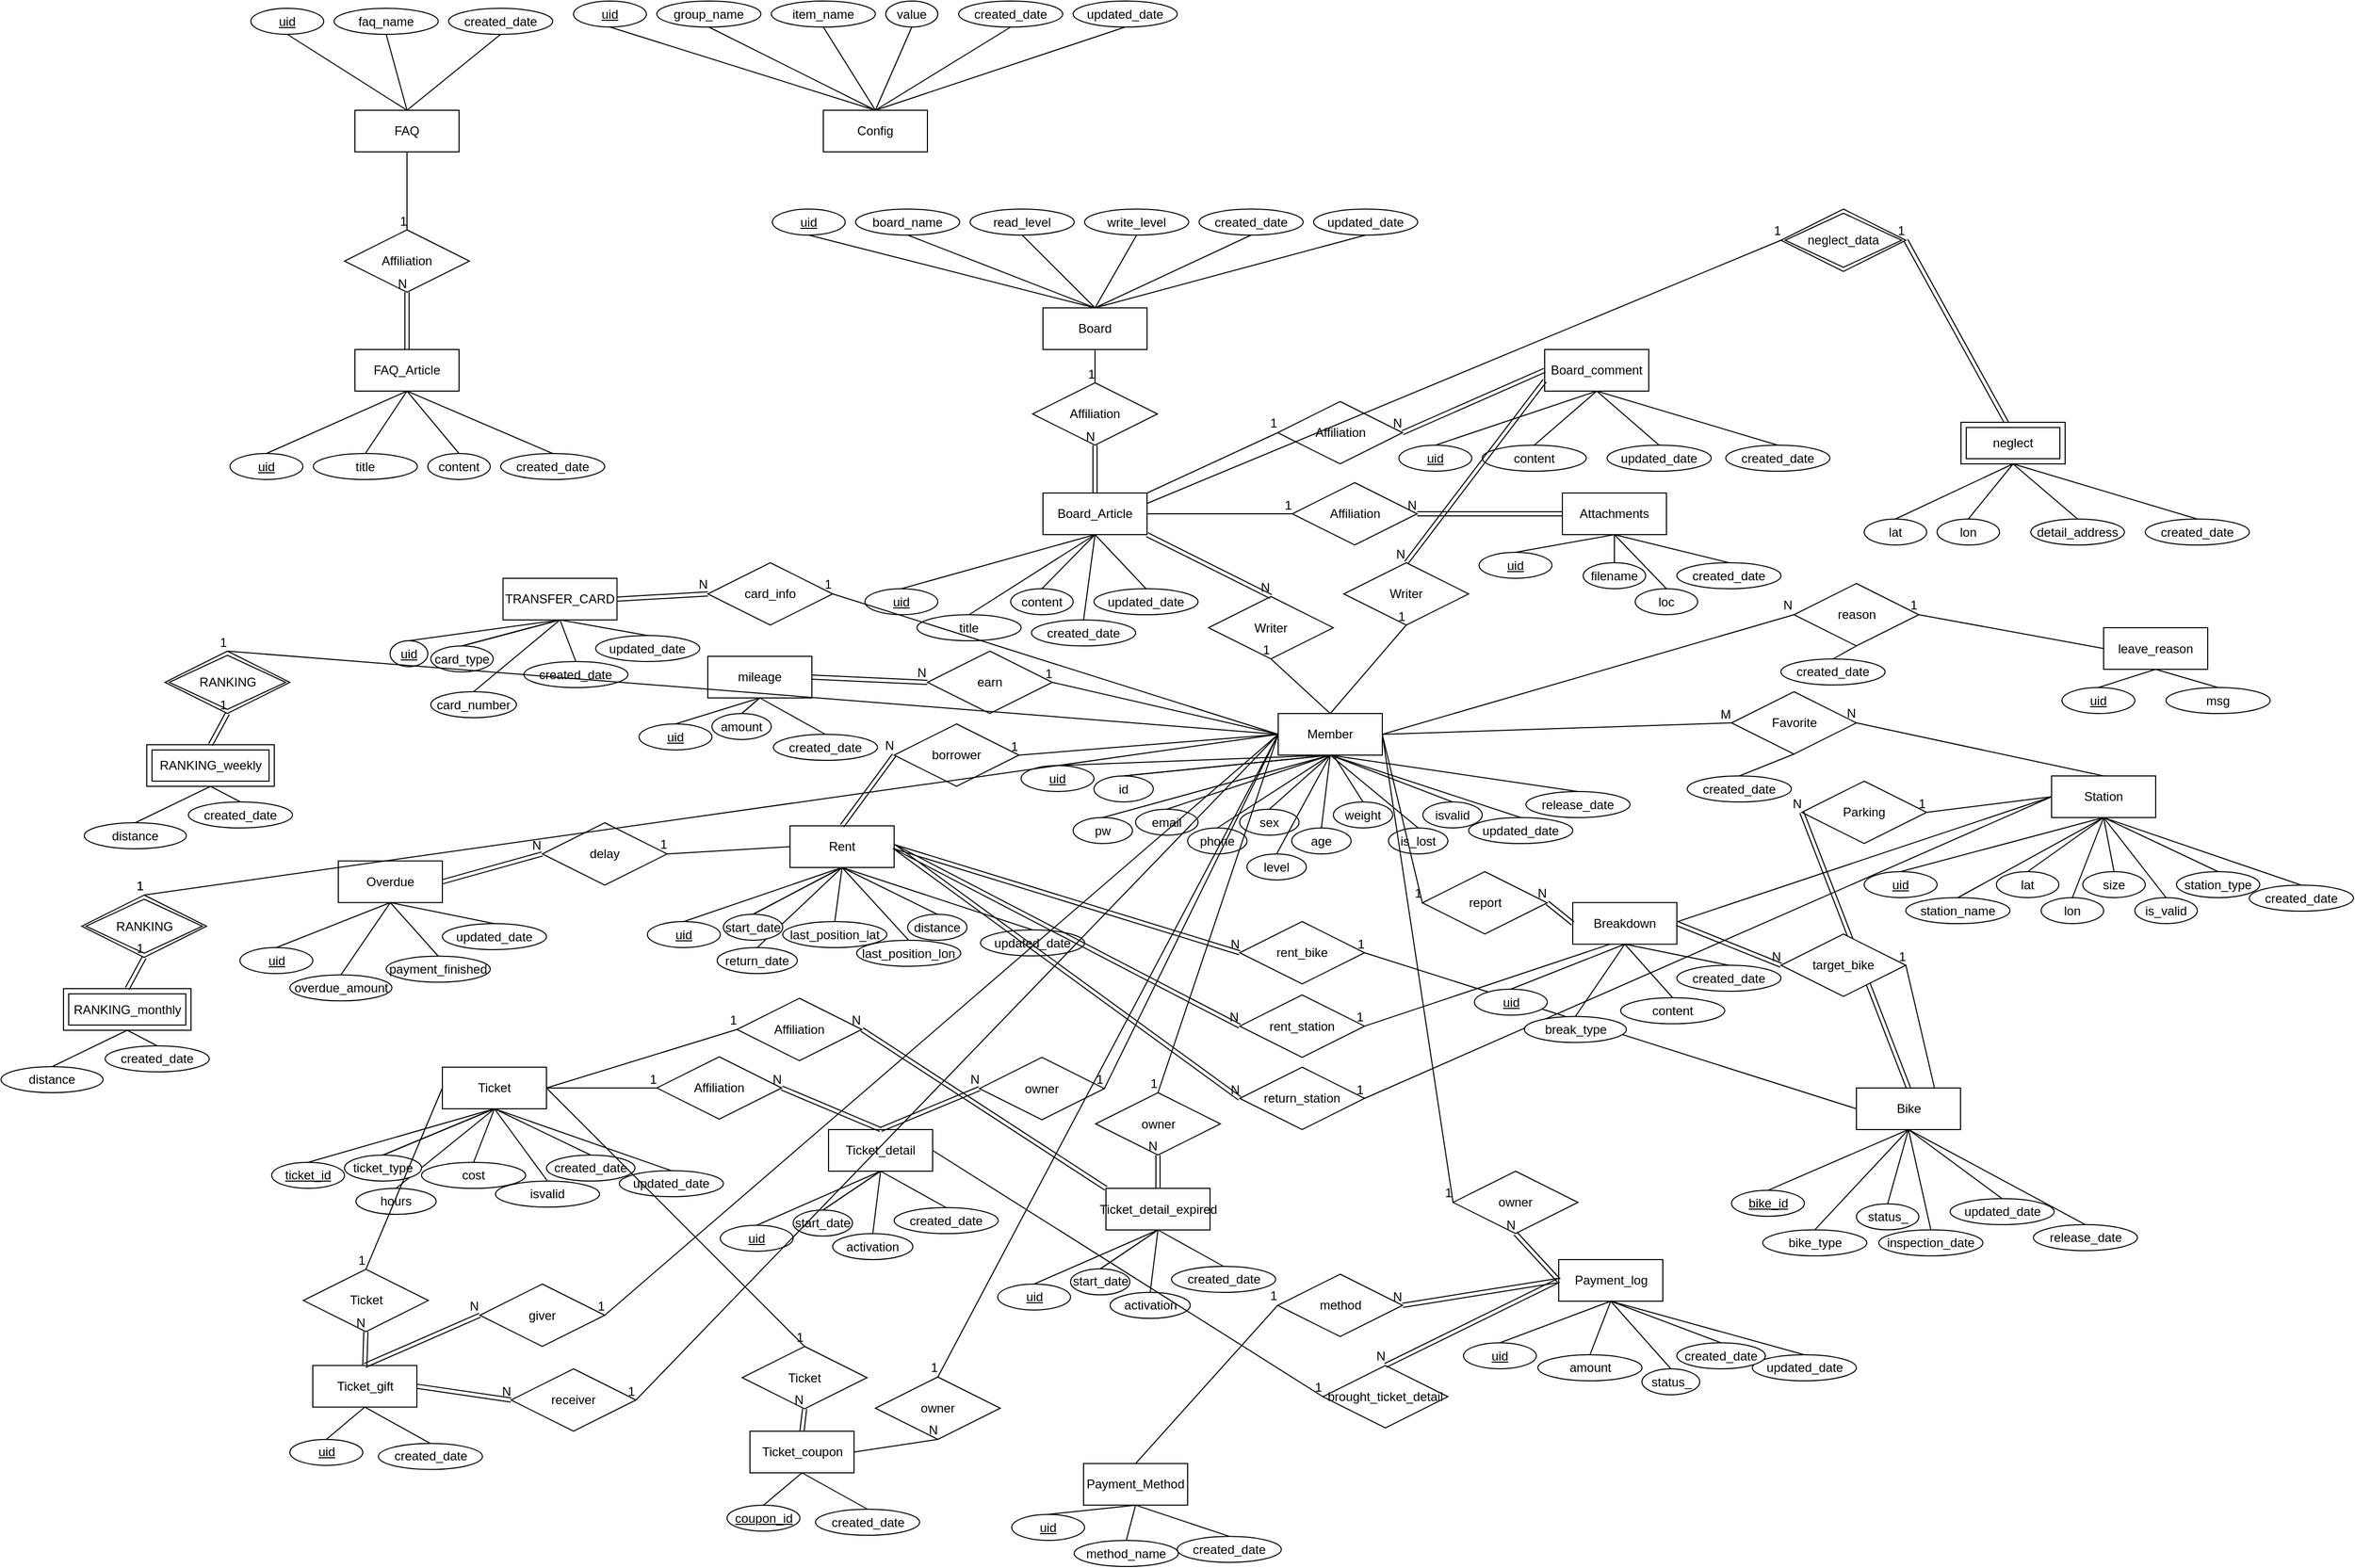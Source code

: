 <mxfile version="21.2.1" type="device">
  <diagram name="페이지-1" id="OqTDUlDy9T-EiEl6ZFDL">
    <mxGraphModel dx="1382" dy="683" grid="1" gridSize="10" guides="1" tooltips="1" connect="1" arrows="1" fold="1" page="1" pageScale="1" pageWidth="827" pageHeight="1169" math="0" shadow="0">
      <root>
        <mxCell id="0" />
        <mxCell id="1" parent="0" />
        <mxCell id="ERFSE9Pxs8hPmbzX2arz-2" value="Config" style="whiteSpace=wrap;html=1;align=center;" parent="1" vertex="1">
          <mxGeometry x="790" y="610" width="100" height="40" as="geometry" />
        </mxCell>
        <mxCell id="ERFSE9Pxs8hPmbzX2arz-12" style="rounded=0;orthogonalLoop=1;jettySize=auto;html=1;exitX=0.5;exitY=1;exitDx=0;exitDy=0;entryX=0.5;entryY=0;entryDx=0;entryDy=0;endArrow=none;endFill=0;" parent="1" source="ERFSE9Pxs8hPmbzX2arz-3" target="ERFSE9Pxs8hPmbzX2arz-2" edge="1">
          <mxGeometry relative="1" as="geometry" />
        </mxCell>
        <mxCell id="ERFSE9Pxs8hPmbzX2arz-3" value="&lt;u&gt;uid&lt;/u&gt;" style="ellipse;whiteSpace=wrap;html=1;align=center;" parent="1" vertex="1">
          <mxGeometry x="550" y="505" width="70" height="25" as="geometry" />
        </mxCell>
        <mxCell id="ERFSE9Pxs8hPmbzX2arz-4" value="group_name" style="ellipse;whiteSpace=wrap;html=1;align=center;" parent="1" vertex="1">
          <mxGeometry x="630" y="505" width="100" height="25" as="geometry" />
        </mxCell>
        <mxCell id="ERFSE9Pxs8hPmbzX2arz-5" value="item_name" style="ellipse;whiteSpace=wrap;html=1;align=center;" parent="1" vertex="1">
          <mxGeometry x="740" y="505" width="100" height="25" as="geometry" />
        </mxCell>
        <mxCell id="ERFSE9Pxs8hPmbzX2arz-6" value="value" style="ellipse;whiteSpace=wrap;html=1;align=center;" parent="1" vertex="1">
          <mxGeometry x="850" y="505" width="50" height="25" as="geometry" />
        </mxCell>
        <mxCell id="ERFSE9Pxs8hPmbzX2arz-7" value="created_date" style="ellipse;whiteSpace=wrap;html=1;align=center;" parent="1" vertex="1">
          <mxGeometry x="920" y="505" width="100" height="25" as="geometry" />
        </mxCell>
        <mxCell id="ERFSE9Pxs8hPmbzX2arz-8" value="updated_date" style="ellipse;whiteSpace=wrap;html=1;align=center;" parent="1" vertex="1">
          <mxGeometry x="1030" y="505" width="100" height="25" as="geometry" />
        </mxCell>
        <mxCell id="ERFSE9Pxs8hPmbzX2arz-14" style="rounded=0;orthogonalLoop=1;jettySize=auto;html=1;exitX=0.5;exitY=1;exitDx=0;exitDy=0;endArrow=none;endFill=0;" parent="1" source="ERFSE9Pxs8hPmbzX2arz-4" edge="1">
          <mxGeometry relative="1" as="geometry">
            <mxPoint x="575" y="540" as="sourcePoint" />
            <mxPoint x="840" y="610" as="targetPoint" />
          </mxGeometry>
        </mxCell>
        <mxCell id="ERFSE9Pxs8hPmbzX2arz-15" style="rounded=0;orthogonalLoop=1;jettySize=auto;html=1;exitX=0.5;exitY=1;exitDx=0;exitDy=0;entryX=0.5;entryY=0;entryDx=0;entryDy=0;endArrow=none;endFill=0;" parent="1" source="ERFSE9Pxs8hPmbzX2arz-5" target="ERFSE9Pxs8hPmbzX2arz-2" edge="1">
          <mxGeometry relative="1" as="geometry">
            <mxPoint x="585" y="550" as="sourcePoint" />
            <mxPoint x="860" y="630" as="targetPoint" />
          </mxGeometry>
        </mxCell>
        <mxCell id="ERFSE9Pxs8hPmbzX2arz-16" style="rounded=0;orthogonalLoop=1;jettySize=auto;html=1;exitX=0.5;exitY=1;exitDx=0;exitDy=0;entryX=0.5;entryY=0;entryDx=0;entryDy=0;endArrow=none;endFill=0;" parent="1" source="ERFSE9Pxs8hPmbzX2arz-6" target="ERFSE9Pxs8hPmbzX2arz-2" edge="1">
          <mxGeometry relative="1" as="geometry">
            <mxPoint x="595" y="560" as="sourcePoint" />
            <mxPoint x="870" y="640" as="targetPoint" />
          </mxGeometry>
        </mxCell>
        <mxCell id="ERFSE9Pxs8hPmbzX2arz-17" style="rounded=0;orthogonalLoop=1;jettySize=auto;html=1;exitX=0.5;exitY=1;exitDx=0;exitDy=0;entryX=0.5;entryY=0;entryDx=0;entryDy=0;endArrow=none;endFill=0;" parent="1" source="ERFSE9Pxs8hPmbzX2arz-7" target="ERFSE9Pxs8hPmbzX2arz-2" edge="1">
          <mxGeometry relative="1" as="geometry">
            <mxPoint x="605" y="570" as="sourcePoint" />
            <mxPoint x="880" y="650" as="targetPoint" />
          </mxGeometry>
        </mxCell>
        <mxCell id="ERFSE9Pxs8hPmbzX2arz-18" style="rounded=0;orthogonalLoop=1;jettySize=auto;html=1;exitX=0.5;exitY=1;exitDx=0;exitDy=0;entryX=0.5;entryY=0;entryDx=0;entryDy=0;endArrow=none;endFill=0;" parent="1" source="ERFSE9Pxs8hPmbzX2arz-8" target="ERFSE9Pxs8hPmbzX2arz-2" edge="1">
          <mxGeometry relative="1" as="geometry">
            <mxPoint x="615" y="580" as="sourcePoint" />
            <mxPoint x="890" y="660" as="targetPoint" />
          </mxGeometry>
        </mxCell>
        <mxCell id="ERFSE9Pxs8hPmbzX2arz-19" value="FAQ" style="whiteSpace=wrap;html=1;align=center;" parent="1" vertex="1">
          <mxGeometry x="340" y="610" width="100" height="40" as="geometry" />
        </mxCell>
        <mxCell id="ERFSE9Pxs8hPmbzX2arz-20" style="rounded=0;orthogonalLoop=1;jettySize=auto;html=1;exitX=0.5;exitY=1;exitDx=0;exitDy=0;entryX=0.5;entryY=0;entryDx=0;entryDy=0;endArrow=none;endFill=0;" parent="1" source="ERFSE9Pxs8hPmbzX2arz-21" target="ERFSE9Pxs8hPmbzX2arz-19" edge="1">
          <mxGeometry relative="1" as="geometry" />
        </mxCell>
        <mxCell id="ERFSE9Pxs8hPmbzX2arz-21" value="&lt;u&gt;uid&lt;/u&gt;" style="ellipse;whiteSpace=wrap;html=1;align=center;" parent="1" vertex="1">
          <mxGeometry x="240" y="512" width="70" height="25" as="geometry" />
        </mxCell>
        <mxCell id="ERFSE9Pxs8hPmbzX2arz-22" value="faq_name" style="ellipse;whiteSpace=wrap;html=1;align=center;" parent="1" vertex="1">
          <mxGeometry x="320" y="512" width="100" height="25" as="geometry" />
        </mxCell>
        <mxCell id="ERFSE9Pxs8hPmbzX2arz-25" value="created_date" style="ellipse;whiteSpace=wrap;html=1;align=center;" parent="1" vertex="1">
          <mxGeometry x="430" y="512" width="100" height="25" as="geometry" />
        </mxCell>
        <mxCell id="ERFSE9Pxs8hPmbzX2arz-27" style="rounded=0;orthogonalLoop=1;jettySize=auto;html=1;exitX=0.5;exitY=1;exitDx=0;exitDy=0;endArrow=none;endFill=0;entryX=0.5;entryY=0;entryDx=0;entryDy=0;" parent="1" source="ERFSE9Pxs8hPmbzX2arz-22" target="ERFSE9Pxs8hPmbzX2arz-19" edge="1">
          <mxGeometry relative="1" as="geometry">
            <mxPoint x="105" y="547" as="sourcePoint" />
            <mxPoint x="370" y="617" as="targetPoint" />
          </mxGeometry>
        </mxCell>
        <mxCell id="ERFSE9Pxs8hPmbzX2arz-30" style="rounded=0;orthogonalLoop=1;jettySize=auto;html=1;exitX=0.5;exitY=1;exitDx=0;exitDy=0;entryX=0.5;entryY=0;entryDx=0;entryDy=0;endArrow=none;endFill=0;" parent="1" source="ERFSE9Pxs8hPmbzX2arz-25" target="ERFSE9Pxs8hPmbzX2arz-19" edge="1">
          <mxGeometry relative="1" as="geometry">
            <mxPoint x="135" y="577" as="sourcePoint" />
            <mxPoint x="410" y="657" as="targetPoint" />
          </mxGeometry>
        </mxCell>
        <mxCell id="ERFSE9Pxs8hPmbzX2arz-32" value="FAQ_Article" style="whiteSpace=wrap;html=1;align=center;" parent="1" vertex="1">
          <mxGeometry x="340" y="840" width="100" height="40" as="geometry" />
        </mxCell>
        <mxCell id="ERFSE9Pxs8hPmbzX2arz-33" style="rounded=0;orthogonalLoop=1;jettySize=auto;html=1;exitX=0.5;exitY=0;exitDx=0;exitDy=0;entryX=0.5;entryY=1;entryDx=0;entryDy=0;endArrow=none;endFill=0;" parent="1" source="ERFSE9Pxs8hPmbzX2arz-34" target="ERFSE9Pxs8hPmbzX2arz-32" edge="1">
          <mxGeometry relative="1" as="geometry" />
        </mxCell>
        <mxCell id="ERFSE9Pxs8hPmbzX2arz-34" value="&lt;u&gt;uid&lt;/u&gt;" style="ellipse;whiteSpace=wrap;html=1;align=center;" parent="1" vertex="1">
          <mxGeometry x="220" y="940" width="70" height="25" as="geometry" />
        </mxCell>
        <mxCell id="ERFSE9Pxs8hPmbzX2arz-36" value="title" style="ellipse;whiteSpace=wrap;html=1;align=center;" parent="1" vertex="1">
          <mxGeometry x="300" y="940" width="100" height="25" as="geometry" />
        </mxCell>
        <mxCell id="ERFSE9Pxs8hPmbzX2arz-37" value="content" style="ellipse;whiteSpace=wrap;html=1;align=center;" parent="1" vertex="1">
          <mxGeometry x="410" y="940" width="60" height="25" as="geometry" />
        </mxCell>
        <mxCell id="ERFSE9Pxs8hPmbzX2arz-38" value="created_date" style="ellipse;whiteSpace=wrap;html=1;align=center;" parent="1" vertex="1">
          <mxGeometry x="480" y="940" width="100" height="25" as="geometry" />
        </mxCell>
        <mxCell id="ERFSE9Pxs8hPmbzX2arz-41" style="rounded=0;orthogonalLoop=1;jettySize=auto;html=1;exitX=0.5;exitY=0;exitDx=0;exitDy=0;entryX=0.5;entryY=1;entryDx=0;entryDy=0;endArrow=none;endFill=0;" parent="1" source="ERFSE9Pxs8hPmbzX2arz-36" target="ERFSE9Pxs8hPmbzX2arz-32" edge="1">
          <mxGeometry relative="1" as="geometry">
            <mxPoint x="145" y="985" as="sourcePoint" />
            <mxPoint x="420" y="1065" as="targetPoint" />
          </mxGeometry>
        </mxCell>
        <mxCell id="ERFSE9Pxs8hPmbzX2arz-42" style="rounded=0;orthogonalLoop=1;jettySize=auto;html=1;exitX=0.5;exitY=0;exitDx=0;exitDy=0;entryX=0.5;entryY=1;entryDx=0;entryDy=0;endArrow=none;endFill=0;" parent="1" source="ERFSE9Pxs8hPmbzX2arz-37" target="ERFSE9Pxs8hPmbzX2arz-32" edge="1">
          <mxGeometry relative="1" as="geometry">
            <mxPoint x="155" y="995" as="sourcePoint" />
            <mxPoint x="430" y="1075" as="targetPoint" />
          </mxGeometry>
        </mxCell>
        <mxCell id="ERFSE9Pxs8hPmbzX2arz-43" style="rounded=0;orthogonalLoop=1;jettySize=auto;html=1;exitX=0.5;exitY=0;exitDx=0;exitDy=0;entryX=0.5;entryY=1;entryDx=0;entryDy=0;endArrow=none;endFill=0;" parent="1" source="ERFSE9Pxs8hPmbzX2arz-38" target="ERFSE9Pxs8hPmbzX2arz-32" edge="1">
          <mxGeometry relative="1" as="geometry">
            <mxPoint x="165" y="1005" as="sourcePoint" />
            <mxPoint x="440" y="1085" as="targetPoint" />
          </mxGeometry>
        </mxCell>
        <mxCell id="ERFSE9Pxs8hPmbzX2arz-66" value="Board" style="whiteSpace=wrap;html=1;align=center;" parent="1" vertex="1">
          <mxGeometry x="1001" y="800" width="100" height="40" as="geometry" />
        </mxCell>
        <mxCell id="ERFSE9Pxs8hPmbzX2arz-67" style="rounded=0;orthogonalLoop=1;jettySize=auto;html=1;exitX=0.5;exitY=1;exitDx=0;exitDy=0;entryX=0.5;entryY=0;entryDx=0;entryDy=0;endArrow=none;endFill=0;" parent="1" source="ERFSE9Pxs8hPmbzX2arz-68" target="ERFSE9Pxs8hPmbzX2arz-66" edge="1">
          <mxGeometry relative="1" as="geometry" />
        </mxCell>
        <mxCell id="ERFSE9Pxs8hPmbzX2arz-68" value="&lt;u&gt;uid&lt;/u&gt;" style="ellipse;whiteSpace=wrap;html=1;align=center;" parent="1" vertex="1">
          <mxGeometry x="741" y="705" width="70" height="25" as="geometry" />
        </mxCell>
        <mxCell id="ERFSE9Pxs8hPmbzX2arz-69" value="board_name" style="ellipse;whiteSpace=wrap;html=1;align=center;" parent="1" vertex="1">
          <mxGeometry x="821" y="705" width="100" height="25" as="geometry" />
        </mxCell>
        <mxCell id="ERFSE9Pxs8hPmbzX2arz-70" value="created_date" style="ellipse;whiteSpace=wrap;html=1;align=center;" parent="1" vertex="1">
          <mxGeometry x="1151" y="705" width="100" height="25" as="geometry" />
        </mxCell>
        <mxCell id="ERFSE9Pxs8hPmbzX2arz-71" style="rounded=0;orthogonalLoop=1;jettySize=auto;html=1;exitX=0.5;exitY=1;exitDx=0;exitDy=0;endArrow=none;endFill=0;entryX=0.5;entryY=0;entryDx=0;entryDy=0;" parent="1" source="ERFSE9Pxs8hPmbzX2arz-69" target="ERFSE9Pxs8hPmbzX2arz-66" edge="1">
          <mxGeometry relative="1" as="geometry">
            <mxPoint x="606" y="740" as="sourcePoint" />
            <mxPoint x="871" y="810" as="targetPoint" />
          </mxGeometry>
        </mxCell>
        <mxCell id="ERFSE9Pxs8hPmbzX2arz-72" style="rounded=0;orthogonalLoop=1;jettySize=auto;html=1;exitX=0.5;exitY=1;exitDx=0;exitDy=0;entryX=0.5;entryY=0;entryDx=0;entryDy=0;endArrow=none;endFill=0;" parent="1" source="ERFSE9Pxs8hPmbzX2arz-70" target="ERFSE9Pxs8hPmbzX2arz-66" edge="1">
          <mxGeometry relative="1" as="geometry">
            <mxPoint x="636" y="770" as="sourcePoint" />
            <mxPoint x="911" y="850" as="targetPoint" />
          </mxGeometry>
        </mxCell>
        <mxCell id="ERFSE9Pxs8hPmbzX2arz-73" value="Board_Article" style="whiteSpace=wrap;html=1;align=center;" parent="1" vertex="1">
          <mxGeometry x="1001" y="978" width="100" height="40" as="geometry" />
        </mxCell>
        <mxCell id="ERFSE9Pxs8hPmbzX2arz-74" style="rounded=0;orthogonalLoop=1;jettySize=auto;html=1;exitX=0.5;exitY=0;exitDx=0;exitDy=0;entryX=0.5;entryY=1;entryDx=0;entryDy=0;endArrow=none;endFill=0;" parent="1" source="ERFSE9Pxs8hPmbzX2arz-75" target="ERFSE9Pxs8hPmbzX2arz-73" edge="1">
          <mxGeometry relative="1" as="geometry" />
        </mxCell>
        <mxCell id="ERFSE9Pxs8hPmbzX2arz-75" value="&lt;u&gt;uid&lt;/u&gt;" style="ellipse;whiteSpace=wrap;html=1;align=center;" parent="1" vertex="1">
          <mxGeometry x="830" y="1070" width="70" height="25" as="geometry" />
        </mxCell>
        <mxCell id="ERFSE9Pxs8hPmbzX2arz-76" value="title" style="ellipse;whiteSpace=wrap;html=1;align=center;" parent="1" vertex="1">
          <mxGeometry x="880" y="1095" width="100" height="25" as="geometry" />
        </mxCell>
        <mxCell id="ERFSE9Pxs8hPmbzX2arz-77" value="content" style="ellipse;whiteSpace=wrap;html=1;align=center;" parent="1" vertex="1">
          <mxGeometry x="970" y="1070" width="60" height="25" as="geometry" />
        </mxCell>
        <mxCell id="ERFSE9Pxs8hPmbzX2arz-78" value="created_date" style="ellipse;whiteSpace=wrap;html=1;align=center;" parent="1" vertex="1">
          <mxGeometry x="990" y="1100" width="100" height="25" as="geometry" />
        </mxCell>
        <mxCell id="ERFSE9Pxs8hPmbzX2arz-79" style="rounded=0;orthogonalLoop=1;jettySize=auto;html=1;exitX=0.5;exitY=0;exitDx=0;exitDy=0;entryX=0.5;entryY=1;entryDx=0;entryDy=0;endArrow=none;endFill=0;" parent="1" source="ERFSE9Pxs8hPmbzX2arz-76" target="ERFSE9Pxs8hPmbzX2arz-73" edge="1">
          <mxGeometry relative="1" as="geometry">
            <mxPoint x="806" y="1123" as="sourcePoint" />
            <mxPoint x="1081" y="1203" as="targetPoint" />
          </mxGeometry>
        </mxCell>
        <mxCell id="ERFSE9Pxs8hPmbzX2arz-80" style="rounded=0;orthogonalLoop=1;jettySize=auto;html=1;exitX=0.5;exitY=0;exitDx=0;exitDy=0;entryX=0.5;entryY=1;entryDx=0;entryDy=0;endArrow=none;endFill=0;" parent="1" source="ERFSE9Pxs8hPmbzX2arz-77" target="ERFSE9Pxs8hPmbzX2arz-73" edge="1">
          <mxGeometry relative="1" as="geometry">
            <mxPoint x="816" y="1133" as="sourcePoint" />
            <mxPoint x="1091" y="1213" as="targetPoint" />
          </mxGeometry>
        </mxCell>
        <mxCell id="ERFSE9Pxs8hPmbzX2arz-81" style="rounded=0;orthogonalLoop=1;jettySize=auto;html=1;exitX=0.5;exitY=0;exitDx=0;exitDy=0;entryX=0.5;entryY=1;entryDx=0;entryDy=0;endArrow=none;endFill=0;" parent="1" source="ERFSE9Pxs8hPmbzX2arz-78" target="ERFSE9Pxs8hPmbzX2arz-73" edge="1">
          <mxGeometry relative="1" as="geometry">
            <mxPoint x="826" y="1143" as="sourcePoint" />
            <mxPoint x="1101" y="1223" as="targetPoint" />
          </mxGeometry>
        </mxCell>
        <mxCell id="ERFSE9Pxs8hPmbzX2arz-83" value="read_level" style="ellipse;whiteSpace=wrap;html=1;align=center;" parent="1" vertex="1">
          <mxGeometry x="931" y="705" width="100" height="25" as="geometry" />
        </mxCell>
        <mxCell id="ERFSE9Pxs8hPmbzX2arz-84" style="rounded=0;orthogonalLoop=1;jettySize=auto;html=1;exitX=0.5;exitY=1;exitDx=0;exitDy=0;endArrow=none;endFill=0;entryX=0.5;entryY=0;entryDx=0;entryDy=0;" parent="1" source="ERFSE9Pxs8hPmbzX2arz-83" target="ERFSE9Pxs8hPmbzX2arz-66" edge="1">
          <mxGeometry relative="1" as="geometry">
            <mxPoint x="716" y="740" as="sourcePoint" />
            <mxPoint x="1001" y="803" as="targetPoint" />
          </mxGeometry>
        </mxCell>
        <mxCell id="ERFSE9Pxs8hPmbzX2arz-87" value="write_level" style="ellipse;whiteSpace=wrap;html=1;align=center;" parent="1" vertex="1">
          <mxGeometry x="1041" y="705" width="100" height="25" as="geometry" />
        </mxCell>
        <mxCell id="ERFSE9Pxs8hPmbzX2arz-88" style="rounded=0;orthogonalLoop=1;jettySize=auto;html=1;exitX=0.5;exitY=1;exitDx=0;exitDy=0;endArrow=none;endFill=0;entryX=0.5;entryY=0;entryDx=0;entryDy=0;" parent="1" source="ERFSE9Pxs8hPmbzX2arz-87" target="ERFSE9Pxs8hPmbzX2arz-66" edge="1">
          <mxGeometry relative="1" as="geometry">
            <mxPoint x="991" y="740" as="sourcePoint" />
            <mxPoint x="901" y="813" as="targetPoint" />
          </mxGeometry>
        </mxCell>
        <mxCell id="ERFSE9Pxs8hPmbzX2arz-89" value="updated_date" style="ellipse;whiteSpace=wrap;html=1;align=center;" parent="1" vertex="1">
          <mxGeometry x="1261" y="705" width="100" height="25" as="geometry" />
        </mxCell>
        <mxCell id="ERFSE9Pxs8hPmbzX2arz-90" style="rounded=0;orthogonalLoop=1;jettySize=auto;html=1;exitX=0.5;exitY=1;exitDx=0;exitDy=0;entryX=0.5;entryY=0;entryDx=0;entryDy=0;endArrow=none;endFill=0;" parent="1" source="ERFSE9Pxs8hPmbzX2arz-89" target="ERFSE9Pxs8hPmbzX2arz-66" edge="1">
          <mxGeometry relative="1" as="geometry">
            <mxPoint x="1211" y="740" as="sourcePoint" />
            <mxPoint x="901" y="813" as="targetPoint" />
          </mxGeometry>
        </mxCell>
        <mxCell id="ERFSE9Pxs8hPmbzX2arz-91" value="updated_date" style="ellipse;whiteSpace=wrap;html=1;align=center;" parent="1" vertex="1">
          <mxGeometry x="1050" y="1070" width="100" height="25" as="geometry" />
        </mxCell>
        <mxCell id="ERFSE9Pxs8hPmbzX2arz-92" style="rounded=0;orthogonalLoop=1;jettySize=auto;html=1;exitX=0.5;exitY=0;exitDx=0;exitDy=0;entryX=0.5;entryY=1;entryDx=0;entryDy=0;endArrow=none;endFill=0;" parent="1" source="ERFSE9Pxs8hPmbzX2arz-91" target="ERFSE9Pxs8hPmbzX2arz-73" edge="1">
          <mxGeometry relative="1" as="geometry">
            <mxPoint x="1201" y="1088" as="sourcePoint" />
            <mxPoint x="1061" y="1028" as="targetPoint" />
          </mxGeometry>
        </mxCell>
        <mxCell id="ERFSE9Pxs8hPmbzX2arz-93" value="Attachments" style="whiteSpace=wrap;html=1;align=center;" parent="1" vertex="1">
          <mxGeometry x="1500" y="978" width="100" height="40" as="geometry" />
        </mxCell>
        <mxCell id="ERFSE9Pxs8hPmbzX2arz-99" value="&lt;u&gt;uid&lt;/u&gt;" style="ellipse;whiteSpace=wrap;html=1;align=center;" parent="1" vertex="1">
          <mxGeometry x="1420" y="1035" width="70" height="25" as="geometry" />
        </mxCell>
        <mxCell id="ERFSE9Pxs8hPmbzX2arz-101" value="filename" style="ellipse;whiteSpace=wrap;html=1;align=center;" parent="1" vertex="1">
          <mxGeometry x="1520" y="1045" width="60" height="25" as="geometry" />
        </mxCell>
        <mxCell id="ERFSE9Pxs8hPmbzX2arz-110" style="edgeStyle=none;rounded=0;orthogonalLoop=1;jettySize=auto;html=1;exitX=0.5;exitY=0;exitDx=0;exitDy=0;entryX=0.5;entryY=1;entryDx=0;entryDy=0;endArrow=none;endFill=0;" parent="1" source="ERFSE9Pxs8hPmbzX2arz-102" target="ERFSE9Pxs8hPmbzX2arz-93" edge="1">
          <mxGeometry relative="1" as="geometry" />
        </mxCell>
        <mxCell id="ERFSE9Pxs8hPmbzX2arz-102" value="created_date" style="ellipse;whiteSpace=wrap;html=1;align=center;" parent="1" vertex="1">
          <mxGeometry x="1610" y="1045" width="100" height="25" as="geometry" />
        </mxCell>
        <mxCell id="ERFSE9Pxs8hPmbzX2arz-104" value="loc" style="ellipse;whiteSpace=wrap;html=1;align=center;" parent="1" vertex="1">
          <mxGeometry x="1570" y="1070" width="60" height="25" as="geometry" />
        </mxCell>
        <mxCell id="ERFSE9Pxs8hPmbzX2arz-105" style="rounded=0;orthogonalLoop=1;jettySize=auto;html=1;exitX=0.5;exitY=0;exitDx=0;exitDy=0;entryX=0.5;entryY=1;entryDx=0;entryDy=0;endArrow=none;endFill=0;" parent="1" source="ERFSE9Pxs8hPmbzX2arz-99" target="ERFSE9Pxs8hPmbzX2arz-93" edge="1">
          <mxGeometry relative="1" as="geometry">
            <mxPoint x="1259" y="1098" as="sourcePoint" />
            <mxPoint x="1061" y="1046" as="targetPoint" />
          </mxGeometry>
        </mxCell>
        <mxCell id="ERFSE9Pxs8hPmbzX2arz-108" style="rounded=0;orthogonalLoop=1;jettySize=auto;html=1;exitX=0.5;exitY=0;exitDx=0;exitDy=0;entryX=0.5;entryY=1;entryDx=0;entryDy=0;endArrow=none;endFill=0;" parent="1" source="ERFSE9Pxs8hPmbzX2arz-101" target="ERFSE9Pxs8hPmbzX2arz-93" edge="1">
          <mxGeometry relative="1" as="geometry">
            <mxPoint x="1385" y="1098" as="sourcePoint" />
            <mxPoint x="1570" y="1038" as="targetPoint" />
          </mxGeometry>
        </mxCell>
        <mxCell id="ERFSE9Pxs8hPmbzX2arz-109" style="rounded=0;orthogonalLoop=1;jettySize=auto;html=1;exitX=0.5;exitY=0;exitDx=0;exitDy=0;entryX=0.5;entryY=1;entryDx=0;entryDy=0;endArrow=none;endFill=0;" parent="1" source="ERFSE9Pxs8hPmbzX2arz-104" target="ERFSE9Pxs8hPmbzX2arz-93" edge="1">
          <mxGeometry relative="1" as="geometry">
            <mxPoint x="1395" y="1108" as="sourcePoint" />
            <mxPoint x="1580" y="1048" as="targetPoint" />
          </mxGeometry>
        </mxCell>
        <mxCell id="ERFSE9Pxs8hPmbzX2arz-112" value="Board_comment" style="whiteSpace=wrap;html=1;align=center;" parent="1" vertex="1">
          <mxGeometry x="1483" y="840" width="100" height="40" as="geometry" />
        </mxCell>
        <mxCell id="ERFSE9Pxs8hPmbzX2arz-113" value="&lt;u&gt;uid&lt;/u&gt;" style="ellipse;whiteSpace=wrap;html=1;align=center;" parent="1" vertex="1">
          <mxGeometry x="1343" y="932" width="70" height="25" as="geometry" />
        </mxCell>
        <mxCell id="ERFSE9Pxs8hPmbzX2arz-114" value="content" style="ellipse;whiteSpace=wrap;html=1;align=center;" parent="1" vertex="1">
          <mxGeometry x="1423" y="932" width="100" height="25" as="geometry" />
        </mxCell>
        <mxCell id="ERFSE9Pxs8hPmbzX2arz-116" style="edgeStyle=none;rounded=0;orthogonalLoop=1;jettySize=auto;html=1;exitX=0.5;exitY=0;exitDx=0;exitDy=0;entryX=0.5;entryY=1;entryDx=0;entryDy=0;endArrow=none;endFill=0;" parent="1" source="ERFSE9Pxs8hPmbzX2arz-117" target="ERFSE9Pxs8hPmbzX2arz-112" edge="1">
          <mxGeometry relative="1" as="geometry" />
        </mxCell>
        <mxCell id="ERFSE9Pxs8hPmbzX2arz-117" value="created_date" style="ellipse;whiteSpace=wrap;html=1;align=center;" parent="1" vertex="1">
          <mxGeometry x="1657" y="932" width="100" height="25" as="geometry" />
        </mxCell>
        <mxCell id="ERFSE9Pxs8hPmbzX2arz-118" value="updated_date" style="ellipse;whiteSpace=wrap;html=1;align=center;" parent="1" vertex="1">
          <mxGeometry x="1543" y="932" width="100" height="25" as="geometry" />
        </mxCell>
        <mxCell id="ERFSE9Pxs8hPmbzX2arz-119" style="rounded=0;orthogonalLoop=1;jettySize=auto;html=1;exitX=0.5;exitY=0;exitDx=0;exitDy=0;entryX=0.5;entryY=1;entryDx=0;entryDy=0;endArrow=none;endFill=0;" parent="1" source="ERFSE9Pxs8hPmbzX2arz-113" target="ERFSE9Pxs8hPmbzX2arz-112" edge="1">
          <mxGeometry relative="1" as="geometry">
            <mxPoint x="1272" y="960" as="sourcePoint" />
            <mxPoint x="1074" y="908" as="targetPoint" />
          </mxGeometry>
        </mxCell>
        <mxCell id="ERFSE9Pxs8hPmbzX2arz-120" style="rounded=0;orthogonalLoop=1;jettySize=auto;html=1;exitX=0.5;exitY=0;exitDx=0;exitDy=0;entryX=0.5;entryY=1;entryDx=0;entryDy=0;endArrow=none;endFill=0;" parent="1" source="ERFSE9Pxs8hPmbzX2arz-114" target="ERFSE9Pxs8hPmbzX2arz-112" edge="1">
          <mxGeometry relative="1" as="geometry">
            <mxPoint x="1388" y="950" as="sourcePoint" />
            <mxPoint x="1573" y="890" as="targetPoint" />
          </mxGeometry>
        </mxCell>
        <mxCell id="ERFSE9Pxs8hPmbzX2arz-122" style="rounded=0;orthogonalLoop=1;jettySize=auto;html=1;exitX=0.5;exitY=0;exitDx=0;exitDy=0;entryX=0.5;entryY=1;entryDx=0;entryDy=0;endArrow=none;endFill=0;" parent="1" source="ERFSE9Pxs8hPmbzX2arz-118" target="ERFSE9Pxs8hPmbzX2arz-112" edge="1">
          <mxGeometry relative="1" as="geometry">
            <mxPoint x="1408" y="970" as="sourcePoint" />
            <mxPoint x="1593" y="910" as="targetPoint" />
          </mxGeometry>
        </mxCell>
        <mxCell id="ERFSE9Pxs8hPmbzX2arz-127" value="lat" style="ellipse;whiteSpace=wrap;html=1;align=center;" parent="1" vertex="1">
          <mxGeometry x="1790" y="1003" width="60" height="25" as="geometry" />
        </mxCell>
        <mxCell id="ERFSE9Pxs8hPmbzX2arz-128" value="lon" style="ellipse;whiteSpace=wrap;html=1;align=center;" parent="1" vertex="1">
          <mxGeometry x="1860" y="1003" width="60" height="25" as="geometry" />
        </mxCell>
        <mxCell id="ERFSE9Pxs8hPmbzX2arz-129" style="edgeStyle=none;rounded=0;orthogonalLoop=1;jettySize=auto;html=1;exitX=0.5;exitY=0;exitDx=0;exitDy=0;entryX=0.5;entryY=1;entryDx=0;entryDy=0;endArrow=none;endFill=0;" parent="1" source="ERFSE9Pxs8hPmbzX2arz-130" target="ERFSE9Pxs8hPmbzX2arz-575" edge="1">
          <mxGeometry relative="1" as="geometry">
            <mxPoint x="1930" y="951" as="targetPoint" />
          </mxGeometry>
        </mxCell>
        <mxCell id="ERFSE9Pxs8hPmbzX2arz-130" value="created_date" style="ellipse;whiteSpace=wrap;html=1;align=center;" parent="1" vertex="1">
          <mxGeometry x="2060" y="1003" width="100" height="25" as="geometry" />
        </mxCell>
        <mxCell id="ERFSE9Pxs8hPmbzX2arz-131" value="detail_address" style="ellipse;whiteSpace=wrap;html=1;align=center;" parent="1" vertex="1">
          <mxGeometry x="1950" y="1003" width="90" height="25" as="geometry" />
        </mxCell>
        <mxCell id="ERFSE9Pxs8hPmbzX2arz-133" style="rounded=0;orthogonalLoop=1;jettySize=auto;html=1;exitX=0.5;exitY=0;exitDx=0;exitDy=0;entryX=0.5;entryY=1;entryDx=0;entryDy=0;endArrow=none;endFill=0;" parent="1" source="ERFSE9Pxs8hPmbzX2arz-127" target="ERFSE9Pxs8hPmbzX2arz-575" edge="1">
          <mxGeometry relative="1" as="geometry">
            <mxPoint x="1755" y="1021" as="sourcePoint" />
            <mxPoint x="1930" y="951" as="targetPoint" />
          </mxGeometry>
        </mxCell>
        <mxCell id="ERFSE9Pxs8hPmbzX2arz-134" style="rounded=0;orthogonalLoop=1;jettySize=auto;html=1;exitX=0.5;exitY=0;exitDx=0;exitDy=0;entryX=0.5;entryY=1;entryDx=0;entryDy=0;endArrow=none;endFill=0;" parent="1" source="ERFSE9Pxs8hPmbzX2arz-128" target="ERFSE9Pxs8hPmbzX2arz-575" edge="1">
          <mxGeometry relative="1" as="geometry">
            <mxPoint x="1765" y="1031" as="sourcePoint" />
            <mxPoint x="1930" y="951" as="targetPoint" />
          </mxGeometry>
        </mxCell>
        <mxCell id="ERFSE9Pxs8hPmbzX2arz-135" style="rounded=0;orthogonalLoop=1;jettySize=auto;html=1;exitX=0.5;exitY=0;exitDx=0;exitDy=0;entryX=0.5;entryY=1;entryDx=0;entryDy=0;endArrow=none;endFill=0;" parent="1" source="ERFSE9Pxs8hPmbzX2arz-131" target="ERFSE9Pxs8hPmbzX2arz-575" edge="1">
          <mxGeometry relative="1" as="geometry">
            <mxPoint x="1775" y="1041" as="sourcePoint" />
            <mxPoint x="1930" y="951" as="targetPoint" />
          </mxGeometry>
        </mxCell>
        <mxCell id="ERFSE9Pxs8hPmbzX2arz-137" value="Bike" style="whiteSpace=wrap;html=1;align=center;" parent="1" vertex="1">
          <mxGeometry x="1782.5" y="1550" width="100" height="40" as="geometry" />
        </mxCell>
        <mxCell id="ERFSE9Pxs8hPmbzX2arz-138" style="rounded=0;orthogonalLoop=1;jettySize=auto;html=1;exitX=0.5;exitY=0;exitDx=0;exitDy=0;entryX=0.5;entryY=1;entryDx=0;entryDy=0;endArrow=none;endFill=0;" parent="1" source="ERFSE9Pxs8hPmbzX2arz-139" target="ERFSE9Pxs8hPmbzX2arz-137" edge="1">
          <mxGeometry relative="1" as="geometry" />
        </mxCell>
        <mxCell id="ERFSE9Pxs8hPmbzX2arz-139" value="&lt;u&gt;bike_id&lt;/u&gt;" style="ellipse;whiteSpace=wrap;html=1;align=center;" parent="1" vertex="1">
          <mxGeometry x="1662.5" y="1648.42" width="70" height="25" as="geometry" />
        </mxCell>
        <mxCell id="ERFSE9Pxs8hPmbzX2arz-140" value="bike_type" style="ellipse;whiteSpace=wrap;html=1;align=center;" parent="1" vertex="1">
          <mxGeometry x="1692.5" y="1686.42" width="100" height="25" as="geometry" />
        </mxCell>
        <mxCell id="ERFSE9Pxs8hPmbzX2arz-141" value="status_" style="ellipse;whiteSpace=wrap;html=1;align=center;" parent="1" vertex="1">
          <mxGeometry x="1782.5" y="1661.42" width="60" height="25" as="geometry" />
        </mxCell>
        <mxCell id="ERFSE9Pxs8hPmbzX2arz-142" value="inspection_date" style="ellipse;whiteSpace=wrap;html=1;align=center;" parent="1" vertex="1">
          <mxGeometry x="1804" y="1686.42" width="100" height="25" as="geometry" />
        </mxCell>
        <mxCell id="ERFSE9Pxs8hPmbzX2arz-143" style="rounded=0;orthogonalLoop=1;jettySize=auto;html=1;exitX=0.5;exitY=0;exitDx=0;exitDy=0;entryX=0.5;entryY=1;entryDx=0;entryDy=0;endArrow=none;endFill=0;" parent="1" source="ERFSE9Pxs8hPmbzX2arz-140" target="ERFSE9Pxs8hPmbzX2arz-137" edge="1">
          <mxGeometry relative="1" as="geometry">
            <mxPoint x="1501" y="1694.5" as="sourcePoint" />
            <mxPoint x="1776" y="1774.5" as="targetPoint" />
          </mxGeometry>
        </mxCell>
        <mxCell id="ERFSE9Pxs8hPmbzX2arz-144" style="rounded=0;orthogonalLoop=1;jettySize=auto;html=1;exitX=0.5;exitY=0;exitDx=0;exitDy=0;entryX=0.5;entryY=1;entryDx=0;entryDy=0;endArrow=none;endFill=0;" parent="1" source="ERFSE9Pxs8hPmbzX2arz-141" target="ERFSE9Pxs8hPmbzX2arz-137" edge="1">
          <mxGeometry relative="1" as="geometry">
            <mxPoint x="1511" y="1704.5" as="sourcePoint" />
            <mxPoint x="1786" y="1784.5" as="targetPoint" />
          </mxGeometry>
        </mxCell>
        <mxCell id="ERFSE9Pxs8hPmbzX2arz-145" style="rounded=0;orthogonalLoop=1;jettySize=auto;html=1;exitX=0.5;exitY=0;exitDx=0;exitDy=0;entryX=0.5;entryY=1;entryDx=0;entryDy=0;endArrow=none;endFill=0;" parent="1" source="ERFSE9Pxs8hPmbzX2arz-142" target="ERFSE9Pxs8hPmbzX2arz-137" edge="1">
          <mxGeometry relative="1" as="geometry">
            <mxPoint x="1521" y="1714.5" as="sourcePoint" />
            <mxPoint x="1796" y="1794.5" as="targetPoint" />
          </mxGeometry>
        </mxCell>
        <mxCell id="ERFSE9Pxs8hPmbzX2arz-146" value="updated_date" style="ellipse;whiteSpace=wrap;html=1;align=center;" parent="1" vertex="1">
          <mxGeometry x="1872.5" y="1656.42" width="100" height="25" as="geometry" />
        </mxCell>
        <mxCell id="ERFSE9Pxs8hPmbzX2arz-147" style="rounded=0;orthogonalLoop=1;jettySize=auto;html=1;exitX=0.5;exitY=0;exitDx=0;exitDy=0;entryX=0.5;entryY=1;entryDx=0;entryDy=0;endArrow=none;endFill=0;" parent="1" source="ERFSE9Pxs8hPmbzX2arz-146" target="ERFSE9Pxs8hPmbzX2arz-137" edge="1">
          <mxGeometry relative="1" as="geometry">
            <mxPoint x="1896" y="1659.5" as="sourcePoint" />
            <mxPoint x="1756" y="1599.5" as="targetPoint" />
          </mxGeometry>
        </mxCell>
        <mxCell id="ERFSE9Pxs8hPmbzX2arz-149" style="edgeStyle=none;rounded=0;orthogonalLoop=1;jettySize=auto;html=1;exitX=0.5;exitY=0;exitDx=0;exitDy=0;entryX=0.5;entryY=1;entryDx=0;entryDy=0;endArrow=none;endFill=0;" parent="1" source="ERFSE9Pxs8hPmbzX2arz-148" target="ERFSE9Pxs8hPmbzX2arz-137" edge="1">
          <mxGeometry relative="1" as="geometry" />
        </mxCell>
        <mxCell id="ERFSE9Pxs8hPmbzX2arz-148" value="release_date" style="ellipse;whiteSpace=wrap;html=1;align=center;" parent="1" vertex="1">
          <mxGeometry x="1952.5" y="1681.42" width="100" height="25" as="geometry" />
        </mxCell>
        <mxCell id="ERFSE9Pxs8hPmbzX2arz-150" value="Station" style="whiteSpace=wrap;html=1;align=center;" parent="1" vertex="1">
          <mxGeometry x="1970" y="1250" width="100" height="40" as="geometry" />
        </mxCell>
        <mxCell id="ERFSE9Pxs8hPmbzX2arz-151" style="rounded=0;orthogonalLoop=1;jettySize=auto;html=1;exitX=0.5;exitY=0;exitDx=0;exitDy=0;entryX=0.5;entryY=1;entryDx=0;entryDy=0;endArrow=none;endFill=0;" parent="1" source="ERFSE9Pxs8hPmbzX2arz-152" target="ERFSE9Pxs8hPmbzX2arz-150" edge="1">
          <mxGeometry relative="1" as="geometry" />
        </mxCell>
        <mxCell id="ERFSE9Pxs8hPmbzX2arz-152" value="&lt;u&gt;uid&lt;/u&gt;" style="ellipse;whiteSpace=wrap;html=1;align=center;" parent="1" vertex="1">
          <mxGeometry x="1790" y="1342" width="70" height="25" as="geometry" />
        </mxCell>
        <mxCell id="ERFSE9Pxs8hPmbzX2arz-153" value="station_name" style="ellipse;whiteSpace=wrap;html=1;align=center;" parent="1" vertex="1">
          <mxGeometry x="1830" y="1367" width="100" height="25" as="geometry" />
        </mxCell>
        <mxCell id="ERFSE9Pxs8hPmbzX2arz-154" value="lat" style="ellipse;whiteSpace=wrap;html=1;align=center;" parent="1" vertex="1">
          <mxGeometry x="1917" y="1342" width="60" height="25" as="geometry" />
        </mxCell>
        <mxCell id="ERFSE9Pxs8hPmbzX2arz-155" value="lon" style="ellipse;whiteSpace=wrap;html=1;align=center;" parent="1" vertex="1">
          <mxGeometry x="1960" y="1367" width="60" height="25" as="geometry" />
        </mxCell>
        <mxCell id="ERFSE9Pxs8hPmbzX2arz-156" style="rounded=0;orthogonalLoop=1;jettySize=auto;html=1;exitX=0.5;exitY=0;exitDx=0;exitDy=0;entryX=0.5;entryY=1;entryDx=0;entryDy=0;endArrow=none;endFill=0;" parent="1" source="ERFSE9Pxs8hPmbzX2arz-153" target="ERFSE9Pxs8hPmbzX2arz-150" edge="1">
          <mxGeometry relative="1" as="geometry">
            <mxPoint x="1726" y="1395" as="sourcePoint" />
            <mxPoint x="2001" y="1475" as="targetPoint" />
          </mxGeometry>
        </mxCell>
        <mxCell id="ERFSE9Pxs8hPmbzX2arz-157" style="rounded=0;orthogonalLoop=1;jettySize=auto;html=1;exitX=0.5;exitY=0;exitDx=0;exitDy=0;entryX=0.5;entryY=1;entryDx=0;entryDy=0;endArrow=none;endFill=0;" parent="1" source="ERFSE9Pxs8hPmbzX2arz-154" target="ERFSE9Pxs8hPmbzX2arz-150" edge="1">
          <mxGeometry relative="1" as="geometry">
            <mxPoint x="1736" y="1405" as="sourcePoint" />
            <mxPoint x="2011" y="1485" as="targetPoint" />
          </mxGeometry>
        </mxCell>
        <mxCell id="ERFSE9Pxs8hPmbzX2arz-158" style="rounded=0;orthogonalLoop=1;jettySize=auto;html=1;exitX=0.5;exitY=0;exitDx=0;exitDy=0;entryX=0.5;entryY=1;entryDx=0;entryDy=0;endArrow=none;endFill=0;" parent="1" source="ERFSE9Pxs8hPmbzX2arz-155" target="ERFSE9Pxs8hPmbzX2arz-150" edge="1">
          <mxGeometry relative="1" as="geometry">
            <mxPoint x="1746" y="1415" as="sourcePoint" />
            <mxPoint x="2021" y="1495" as="targetPoint" />
          </mxGeometry>
        </mxCell>
        <mxCell id="ERFSE9Pxs8hPmbzX2arz-159" value="size" style="ellipse;whiteSpace=wrap;html=1;align=center;" parent="1" vertex="1">
          <mxGeometry x="2000" y="1342" width="60" height="25" as="geometry" />
        </mxCell>
        <mxCell id="ERFSE9Pxs8hPmbzX2arz-160" style="rounded=0;orthogonalLoop=1;jettySize=auto;html=1;exitX=0.5;exitY=0;exitDx=0;exitDy=0;entryX=0.5;entryY=1;entryDx=0;entryDy=0;endArrow=none;endFill=0;" parent="1" source="ERFSE9Pxs8hPmbzX2arz-159" target="ERFSE9Pxs8hPmbzX2arz-150" edge="1">
          <mxGeometry relative="1" as="geometry">
            <mxPoint x="2121" y="1360" as="sourcePoint" />
            <mxPoint x="1981" y="1300" as="targetPoint" />
          </mxGeometry>
        </mxCell>
        <mxCell id="ERFSE9Pxs8hPmbzX2arz-161" style="edgeStyle=none;rounded=0;orthogonalLoop=1;jettySize=auto;html=1;exitX=0.5;exitY=0;exitDx=0;exitDy=0;entryX=0.5;entryY=1;entryDx=0;entryDy=0;endArrow=none;endFill=0;" parent="1" source="ERFSE9Pxs8hPmbzX2arz-162" target="ERFSE9Pxs8hPmbzX2arz-150" edge="1">
          <mxGeometry relative="1" as="geometry" />
        </mxCell>
        <mxCell id="ERFSE9Pxs8hPmbzX2arz-162" value="created_date" style="ellipse;whiteSpace=wrap;html=1;align=center;" parent="1" vertex="1">
          <mxGeometry x="2160" y="1355" width="100" height="25" as="geometry" />
        </mxCell>
        <mxCell id="ERFSE9Pxs8hPmbzX2arz-164" style="edgeStyle=none;rounded=0;orthogonalLoop=1;jettySize=auto;html=1;exitX=0.5;exitY=0;exitDx=0;exitDy=0;entryX=0.5;entryY=1;entryDx=0;entryDy=0;endArrow=none;endFill=0;" parent="1" source="ERFSE9Pxs8hPmbzX2arz-163" target="ERFSE9Pxs8hPmbzX2arz-150" edge="1">
          <mxGeometry relative="1" as="geometry" />
        </mxCell>
        <mxCell id="ERFSE9Pxs8hPmbzX2arz-163" value="is_valid" style="ellipse;whiteSpace=wrap;html=1;align=center;" parent="1" vertex="1">
          <mxGeometry x="2050" y="1367" width="60" height="25" as="geometry" />
        </mxCell>
        <mxCell id="ERFSE9Pxs8hPmbzX2arz-167" style="edgeStyle=none;rounded=0;orthogonalLoop=1;jettySize=auto;html=1;exitX=0.5;exitY=0;exitDx=0;exitDy=0;endArrow=none;endFill=0;" parent="1" source="ERFSE9Pxs8hPmbzX2arz-166" edge="1">
          <mxGeometry relative="1" as="geometry">
            <mxPoint x="2020" y="1290" as="targetPoint" />
          </mxGeometry>
        </mxCell>
        <mxCell id="ERFSE9Pxs8hPmbzX2arz-166" value="station_type" style="ellipse;whiteSpace=wrap;html=1;align=center;" parent="1" vertex="1">
          <mxGeometry x="2090" y="1342" width="80" height="25" as="geometry" />
        </mxCell>
        <mxCell id="ERFSE9Pxs8hPmbzX2arz-168" value="Member" style="whiteSpace=wrap;html=1;align=center;" parent="1" vertex="1">
          <mxGeometry x="1227" y="1190" width="100" height="40" as="geometry" />
        </mxCell>
        <mxCell id="ERFSE9Pxs8hPmbzX2arz-169" style="rounded=0;orthogonalLoop=1;jettySize=auto;html=1;exitX=0.5;exitY=0;exitDx=0;exitDy=0;entryX=0.5;entryY=1;entryDx=0;entryDy=0;endArrow=none;endFill=0;" parent="1" source="ERFSE9Pxs8hPmbzX2arz-170" target="ERFSE9Pxs8hPmbzX2arz-168" edge="1">
          <mxGeometry relative="1" as="geometry" />
        </mxCell>
        <mxCell id="ERFSE9Pxs8hPmbzX2arz-170" value="&lt;u&gt;uid&lt;/u&gt;" style="ellipse;whiteSpace=wrap;html=1;align=center;" parent="1" vertex="1">
          <mxGeometry x="980" y="1240" width="70" height="25" as="geometry" />
        </mxCell>
        <mxCell id="ERFSE9Pxs8hPmbzX2arz-172" value="email" style="ellipse;whiteSpace=wrap;html=1;align=center;" parent="1" vertex="1">
          <mxGeometry x="1090" y="1282" width="60" height="25" as="geometry" />
        </mxCell>
        <mxCell id="ERFSE9Pxs8hPmbzX2arz-173" value="phone" style="ellipse;whiteSpace=wrap;html=1;align=center;" parent="1" vertex="1">
          <mxGeometry x="1140" y="1300" width="57" height="25" as="geometry" />
        </mxCell>
        <mxCell id="ERFSE9Pxs8hPmbzX2arz-174" style="rounded=0;orthogonalLoop=1;jettySize=auto;html=1;exitX=0.5;exitY=0;exitDx=0;exitDy=0;entryX=0.5;entryY=1;entryDx=0;entryDy=0;endArrow=none;endFill=0;" parent="1" source="ERFSE9Pxs8hPmbzX2arz-171" target="ERFSE9Pxs8hPmbzX2arz-168" edge="1">
          <mxGeometry relative="1" as="geometry">
            <mxPoint x="799" y="1335" as="sourcePoint" />
            <mxPoint x="1074" y="1415" as="targetPoint" />
          </mxGeometry>
        </mxCell>
        <mxCell id="ERFSE9Pxs8hPmbzX2arz-175" style="rounded=0;orthogonalLoop=1;jettySize=auto;html=1;exitX=0.5;exitY=0;exitDx=0;exitDy=0;entryX=0.5;entryY=1;entryDx=0;entryDy=0;endArrow=none;endFill=0;" parent="1" source="ERFSE9Pxs8hPmbzX2arz-172" target="ERFSE9Pxs8hPmbzX2arz-168" edge="1">
          <mxGeometry relative="1" as="geometry">
            <mxPoint x="809" y="1345" as="sourcePoint" />
            <mxPoint x="1084" y="1425" as="targetPoint" />
          </mxGeometry>
        </mxCell>
        <mxCell id="ERFSE9Pxs8hPmbzX2arz-176" style="rounded=0;orthogonalLoop=1;jettySize=auto;html=1;exitX=0.5;exitY=0;exitDx=0;exitDy=0;entryX=0.5;entryY=1;entryDx=0;entryDy=0;endArrow=none;endFill=0;" parent="1" source="ERFSE9Pxs8hPmbzX2arz-173" target="ERFSE9Pxs8hPmbzX2arz-168" edge="1">
          <mxGeometry relative="1" as="geometry">
            <mxPoint x="819" y="1355" as="sourcePoint" />
            <mxPoint x="1094" y="1435" as="targetPoint" />
          </mxGeometry>
        </mxCell>
        <mxCell id="ERFSE9Pxs8hPmbzX2arz-177" value="updated_date" style="ellipse;whiteSpace=wrap;html=1;align=center;" parent="1" vertex="1">
          <mxGeometry x="1410" y="1290" width="100" height="25" as="geometry" />
        </mxCell>
        <mxCell id="ERFSE9Pxs8hPmbzX2arz-178" style="rounded=0;orthogonalLoop=1;jettySize=auto;html=1;exitX=0.5;exitY=0;exitDx=0;exitDy=0;entryX=0.5;entryY=1;entryDx=0;entryDy=0;endArrow=none;endFill=0;" parent="1" source="ERFSE9Pxs8hPmbzX2arz-177" target="ERFSE9Pxs8hPmbzX2arz-168" edge="1">
          <mxGeometry relative="1" as="geometry">
            <mxPoint x="1194" y="1300" as="sourcePoint" />
            <mxPoint x="1054" y="1240" as="targetPoint" />
          </mxGeometry>
        </mxCell>
        <mxCell id="ERFSE9Pxs8hPmbzX2arz-179" style="edgeStyle=none;rounded=0;orthogonalLoop=1;jettySize=auto;html=1;exitX=0.5;exitY=0;exitDx=0;exitDy=0;entryX=0.5;entryY=1;entryDx=0;entryDy=0;endArrow=none;endFill=0;" parent="1" source="ERFSE9Pxs8hPmbzX2arz-180" target="ERFSE9Pxs8hPmbzX2arz-168" edge="1">
          <mxGeometry relative="1" as="geometry" />
        </mxCell>
        <mxCell id="ERFSE9Pxs8hPmbzX2arz-180" value="release_date" style="ellipse;whiteSpace=wrap;html=1;align=center;" parent="1" vertex="1">
          <mxGeometry x="1465" y="1265" width="100" height="25" as="geometry" />
        </mxCell>
        <mxCell id="ERFSE9Pxs8hPmbzX2arz-193" style="edgeStyle=none;rounded=0;orthogonalLoop=1;jettySize=auto;html=1;exitX=0.5;exitY=0;exitDx=0;exitDy=0;entryX=0.5;entryY=1;entryDx=0;entryDy=0;endArrow=none;endFill=0;startArrow=none;" parent="1" source="ERFSE9Pxs8hPmbzX2arz-171" target="ERFSE9Pxs8hPmbzX2arz-168" edge="1">
          <mxGeometry relative="1" as="geometry" />
        </mxCell>
        <mxCell id="ERFSE9Pxs8hPmbzX2arz-181" value="pw" style="ellipse;whiteSpace=wrap;html=1;align=center;" parent="1" vertex="1">
          <mxGeometry x="1030" y="1290" width="57" height="25" as="geometry" />
        </mxCell>
        <mxCell id="ERFSE9Pxs8hPmbzX2arz-187" style="edgeStyle=none;rounded=0;orthogonalLoop=1;jettySize=auto;html=1;exitX=0.5;exitY=0;exitDx=0;exitDy=0;entryX=0.5;entryY=1;entryDx=0;entryDy=0;endArrow=none;endFill=0;" parent="1" source="ERFSE9Pxs8hPmbzX2arz-182" target="ERFSE9Pxs8hPmbzX2arz-168" edge="1">
          <mxGeometry relative="1" as="geometry" />
        </mxCell>
        <mxCell id="ERFSE9Pxs8hPmbzX2arz-182" value="sex" style="ellipse;whiteSpace=wrap;html=1;align=center;" parent="1" vertex="1">
          <mxGeometry x="1190" y="1282" width="57" height="25" as="geometry" />
        </mxCell>
        <mxCell id="ERFSE9Pxs8hPmbzX2arz-188" style="edgeStyle=none;rounded=0;orthogonalLoop=1;jettySize=auto;html=1;exitX=0.5;exitY=0;exitDx=0;exitDy=0;entryX=0.5;entryY=1;entryDx=0;entryDy=0;endArrow=none;endFill=0;" parent="1" source="ERFSE9Pxs8hPmbzX2arz-183" target="ERFSE9Pxs8hPmbzX2arz-168" edge="1">
          <mxGeometry relative="1" as="geometry" />
        </mxCell>
        <mxCell id="ERFSE9Pxs8hPmbzX2arz-183" value="age" style="ellipse;whiteSpace=wrap;html=1;align=center;" parent="1" vertex="1">
          <mxGeometry x="1240" y="1300" width="57" height="25" as="geometry" />
        </mxCell>
        <mxCell id="ERFSE9Pxs8hPmbzX2arz-189" style="edgeStyle=none;rounded=0;orthogonalLoop=1;jettySize=auto;html=1;exitX=0.5;exitY=0;exitDx=0;exitDy=0;endArrow=none;endFill=0;" parent="1" source="ERFSE9Pxs8hPmbzX2arz-184" edge="1">
          <mxGeometry relative="1" as="geometry">
            <mxPoint x="1280" y="1230" as="targetPoint" />
          </mxGeometry>
        </mxCell>
        <mxCell id="ERFSE9Pxs8hPmbzX2arz-184" value="weight" style="ellipse;whiteSpace=wrap;html=1;align=center;" parent="1" vertex="1">
          <mxGeometry x="1280" y="1275" width="57" height="25" as="geometry" />
        </mxCell>
        <mxCell id="ERFSE9Pxs8hPmbzX2arz-190" style="edgeStyle=none;rounded=0;orthogonalLoop=1;jettySize=auto;html=1;exitX=0.5;exitY=0;exitDx=0;exitDy=0;entryX=0.5;entryY=1;entryDx=0;entryDy=0;endArrow=none;endFill=0;" parent="1" source="ERFSE9Pxs8hPmbzX2arz-185" target="ERFSE9Pxs8hPmbzX2arz-168" edge="1">
          <mxGeometry relative="1" as="geometry" />
        </mxCell>
        <mxCell id="ERFSE9Pxs8hPmbzX2arz-185" value="is_lost" style="ellipse;whiteSpace=wrap;html=1;align=center;" parent="1" vertex="1">
          <mxGeometry x="1333" y="1300" width="57" height="25" as="geometry" />
        </mxCell>
        <mxCell id="ERFSE9Pxs8hPmbzX2arz-191" style="edgeStyle=none;rounded=0;orthogonalLoop=1;jettySize=auto;html=1;exitX=0.5;exitY=0;exitDx=0;exitDy=0;entryX=0.5;entryY=1;entryDx=0;entryDy=0;endArrow=none;endFill=0;" parent="1" source="ERFSE9Pxs8hPmbzX2arz-186" target="ERFSE9Pxs8hPmbzX2arz-168" edge="1">
          <mxGeometry relative="1" as="geometry" />
        </mxCell>
        <mxCell id="ERFSE9Pxs8hPmbzX2arz-186" value="isvalid" style="ellipse;whiteSpace=wrap;html=1;align=center;" parent="1" vertex="1">
          <mxGeometry x="1366" y="1275" width="57" height="25" as="geometry" />
        </mxCell>
        <mxCell id="ERFSE9Pxs8hPmbzX2arz-194" value="" style="edgeStyle=none;rounded=0;orthogonalLoop=1;jettySize=auto;html=1;exitX=0.5;exitY=0;exitDx=0;exitDy=0;entryX=0.5;entryY=1;entryDx=0;entryDy=0;endArrow=none;endFill=0;" parent="1" source="ERFSE9Pxs8hPmbzX2arz-181" target="ERFSE9Pxs8hPmbzX2arz-168" edge="1">
          <mxGeometry relative="1" as="geometry">
            <mxPoint x="1058.5" y="1290" as="sourcePoint" />
            <mxPoint x="1277" y="1230" as="targetPoint" />
          </mxGeometry>
        </mxCell>
        <mxCell id="ERFSE9Pxs8hPmbzX2arz-171" value="id" style="ellipse;whiteSpace=wrap;html=1;align=center;" parent="1" vertex="1">
          <mxGeometry x="1050" y="1250" width="57" height="25" as="geometry" />
        </mxCell>
        <mxCell id="ERFSE9Pxs8hPmbzX2arz-203" style="edgeStyle=none;rounded=0;orthogonalLoop=1;jettySize=auto;html=1;exitX=0.5;exitY=0;exitDx=0;exitDy=0;entryX=0.5;entryY=1;entryDx=0;entryDy=0;endArrow=none;endFill=0;" parent="1" source="ERFSE9Pxs8hPmbzX2arz-202" target="ERFSE9Pxs8hPmbzX2arz-243" edge="1">
          <mxGeometry relative="1" as="geometry">
            <mxPoint x="1730" y="1230" as="targetPoint" />
          </mxGeometry>
        </mxCell>
        <mxCell id="ERFSE9Pxs8hPmbzX2arz-202" value="created_date" style="ellipse;whiteSpace=wrap;html=1;align=center;" parent="1" vertex="1">
          <mxGeometry x="1620" y="1250" width="100" height="25" as="geometry" />
        </mxCell>
        <mxCell id="ERFSE9Pxs8hPmbzX2arz-208" value="Affiliation" style="shape=rhombus;perimeter=rhombusPerimeter;whiteSpace=wrap;html=1;align=center;" parent="1" vertex="1">
          <mxGeometry x="330" y="725" width="120" height="60" as="geometry" />
        </mxCell>
        <mxCell id="ERFSE9Pxs8hPmbzX2arz-209" value="" style="shape=link;html=1;rounded=0;endArrow=none;endFill=0;entryX=0.5;entryY=1;entryDx=0;entryDy=0;exitX=0.5;exitY=0;exitDx=0;exitDy=0;" parent="1" source="ERFSE9Pxs8hPmbzX2arz-32" target="ERFSE9Pxs8hPmbzX2arz-208" edge="1">
          <mxGeometry relative="1" as="geometry">
            <mxPoint x="280" y="840" as="sourcePoint" />
            <mxPoint x="310" y="790" as="targetPoint" />
          </mxGeometry>
        </mxCell>
        <mxCell id="ERFSE9Pxs8hPmbzX2arz-210" value="N" style="resizable=0;html=1;align=right;verticalAlign=bottom;" parent="ERFSE9Pxs8hPmbzX2arz-209" connectable="0" vertex="1">
          <mxGeometry x="1" relative="1" as="geometry" />
        </mxCell>
        <mxCell id="ERFSE9Pxs8hPmbzX2arz-211" value="" style="endArrow=none;html=1;rounded=0;entryX=0.5;entryY=0;entryDx=0;entryDy=0;exitX=0.5;exitY=1;exitDx=0;exitDy=0;" parent="1" source="ERFSE9Pxs8hPmbzX2arz-19" target="ERFSE9Pxs8hPmbzX2arz-208" edge="1">
          <mxGeometry relative="1" as="geometry">
            <mxPoint x="350" y="690" as="sourcePoint" />
            <mxPoint x="510" y="690" as="targetPoint" />
          </mxGeometry>
        </mxCell>
        <mxCell id="ERFSE9Pxs8hPmbzX2arz-212" value="1" style="resizable=0;html=1;align=right;verticalAlign=bottom;" parent="ERFSE9Pxs8hPmbzX2arz-211" connectable="0" vertex="1">
          <mxGeometry x="1" relative="1" as="geometry" />
        </mxCell>
        <mxCell id="ERFSE9Pxs8hPmbzX2arz-213" value="Affiliation" style="shape=rhombus;perimeter=rhombusPerimeter;whiteSpace=wrap;html=1;align=center;" parent="1" vertex="1">
          <mxGeometry x="991" y="872" width="120" height="60" as="geometry" />
        </mxCell>
        <mxCell id="ERFSE9Pxs8hPmbzX2arz-214" value="" style="shape=link;html=1;rounded=0;endArrow=none;endFill=0;entryX=0.5;entryY=1;entryDx=0;entryDy=0;exitX=0.5;exitY=0;exitDx=0;exitDy=0;" parent="1" source="ERFSE9Pxs8hPmbzX2arz-73" target="ERFSE9Pxs8hPmbzX2arz-213" edge="1">
          <mxGeometry relative="1" as="geometry">
            <mxPoint x="900" y="965" as="sourcePoint" />
            <mxPoint x="820" y="915" as="targetPoint" />
          </mxGeometry>
        </mxCell>
        <mxCell id="ERFSE9Pxs8hPmbzX2arz-215" value="N" style="resizable=0;html=1;align=right;verticalAlign=bottom;" parent="ERFSE9Pxs8hPmbzX2arz-214" connectable="0" vertex="1">
          <mxGeometry x="1" relative="1" as="geometry" />
        </mxCell>
        <mxCell id="ERFSE9Pxs8hPmbzX2arz-216" value="" style="endArrow=none;html=1;rounded=0;entryX=0.5;entryY=0;entryDx=0;entryDy=0;exitX=0.5;exitY=1;exitDx=0;exitDy=0;" parent="1" source="ERFSE9Pxs8hPmbzX2arz-66" target="ERFSE9Pxs8hPmbzX2arz-213" edge="1">
          <mxGeometry relative="1" as="geometry">
            <mxPoint x="900" y="775" as="sourcePoint" />
            <mxPoint x="1020" y="815" as="targetPoint" />
          </mxGeometry>
        </mxCell>
        <mxCell id="ERFSE9Pxs8hPmbzX2arz-217" value="1" style="resizable=0;html=1;align=right;verticalAlign=bottom;" parent="ERFSE9Pxs8hPmbzX2arz-216" connectable="0" vertex="1">
          <mxGeometry x="1" relative="1" as="geometry" />
        </mxCell>
        <mxCell id="ERFSE9Pxs8hPmbzX2arz-218" value="Affiliation" style="shape=rhombus;perimeter=rhombusPerimeter;whiteSpace=wrap;html=1;align=center;" parent="1" vertex="1">
          <mxGeometry x="1240.5" y="968" width="120" height="60" as="geometry" />
        </mxCell>
        <mxCell id="ERFSE9Pxs8hPmbzX2arz-219" value="" style="shape=link;html=1;rounded=0;endArrow=none;endFill=0;entryX=1;entryY=0.5;entryDx=0;entryDy=0;exitX=0;exitY=0.5;exitDx=0;exitDy=0;" parent="1" source="ERFSE9Pxs8hPmbzX2arz-93" target="ERFSE9Pxs8hPmbzX2arz-218" edge="1">
          <mxGeometry relative="1" as="geometry">
            <mxPoint x="1273" y="1110" as="sourcePoint" />
            <mxPoint x="1193" y="1060" as="targetPoint" />
          </mxGeometry>
        </mxCell>
        <mxCell id="ERFSE9Pxs8hPmbzX2arz-220" value="N" style="resizable=0;html=1;align=right;verticalAlign=bottom;" parent="ERFSE9Pxs8hPmbzX2arz-219" connectable="0" vertex="1">
          <mxGeometry x="1" relative="1" as="geometry" />
        </mxCell>
        <mxCell id="ERFSE9Pxs8hPmbzX2arz-221" value="" style="endArrow=none;html=1;rounded=0;entryX=0;entryY=0.5;entryDx=0;entryDy=0;exitX=1;exitY=0.5;exitDx=0;exitDy=0;" parent="1" source="ERFSE9Pxs8hPmbzX2arz-73" target="ERFSE9Pxs8hPmbzX2arz-218" edge="1">
          <mxGeometry relative="1" as="geometry">
            <mxPoint x="1273" y="920" as="sourcePoint" />
            <mxPoint x="1393" y="960" as="targetPoint" />
          </mxGeometry>
        </mxCell>
        <mxCell id="ERFSE9Pxs8hPmbzX2arz-222" value="1" style="resizable=0;html=1;align=right;verticalAlign=bottom;" parent="ERFSE9Pxs8hPmbzX2arz-221" connectable="0" vertex="1">
          <mxGeometry x="1" relative="1" as="geometry" />
        </mxCell>
        <mxCell id="ERFSE9Pxs8hPmbzX2arz-223" value="Affiliation" style="shape=rhombus;perimeter=rhombusPerimeter;whiteSpace=wrap;html=1;align=center;" parent="1" vertex="1">
          <mxGeometry x="1226.5" y="890" width="120" height="60" as="geometry" />
        </mxCell>
        <mxCell id="ERFSE9Pxs8hPmbzX2arz-224" value="" style="shape=link;html=1;rounded=0;endArrow=none;endFill=0;entryX=1;entryY=0.5;entryDx=0;entryDy=0;exitX=0;exitY=0.5;exitDx=0;exitDy=0;" parent="1" source="ERFSE9Pxs8hPmbzX2arz-112" target="ERFSE9Pxs8hPmbzX2arz-223" edge="1">
          <mxGeometry relative="1" as="geometry">
            <mxPoint x="1486" y="920" as="sourcePoint" />
            <mxPoint x="1179" y="982" as="targetPoint" />
          </mxGeometry>
        </mxCell>
        <mxCell id="ERFSE9Pxs8hPmbzX2arz-225" value="N" style="resizable=0;html=1;align=right;verticalAlign=bottom;" parent="ERFSE9Pxs8hPmbzX2arz-224" connectable="0" vertex="1">
          <mxGeometry x="1" relative="1" as="geometry" />
        </mxCell>
        <mxCell id="ERFSE9Pxs8hPmbzX2arz-226" value="" style="endArrow=none;html=1;rounded=0;entryX=0;entryY=0.5;entryDx=0;entryDy=0;exitX=1;exitY=0;exitDx=0;exitDy=0;" parent="1" source="ERFSE9Pxs8hPmbzX2arz-73" target="ERFSE9Pxs8hPmbzX2arz-223" edge="1">
          <mxGeometry relative="1" as="geometry">
            <mxPoint x="1087" y="920" as="sourcePoint" />
            <mxPoint x="1379" y="882" as="targetPoint" />
          </mxGeometry>
        </mxCell>
        <mxCell id="ERFSE9Pxs8hPmbzX2arz-227" value="1" style="resizable=0;html=1;align=right;verticalAlign=bottom;" parent="ERFSE9Pxs8hPmbzX2arz-226" connectable="0" vertex="1">
          <mxGeometry x="1" relative="1" as="geometry" />
        </mxCell>
        <mxCell id="ERFSE9Pxs8hPmbzX2arz-229" value="" style="shape=link;html=1;rounded=0;endArrow=none;endFill=0;entryX=1;entryY=0.5;entryDx=0;entryDy=0;exitX=0.437;exitY=0.012;exitDx=0;exitDy=0;exitPerimeter=0;" parent="1" source="ERFSE9Pxs8hPmbzX2arz-575" target="ERFSE9Pxs8hPmbzX2arz-576" edge="1">
          <mxGeometry relative="1" as="geometry">
            <mxPoint x="1930" y="911" as="sourcePoint" />
            <mxPoint x="1830" y="735" as="targetPoint" />
          </mxGeometry>
        </mxCell>
        <mxCell id="ERFSE9Pxs8hPmbzX2arz-230" value="1" style="resizable=0;html=1;align=right;verticalAlign=bottom;" parent="ERFSE9Pxs8hPmbzX2arz-229" connectable="0" vertex="1">
          <mxGeometry x="1" relative="1" as="geometry" />
        </mxCell>
        <mxCell id="ERFSE9Pxs8hPmbzX2arz-231" value="" style="endArrow=none;html=1;rounded=0;entryX=0;entryY=0.5;entryDx=0;entryDy=0;exitX=1;exitY=0.25;exitDx=0;exitDy=0;" parent="1" source="ERFSE9Pxs8hPmbzX2arz-73" target="ERFSE9Pxs8hPmbzX2arz-576" edge="1">
          <mxGeometry relative="1" as="geometry">
            <mxPoint x="1600" y="998" as="sourcePoint" />
            <mxPoint x="1710" y="735" as="targetPoint" />
          </mxGeometry>
        </mxCell>
        <mxCell id="ERFSE9Pxs8hPmbzX2arz-232" value="1" style="resizable=0;html=1;align=right;verticalAlign=bottom;" parent="ERFSE9Pxs8hPmbzX2arz-231" connectable="0" vertex="1">
          <mxGeometry x="1" relative="1" as="geometry" />
        </mxCell>
        <mxCell id="ERFSE9Pxs8hPmbzX2arz-233" value="Writer" style="shape=rhombus;perimeter=rhombusPerimeter;whiteSpace=wrap;html=1;align=center;" parent="1" vertex="1">
          <mxGeometry x="1160" y="1077.5" width="120" height="60" as="geometry" />
        </mxCell>
        <mxCell id="ERFSE9Pxs8hPmbzX2arz-234" value="" style="shape=link;html=1;rounded=0;endArrow=none;endFill=0;entryX=0.5;entryY=0;entryDx=0;entryDy=0;exitX=1;exitY=1;exitDx=0;exitDy=0;" parent="1" source="ERFSE9Pxs8hPmbzX2arz-73" target="ERFSE9Pxs8hPmbzX2arz-233" edge="1">
          <mxGeometry relative="1" as="geometry">
            <mxPoint x="1379" y="1150" as="sourcePoint" />
            <mxPoint x="1072" y="1212" as="targetPoint" />
          </mxGeometry>
        </mxCell>
        <mxCell id="ERFSE9Pxs8hPmbzX2arz-235" value="N" style="resizable=0;html=1;align=right;verticalAlign=bottom;" parent="ERFSE9Pxs8hPmbzX2arz-234" connectable="0" vertex="1">
          <mxGeometry x="1" relative="1" as="geometry" />
        </mxCell>
        <mxCell id="ERFSE9Pxs8hPmbzX2arz-236" value="" style="endArrow=none;html=1;rounded=0;entryX=0.5;entryY=1;entryDx=0;entryDy=0;exitX=0.5;exitY=0;exitDx=0;exitDy=0;" parent="1" source="ERFSE9Pxs8hPmbzX2arz-168" target="ERFSE9Pxs8hPmbzX2arz-233" edge="1">
          <mxGeometry relative="1" as="geometry">
            <mxPoint x="980" y="1150" as="sourcePoint" />
            <mxPoint x="1272" y="1112" as="targetPoint" />
          </mxGeometry>
        </mxCell>
        <mxCell id="ERFSE9Pxs8hPmbzX2arz-237" value="1" style="resizable=0;html=1;align=right;verticalAlign=bottom;" parent="ERFSE9Pxs8hPmbzX2arz-236" connectable="0" vertex="1">
          <mxGeometry x="1" relative="1" as="geometry" />
        </mxCell>
        <mxCell id="ERFSE9Pxs8hPmbzX2arz-238" value="Writer" style="shape=rhombus;perimeter=rhombusPerimeter;whiteSpace=wrap;html=1;align=center;" parent="1" vertex="1">
          <mxGeometry x="1290" y="1045" width="120" height="60" as="geometry" />
        </mxCell>
        <mxCell id="ERFSE9Pxs8hPmbzX2arz-239" value="" style="shape=link;html=1;rounded=0;endArrow=none;endFill=0;entryX=0.5;entryY=0;entryDx=0;entryDy=0;exitX=0;exitY=0.75;exitDx=0;exitDy=0;" parent="1" source="ERFSE9Pxs8hPmbzX2arz-112" target="ERFSE9Pxs8hPmbzX2arz-238" edge="1">
          <mxGeometry relative="1" as="geometry">
            <mxPoint x="1540" y="1038" as="sourcePoint" />
            <mxPoint x="1233" y="1100" as="targetPoint" />
          </mxGeometry>
        </mxCell>
        <mxCell id="ERFSE9Pxs8hPmbzX2arz-240" value="N" style="resizable=0;html=1;align=right;verticalAlign=bottom;" parent="ERFSE9Pxs8hPmbzX2arz-239" connectable="0" vertex="1">
          <mxGeometry x="1" relative="1" as="geometry" />
        </mxCell>
        <mxCell id="ERFSE9Pxs8hPmbzX2arz-241" value="" style="endArrow=none;html=1;rounded=0;entryX=0.5;entryY=1;entryDx=0;entryDy=0;exitX=0.5;exitY=0;exitDx=0;exitDy=0;" parent="1" source="ERFSE9Pxs8hPmbzX2arz-168" target="ERFSE9Pxs8hPmbzX2arz-238" edge="1">
          <mxGeometry relative="1" as="geometry">
            <mxPoint x="1141" y="1038" as="sourcePoint" />
            <mxPoint x="1433" y="1000" as="targetPoint" />
          </mxGeometry>
        </mxCell>
        <mxCell id="ERFSE9Pxs8hPmbzX2arz-242" value="1" style="resizable=0;html=1;align=right;verticalAlign=bottom;" parent="ERFSE9Pxs8hPmbzX2arz-241" connectable="0" vertex="1">
          <mxGeometry x="1" relative="1" as="geometry" />
        </mxCell>
        <mxCell id="ERFSE9Pxs8hPmbzX2arz-243" value="Favorite" style="shape=rhombus;perimeter=rhombusPerimeter;whiteSpace=wrap;html=1;align=center;" parent="1" vertex="1">
          <mxGeometry x="1662.5" y="1169" width="120" height="60" as="geometry" />
        </mxCell>
        <mxCell id="ERFSE9Pxs8hPmbzX2arz-248" value="" style="endArrow=none;html=1;rounded=0;entryX=1;entryY=0.5;entryDx=0;entryDy=0;exitX=0.5;exitY=0;exitDx=0;exitDy=0;" parent="1" source="ERFSE9Pxs8hPmbzX2arz-150" target="ERFSE9Pxs8hPmbzX2arz-243" edge="1">
          <mxGeometry relative="1" as="geometry">
            <mxPoint x="1930" y="1220" as="sourcePoint" />
            <mxPoint x="1700" y="1230" as="targetPoint" />
          </mxGeometry>
        </mxCell>
        <mxCell id="ERFSE9Pxs8hPmbzX2arz-249" value="N" style="resizable=0;html=1;align=right;verticalAlign=bottom;" parent="ERFSE9Pxs8hPmbzX2arz-248" connectable="0" vertex="1">
          <mxGeometry x="1" relative="1" as="geometry" />
        </mxCell>
        <mxCell id="ERFSE9Pxs8hPmbzX2arz-265" value="Parking" style="shape=rhombus;perimeter=rhombusPerimeter;whiteSpace=wrap;html=1;align=center;" parent="1" vertex="1">
          <mxGeometry x="1730" y="1255" width="120" height="60" as="geometry" />
        </mxCell>
        <mxCell id="ERFSE9Pxs8hPmbzX2arz-266" value="" style="shape=link;html=1;rounded=0;endArrow=none;endFill=0;entryX=0;entryY=0.5;entryDx=0;entryDy=0;exitX=0.5;exitY=0;exitDx=0;exitDy=0;" parent="1" source="ERFSE9Pxs8hPmbzX2arz-137" target="ERFSE9Pxs8hPmbzX2arz-265" edge="1">
          <mxGeometry relative="1" as="geometry">
            <mxPoint x="1644.5" y="1325.58" as="sourcePoint" />
            <mxPoint x="1545" y="1383.08" as="targetPoint" />
          </mxGeometry>
        </mxCell>
        <mxCell id="ERFSE9Pxs8hPmbzX2arz-267" value="N" style="resizable=0;html=1;align=right;verticalAlign=bottom;" parent="ERFSE9Pxs8hPmbzX2arz-266" connectable="0" vertex="1">
          <mxGeometry x="1" relative="1" as="geometry" />
        </mxCell>
        <mxCell id="ERFSE9Pxs8hPmbzX2arz-268" value="" style="endArrow=none;html=1;rounded=0;entryX=1;entryY=0.5;entryDx=0;entryDy=0;exitX=0;exitY=0.5;exitDx=0;exitDy=0;" parent="1" source="ERFSE9Pxs8hPmbzX2arz-150" target="ERFSE9Pxs8hPmbzX2arz-265" edge="1">
          <mxGeometry relative="1" as="geometry">
            <mxPoint x="2030.5" y="1245" as="sourcePoint" />
            <mxPoint x="2322.5" y="1207" as="targetPoint" />
          </mxGeometry>
        </mxCell>
        <mxCell id="ERFSE9Pxs8hPmbzX2arz-269" value="1" style="resizable=0;html=1;align=right;verticalAlign=bottom;" parent="ERFSE9Pxs8hPmbzX2arz-268" connectable="0" vertex="1">
          <mxGeometry x="1" relative="1" as="geometry" />
        </mxCell>
        <mxCell id="ERFSE9Pxs8hPmbzX2arz-273" value="" style="endArrow=none;html=1;rounded=0;exitX=1;exitY=0.5;exitDx=0;exitDy=0;entryX=0;entryY=0.5;entryDx=0;entryDy=0;" parent="1" source="ERFSE9Pxs8hPmbzX2arz-168" target="ERFSE9Pxs8hPmbzX2arz-243" edge="1">
          <mxGeometry relative="1" as="geometry">
            <mxPoint x="1453" y="1220" as="sourcePoint" />
            <mxPoint x="1613" y="1220" as="targetPoint" />
          </mxGeometry>
        </mxCell>
        <mxCell id="ERFSE9Pxs8hPmbzX2arz-274" value="M" style="resizable=0;html=1;align=right;verticalAlign=bottom;" parent="ERFSE9Pxs8hPmbzX2arz-273" connectable="0" vertex="1">
          <mxGeometry x="1" relative="1" as="geometry" />
        </mxCell>
        <mxCell id="ERFSE9Pxs8hPmbzX2arz-275" value="Rent" style="whiteSpace=wrap;html=1;align=center;" parent="1" vertex="1">
          <mxGeometry x="758" y="1298" width="100" height="40" as="geometry" />
        </mxCell>
        <mxCell id="ERFSE9Pxs8hPmbzX2arz-276" style="rounded=0;orthogonalLoop=1;jettySize=auto;html=1;exitX=0.5;exitY=0;exitDx=0;exitDy=0;entryX=0.5;entryY=1;entryDx=0;entryDy=0;endArrow=none;endFill=0;" parent="1" source="ERFSE9Pxs8hPmbzX2arz-277" target="ERFSE9Pxs8hPmbzX2arz-275" edge="1">
          <mxGeometry relative="1" as="geometry" />
        </mxCell>
        <mxCell id="ERFSE9Pxs8hPmbzX2arz-277" value="&lt;u&gt;uid&lt;/u&gt;" style="ellipse;whiteSpace=wrap;html=1;align=center;" parent="1" vertex="1">
          <mxGeometry x="621" y="1390" width="70" height="25" as="geometry" />
        </mxCell>
        <mxCell id="ERFSE9Pxs8hPmbzX2arz-278" value="last_position_lat" style="ellipse;whiteSpace=wrap;html=1;align=center;" parent="1" vertex="1">
          <mxGeometry x="751" y="1390" width="100" height="25" as="geometry" />
        </mxCell>
        <mxCell id="ERFSE9Pxs8hPmbzX2arz-279" value="last_position_lon" style="ellipse;whiteSpace=wrap;html=1;align=center;" parent="1" vertex="1">
          <mxGeometry x="822" y="1408" width="100" height="25" as="geometry" />
        </mxCell>
        <mxCell id="ERFSE9Pxs8hPmbzX2arz-280" style="rounded=0;orthogonalLoop=1;jettySize=auto;html=1;exitX=0.5;exitY=0;exitDx=0;exitDy=0;entryX=0.5;entryY=1;entryDx=0;entryDy=0;endArrow=none;endFill=0;" parent="1" source="ERFSE9Pxs8hPmbzX2arz-300" target="ERFSE9Pxs8hPmbzX2arz-275" edge="1">
          <mxGeometry relative="1" as="geometry">
            <mxPoint x="330" y="1443" as="sourcePoint" />
            <mxPoint x="605" y="1523" as="targetPoint" />
          </mxGeometry>
        </mxCell>
        <mxCell id="ERFSE9Pxs8hPmbzX2arz-281" style="rounded=0;orthogonalLoop=1;jettySize=auto;html=1;exitX=0.5;exitY=0;exitDx=0;exitDy=0;entryX=0.5;entryY=1;entryDx=0;entryDy=0;endArrow=none;endFill=0;" parent="1" source="ERFSE9Pxs8hPmbzX2arz-278" target="ERFSE9Pxs8hPmbzX2arz-275" edge="1">
          <mxGeometry relative="1" as="geometry">
            <mxPoint x="340" y="1453" as="sourcePoint" />
            <mxPoint x="615" y="1533" as="targetPoint" />
          </mxGeometry>
        </mxCell>
        <mxCell id="ERFSE9Pxs8hPmbzX2arz-282" style="rounded=0;orthogonalLoop=1;jettySize=auto;html=1;exitX=0.5;exitY=0;exitDx=0;exitDy=0;entryX=0.5;entryY=1;entryDx=0;entryDy=0;endArrow=none;endFill=0;" parent="1" source="ERFSE9Pxs8hPmbzX2arz-279" target="ERFSE9Pxs8hPmbzX2arz-275" edge="1">
          <mxGeometry relative="1" as="geometry">
            <mxPoint x="350" y="1463" as="sourcePoint" />
            <mxPoint x="625" y="1543" as="targetPoint" />
          </mxGeometry>
        </mxCell>
        <mxCell id="ERFSE9Pxs8hPmbzX2arz-283" value="updated_date" style="ellipse;whiteSpace=wrap;html=1;align=center;" parent="1" vertex="1">
          <mxGeometry x="941" y="1398" width="100" height="25" as="geometry" />
        </mxCell>
        <mxCell id="ERFSE9Pxs8hPmbzX2arz-284" style="rounded=0;orthogonalLoop=1;jettySize=auto;html=1;exitX=0.5;exitY=0;exitDx=0;exitDy=0;entryX=0.5;entryY=1;entryDx=0;entryDy=0;endArrow=none;endFill=0;" parent="1" source="ERFSE9Pxs8hPmbzX2arz-283" target="ERFSE9Pxs8hPmbzX2arz-275" edge="1">
          <mxGeometry relative="1" as="geometry">
            <mxPoint x="725" y="1408" as="sourcePoint" />
            <mxPoint x="585" y="1348" as="targetPoint" />
          </mxGeometry>
        </mxCell>
        <mxCell id="ERFSE9Pxs8hPmbzX2arz-287" style="edgeStyle=none;rounded=0;orthogonalLoop=1;jettySize=auto;html=1;exitX=0.5;exitY=0;exitDx=0;exitDy=0;entryX=0.5;entryY=1;entryDx=0;entryDy=0;endArrow=none;endFill=0;startArrow=none;" parent="1" source="ERFSE9Pxs8hPmbzX2arz-300" target="ERFSE9Pxs8hPmbzX2arz-275" edge="1">
          <mxGeometry relative="1" as="geometry" />
        </mxCell>
        <mxCell id="ERFSE9Pxs8hPmbzX2arz-288" value="return_date" style="ellipse;whiteSpace=wrap;html=1;align=center;" parent="1" vertex="1">
          <mxGeometry x="688" y="1415" width="77" height="25" as="geometry" />
        </mxCell>
        <mxCell id="ERFSE9Pxs8hPmbzX2arz-289" style="edgeStyle=none;rounded=0;orthogonalLoop=1;jettySize=auto;html=1;exitX=0.5;exitY=0;exitDx=0;exitDy=0;entryX=0.5;entryY=1;entryDx=0;entryDy=0;endArrow=none;endFill=0;" parent="1" source="ERFSE9Pxs8hPmbzX2arz-290" target="ERFSE9Pxs8hPmbzX2arz-275" edge="1">
          <mxGeometry relative="1" as="geometry" />
        </mxCell>
        <mxCell id="ERFSE9Pxs8hPmbzX2arz-290" value="distance" style="ellipse;whiteSpace=wrap;html=1;align=center;" parent="1" vertex="1">
          <mxGeometry x="871" y="1383" width="57" height="25" as="geometry" />
        </mxCell>
        <mxCell id="ERFSE9Pxs8hPmbzX2arz-299" value="" style="edgeStyle=none;rounded=0;orthogonalLoop=1;jettySize=auto;html=1;exitX=0.5;exitY=0;exitDx=0;exitDy=0;entryX=0.5;entryY=1;entryDx=0;entryDy=0;endArrow=none;endFill=0;" parent="1" source="ERFSE9Pxs8hPmbzX2arz-288" target="ERFSE9Pxs8hPmbzX2arz-275" edge="1">
          <mxGeometry relative="1" as="geometry">
            <mxPoint x="589.5" y="1398" as="sourcePoint" />
            <mxPoint x="808" y="1338" as="targetPoint" />
          </mxGeometry>
        </mxCell>
        <mxCell id="ERFSE9Pxs8hPmbzX2arz-300" value="start_date" style="ellipse;whiteSpace=wrap;html=1;align=center;" parent="1" vertex="1">
          <mxGeometry x="694" y="1383" width="57" height="25" as="geometry" />
        </mxCell>
        <mxCell id="ERFSE9Pxs8hPmbzX2arz-301" value="borrower" style="shape=rhombus;perimeter=rhombusPerimeter;whiteSpace=wrap;html=1;align=center;" parent="1" vertex="1">
          <mxGeometry x="858" y="1200" width="120" height="60" as="geometry" />
        </mxCell>
        <mxCell id="ERFSE9Pxs8hPmbzX2arz-302" value="" style="shape=link;html=1;rounded=0;endArrow=none;endFill=0;entryX=0;entryY=0.5;entryDx=0;entryDy=0;exitX=0.5;exitY=0;exitDx=0;exitDy=0;" parent="1" source="ERFSE9Pxs8hPmbzX2arz-275" target="ERFSE9Pxs8hPmbzX2arz-301" edge="1">
          <mxGeometry relative="1" as="geometry">
            <mxPoint x="1111" y="1028" as="sourcePoint" />
            <mxPoint x="1230" y="1087.5" as="targetPoint" />
          </mxGeometry>
        </mxCell>
        <mxCell id="ERFSE9Pxs8hPmbzX2arz-303" value="N" style="resizable=0;html=1;align=right;verticalAlign=bottom;" parent="ERFSE9Pxs8hPmbzX2arz-302" connectable="0" vertex="1">
          <mxGeometry x="1" relative="1" as="geometry" />
        </mxCell>
        <mxCell id="ERFSE9Pxs8hPmbzX2arz-304" value="" style="endArrow=none;html=1;rounded=0;entryX=1;entryY=0.5;entryDx=0;entryDy=0;exitX=0;exitY=0.5;exitDx=0;exitDy=0;" parent="1" source="ERFSE9Pxs8hPmbzX2arz-168" target="ERFSE9Pxs8hPmbzX2arz-301" edge="1">
          <mxGeometry relative="1" as="geometry">
            <mxPoint x="1111" y="988" as="sourcePoint" />
            <mxPoint x="1236.5" y="930" as="targetPoint" />
          </mxGeometry>
        </mxCell>
        <mxCell id="ERFSE9Pxs8hPmbzX2arz-305" value="1" style="resizable=0;html=1;align=right;verticalAlign=bottom;" parent="ERFSE9Pxs8hPmbzX2arz-304" connectable="0" vertex="1">
          <mxGeometry x="1" relative="1" as="geometry" />
        </mxCell>
        <mxCell id="ERFSE9Pxs8hPmbzX2arz-306" value="rent_bike" style="shape=rhombus;perimeter=rhombusPerimeter;whiteSpace=wrap;html=1;align=center;" parent="1" vertex="1">
          <mxGeometry x="1190" y="1390" width="120" height="60" as="geometry" />
        </mxCell>
        <mxCell id="ERFSE9Pxs8hPmbzX2arz-307" value="" style="shape=link;html=1;rounded=0;endArrow=none;endFill=0;entryX=0;entryY=0.5;entryDx=0;entryDy=0;exitX=1;exitY=0.5;exitDx=0;exitDy=0;" parent="1" source="ERFSE9Pxs8hPmbzX2arz-275" target="ERFSE9Pxs8hPmbzX2arz-306" edge="1">
          <mxGeometry relative="1" as="geometry">
            <mxPoint x="860" y="1320" as="sourcePoint" />
            <mxPoint x="868" y="1240" as="targetPoint" />
          </mxGeometry>
        </mxCell>
        <mxCell id="ERFSE9Pxs8hPmbzX2arz-308" value="N" style="resizable=0;html=1;align=right;verticalAlign=bottom;" parent="ERFSE9Pxs8hPmbzX2arz-307" connectable="0" vertex="1">
          <mxGeometry x="1" relative="1" as="geometry" />
        </mxCell>
        <mxCell id="ERFSE9Pxs8hPmbzX2arz-312" value="" style="endArrow=none;html=1;rounded=0;entryX=1;entryY=0.5;entryDx=0;entryDy=0;exitX=0;exitY=0.5;exitDx=0;exitDy=0;" parent="1" source="ERFSE9Pxs8hPmbzX2arz-137" target="ERFSE9Pxs8hPmbzX2arz-306" edge="1">
          <mxGeometry relative="1" as="geometry">
            <mxPoint x="1237" y="1220" as="sourcePoint" />
            <mxPoint x="988" y="1240" as="targetPoint" />
          </mxGeometry>
        </mxCell>
        <mxCell id="ERFSE9Pxs8hPmbzX2arz-313" value="1" style="resizable=0;html=1;align=right;verticalAlign=bottom;" parent="ERFSE9Pxs8hPmbzX2arz-312" connectable="0" vertex="1">
          <mxGeometry x="1" relative="1" as="geometry" />
        </mxCell>
        <mxCell id="ERFSE9Pxs8hPmbzX2arz-314" value="rent_station" style="shape=rhombus;perimeter=rhombusPerimeter;whiteSpace=wrap;html=1;align=center;" parent="1" vertex="1">
          <mxGeometry x="1190" y="1460.58" width="120" height="60" as="geometry" />
        </mxCell>
        <mxCell id="ERFSE9Pxs8hPmbzX2arz-315" value="" style="shape=link;html=1;rounded=0;endArrow=none;endFill=0;entryX=0;entryY=0.5;entryDx=0;entryDy=0;exitX=1;exitY=0.5;exitDx=0;exitDy=0;" parent="1" source="ERFSE9Pxs8hPmbzX2arz-275" target="ERFSE9Pxs8hPmbzX2arz-314" edge="1">
          <mxGeometry relative="1" as="geometry">
            <mxPoint x="868" y="1328" as="sourcePoint" />
            <mxPoint x="1200" y="1430" as="targetPoint" />
          </mxGeometry>
        </mxCell>
        <mxCell id="ERFSE9Pxs8hPmbzX2arz-316" value="N" style="resizable=0;html=1;align=right;verticalAlign=bottom;" parent="ERFSE9Pxs8hPmbzX2arz-315" connectable="0" vertex="1">
          <mxGeometry x="1" relative="1" as="geometry" />
        </mxCell>
        <mxCell id="ERFSE9Pxs8hPmbzX2arz-319" value="" style="endArrow=none;html=1;rounded=0;entryX=1;entryY=0.5;entryDx=0;entryDy=0;exitX=0;exitY=0.5;exitDx=0;exitDy=0;" parent="1" source="ERFSE9Pxs8hPmbzX2arz-150" target="ERFSE9Pxs8hPmbzX2arz-314" edge="1">
          <mxGeometry relative="1" as="geometry">
            <mxPoint x="1665" y="1425.58" as="sourcePoint" />
            <mxPoint x="1320" y="1430" as="targetPoint" />
          </mxGeometry>
        </mxCell>
        <mxCell id="ERFSE9Pxs8hPmbzX2arz-320" value="1" style="resizable=0;html=1;align=right;verticalAlign=bottom;" parent="ERFSE9Pxs8hPmbzX2arz-319" connectable="0" vertex="1">
          <mxGeometry x="1" relative="1" as="geometry" />
        </mxCell>
        <mxCell id="ERFSE9Pxs8hPmbzX2arz-321" value="return_station" style="shape=rhombus;perimeter=rhombusPerimeter;whiteSpace=wrap;html=1;align=center;" parent="1" vertex="1">
          <mxGeometry x="1190" y="1530" width="120" height="60" as="geometry" />
        </mxCell>
        <mxCell id="ERFSE9Pxs8hPmbzX2arz-322" value="" style="shape=link;html=1;rounded=0;endArrow=none;endFill=0;entryX=0;entryY=0.5;entryDx=0;entryDy=0;exitX=1;exitY=0.5;exitDx=0;exitDy=0;" parent="1" source="ERFSE9Pxs8hPmbzX2arz-275" target="ERFSE9Pxs8hPmbzX2arz-321" edge="1">
          <mxGeometry relative="1" as="geometry">
            <mxPoint x="868" y="1328" as="sourcePoint" />
            <mxPoint x="1200" y="1500.58" as="targetPoint" />
          </mxGeometry>
        </mxCell>
        <mxCell id="ERFSE9Pxs8hPmbzX2arz-323" value="N" style="resizable=0;html=1;align=right;verticalAlign=bottom;" parent="ERFSE9Pxs8hPmbzX2arz-322" connectable="0" vertex="1">
          <mxGeometry x="1" relative="1" as="geometry" />
        </mxCell>
        <mxCell id="ERFSE9Pxs8hPmbzX2arz-324" value="" style="endArrow=none;html=1;rounded=0;entryX=1;entryY=0.5;entryDx=0;entryDy=0;exitX=0;exitY=0.5;exitDx=0;exitDy=0;" parent="1" source="ERFSE9Pxs8hPmbzX2arz-150" target="ERFSE9Pxs8hPmbzX2arz-321" edge="1">
          <mxGeometry relative="1" as="geometry">
            <mxPoint x="1980" y="1280" as="sourcePoint" />
            <mxPoint x="1320" y="1500.58" as="targetPoint" />
          </mxGeometry>
        </mxCell>
        <mxCell id="ERFSE9Pxs8hPmbzX2arz-325" value="1" style="resizable=0;html=1;align=right;verticalAlign=bottom;" parent="ERFSE9Pxs8hPmbzX2arz-324" connectable="0" vertex="1">
          <mxGeometry x="1" relative="1" as="geometry" />
        </mxCell>
        <mxCell id="ERFSE9Pxs8hPmbzX2arz-326" value="Ticket_detail" style="whiteSpace=wrap;html=1;align=center;" parent="1" vertex="1">
          <mxGeometry x="795" y="1590" width="100" height="40" as="geometry" />
        </mxCell>
        <mxCell id="ERFSE9Pxs8hPmbzX2arz-327" style="rounded=0;orthogonalLoop=1;jettySize=auto;html=1;exitX=0.5;exitY=0;exitDx=0;exitDy=0;entryX=0.5;entryY=1;entryDx=0;entryDy=0;endArrow=none;endFill=0;" parent="1" source="ERFSE9Pxs8hPmbzX2arz-328" target="ERFSE9Pxs8hPmbzX2arz-326" edge="1">
          <mxGeometry relative="1" as="geometry" />
        </mxCell>
        <mxCell id="ERFSE9Pxs8hPmbzX2arz-328" value="&lt;u&gt;uid&lt;/u&gt;" style="ellipse;whiteSpace=wrap;html=1;align=center;" parent="1" vertex="1">
          <mxGeometry x="691" y="1682" width="70" height="25" as="geometry" />
        </mxCell>
        <mxCell id="ERFSE9Pxs8hPmbzX2arz-331" style="rounded=0;orthogonalLoop=1;jettySize=auto;html=1;exitX=0.5;exitY=0;exitDx=0;exitDy=0;entryX=0.5;entryY=1;entryDx=0;entryDy=0;endArrow=none;endFill=0;" parent="1" source="ERFSE9Pxs8hPmbzX2arz-341" target="ERFSE9Pxs8hPmbzX2arz-326" edge="1">
          <mxGeometry relative="1" as="geometry">
            <mxPoint x="367" y="1735" as="sourcePoint" />
            <mxPoint x="642" y="1815" as="targetPoint" />
          </mxGeometry>
        </mxCell>
        <mxCell id="ERFSE9Pxs8hPmbzX2arz-334" value="created_date" style="ellipse;whiteSpace=wrap;html=1;align=center;" parent="1" vertex="1">
          <mxGeometry x="858" y="1665" width="100" height="25" as="geometry" />
        </mxCell>
        <mxCell id="ERFSE9Pxs8hPmbzX2arz-335" style="rounded=0;orthogonalLoop=1;jettySize=auto;html=1;exitX=0.5;exitY=0;exitDx=0;exitDy=0;entryX=0.5;entryY=1;entryDx=0;entryDy=0;endArrow=none;endFill=0;" parent="1" source="ERFSE9Pxs8hPmbzX2arz-334" target="ERFSE9Pxs8hPmbzX2arz-326" edge="1">
          <mxGeometry relative="1" as="geometry">
            <mxPoint x="762" y="1700" as="sourcePoint" />
            <mxPoint x="622" y="1640" as="targetPoint" />
          </mxGeometry>
        </mxCell>
        <mxCell id="ERFSE9Pxs8hPmbzX2arz-336" style="edgeStyle=none;rounded=0;orthogonalLoop=1;jettySize=auto;html=1;exitX=0.5;exitY=0;exitDx=0;exitDy=0;entryX=0.5;entryY=1;entryDx=0;entryDy=0;endArrow=none;endFill=0;startArrow=none;" parent="1" source="ERFSE9Pxs8hPmbzX2arz-341" target="ERFSE9Pxs8hPmbzX2arz-326" edge="1">
          <mxGeometry relative="1" as="geometry" />
        </mxCell>
        <mxCell id="ERFSE9Pxs8hPmbzX2arz-337" value="activation" style="ellipse;whiteSpace=wrap;html=1;align=center;" parent="1" vertex="1">
          <mxGeometry x="799" y="1690" width="77" height="25" as="geometry" />
        </mxCell>
        <mxCell id="ERFSE9Pxs8hPmbzX2arz-340" value="" style="edgeStyle=none;rounded=0;orthogonalLoop=1;jettySize=auto;html=1;exitX=0.5;exitY=0;exitDx=0;exitDy=0;entryX=0.5;entryY=1;entryDx=0;entryDy=0;endArrow=none;endFill=0;" parent="1" source="ERFSE9Pxs8hPmbzX2arz-337" target="ERFSE9Pxs8hPmbzX2arz-326" edge="1">
          <mxGeometry relative="1" as="geometry">
            <mxPoint x="626.5" y="1690" as="sourcePoint" />
            <mxPoint x="845" y="1630" as="targetPoint" />
          </mxGeometry>
        </mxCell>
        <mxCell id="ERFSE9Pxs8hPmbzX2arz-341" value="start_date" style="ellipse;whiteSpace=wrap;html=1;align=center;" parent="1" vertex="1">
          <mxGeometry x="761" y="1667.42" width="57" height="25" as="geometry" />
        </mxCell>
        <mxCell id="ERFSE9Pxs8hPmbzX2arz-342" value="owner" style="shape=rhombus;perimeter=rhombusPerimeter;whiteSpace=wrap;html=1;align=center;" parent="1" vertex="1">
          <mxGeometry x="940" y="1520.58" width="120" height="60" as="geometry" />
        </mxCell>
        <mxCell id="ERFSE9Pxs8hPmbzX2arz-343" value="" style="shape=link;html=1;rounded=0;endArrow=none;endFill=0;entryX=0;entryY=0.5;entryDx=0;entryDy=0;exitX=0.5;exitY=0;exitDx=0;exitDy=0;" parent="1" source="ERFSE9Pxs8hPmbzX2arz-326" target="ERFSE9Pxs8hPmbzX2arz-342" edge="1">
          <mxGeometry relative="1" as="geometry">
            <mxPoint x="868" y="1328" as="sourcePoint" />
            <mxPoint x="1200" y="1570" as="targetPoint" />
          </mxGeometry>
        </mxCell>
        <mxCell id="ERFSE9Pxs8hPmbzX2arz-344" value="N" style="resizable=0;html=1;align=right;verticalAlign=bottom;" parent="ERFSE9Pxs8hPmbzX2arz-343" connectable="0" vertex="1">
          <mxGeometry x="1" relative="1" as="geometry" />
        </mxCell>
        <mxCell id="ERFSE9Pxs8hPmbzX2arz-345" value="" style="endArrow=none;html=1;rounded=0;entryX=1;entryY=0.5;entryDx=0;entryDy=0;exitX=0;exitY=0.5;exitDx=0;exitDy=0;" parent="1" source="ERFSE9Pxs8hPmbzX2arz-168" target="ERFSE9Pxs8hPmbzX2arz-342" edge="1">
          <mxGeometry relative="1" as="geometry">
            <mxPoint x="1980" y="1280" as="sourcePoint" />
            <mxPoint x="1320" y="1570" as="targetPoint" />
          </mxGeometry>
        </mxCell>
        <mxCell id="ERFSE9Pxs8hPmbzX2arz-346" value="1" style="resizable=0;html=1;align=right;verticalAlign=bottom;" parent="ERFSE9Pxs8hPmbzX2arz-345" connectable="0" vertex="1">
          <mxGeometry x="1" relative="1" as="geometry" />
        </mxCell>
        <mxCell id="ERFSE9Pxs8hPmbzX2arz-347" value="Ticket" style="whiteSpace=wrap;html=1;align=center;" parent="1" vertex="1">
          <mxGeometry x="424" y="1530" width="100" height="40" as="geometry" />
        </mxCell>
        <mxCell id="ERFSE9Pxs8hPmbzX2arz-348" style="rounded=0;orthogonalLoop=1;jettySize=auto;html=1;exitX=0.5;exitY=0;exitDx=0;exitDy=0;entryX=0.5;entryY=1;entryDx=0;entryDy=0;endArrow=none;endFill=0;" parent="1" source="ERFSE9Pxs8hPmbzX2arz-349" target="ERFSE9Pxs8hPmbzX2arz-347" edge="1">
          <mxGeometry relative="1" as="geometry" />
        </mxCell>
        <mxCell id="ERFSE9Pxs8hPmbzX2arz-349" value="&lt;u&gt;ticket_id&lt;/u&gt;" style="ellipse;whiteSpace=wrap;html=1;align=center;" parent="1" vertex="1">
          <mxGeometry x="260" y="1621.5" width="70" height="25" as="geometry" />
        </mxCell>
        <mxCell id="ERFSE9Pxs8hPmbzX2arz-350" value="cost" style="ellipse;whiteSpace=wrap;html=1;align=center;" parent="1" vertex="1">
          <mxGeometry x="404" y="1621.5" width="100" height="25" as="geometry" />
        </mxCell>
        <mxCell id="ERFSE9Pxs8hPmbzX2arz-351" value="isvalid" style="ellipse;whiteSpace=wrap;html=1;align=center;" parent="1" vertex="1">
          <mxGeometry x="475" y="1639.5" width="100" height="25" as="geometry" />
        </mxCell>
        <mxCell id="ERFSE9Pxs8hPmbzX2arz-352" style="rounded=0;orthogonalLoop=1;jettySize=auto;html=1;exitX=0.5;exitY=0;exitDx=0;exitDy=0;entryX=0.5;entryY=1;entryDx=0;entryDy=0;endArrow=none;endFill=0;" parent="1" source="ERFSE9Pxs8hPmbzX2arz-362" target="ERFSE9Pxs8hPmbzX2arz-347" edge="1">
          <mxGeometry relative="1" as="geometry">
            <mxPoint x="-17" y="1674.5" as="sourcePoint" />
            <mxPoint x="258" y="1754.5" as="targetPoint" />
          </mxGeometry>
        </mxCell>
        <mxCell id="ERFSE9Pxs8hPmbzX2arz-353" style="rounded=0;orthogonalLoop=1;jettySize=auto;html=1;exitX=0.5;exitY=0;exitDx=0;exitDy=0;entryX=0.5;entryY=1;entryDx=0;entryDy=0;endArrow=none;endFill=0;" parent="1" source="ERFSE9Pxs8hPmbzX2arz-350" target="ERFSE9Pxs8hPmbzX2arz-347" edge="1">
          <mxGeometry relative="1" as="geometry">
            <mxPoint x="-7" y="1684.5" as="sourcePoint" />
            <mxPoint x="268" y="1764.5" as="targetPoint" />
          </mxGeometry>
        </mxCell>
        <mxCell id="ERFSE9Pxs8hPmbzX2arz-354" style="rounded=0;orthogonalLoop=1;jettySize=auto;html=1;exitX=0.5;exitY=0;exitDx=0;exitDy=0;entryX=0.5;entryY=1;entryDx=0;entryDy=0;endArrow=none;endFill=0;" parent="1" source="ERFSE9Pxs8hPmbzX2arz-351" target="ERFSE9Pxs8hPmbzX2arz-347" edge="1">
          <mxGeometry relative="1" as="geometry">
            <mxPoint x="3" y="1694.5" as="sourcePoint" />
            <mxPoint x="278" y="1774.5" as="targetPoint" />
          </mxGeometry>
        </mxCell>
        <mxCell id="ERFSE9Pxs8hPmbzX2arz-355" value="updated_date" style="ellipse;whiteSpace=wrap;html=1;align=center;" parent="1" vertex="1">
          <mxGeometry x="594" y="1629.5" width="100" height="25" as="geometry" />
        </mxCell>
        <mxCell id="ERFSE9Pxs8hPmbzX2arz-356" style="rounded=0;orthogonalLoop=1;jettySize=auto;html=1;exitX=0.5;exitY=0;exitDx=0;exitDy=0;entryX=0.5;entryY=1;entryDx=0;entryDy=0;endArrow=none;endFill=0;" parent="1" source="ERFSE9Pxs8hPmbzX2arz-355" target="ERFSE9Pxs8hPmbzX2arz-347" edge="1">
          <mxGeometry relative="1" as="geometry">
            <mxPoint x="378" y="1639.5" as="sourcePoint" />
            <mxPoint x="238" y="1579.5" as="targetPoint" />
          </mxGeometry>
        </mxCell>
        <mxCell id="ERFSE9Pxs8hPmbzX2arz-357" style="edgeStyle=none;rounded=0;orthogonalLoop=1;jettySize=auto;html=1;exitX=0.5;exitY=0;exitDx=0;exitDy=0;entryX=0.5;entryY=1;entryDx=0;entryDy=0;endArrow=none;endFill=0;startArrow=none;" parent="1" source="ERFSE9Pxs8hPmbzX2arz-362" target="ERFSE9Pxs8hPmbzX2arz-347" edge="1">
          <mxGeometry relative="1" as="geometry" />
        </mxCell>
        <mxCell id="ERFSE9Pxs8hPmbzX2arz-358" value="hours" style="ellipse;whiteSpace=wrap;html=1;align=center;" parent="1" vertex="1">
          <mxGeometry x="341" y="1646.5" width="77" height="25" as="geometry" />
        </mxCell>
        <mxCell id="ERFSE9Pxs8hPmbzX2arz-359" style="edgeStyle=none;rounded=0;orthogonalLoop=1;jettySize=auto;html=1;exitX=0.5;exitY=0;exitDx=0;exitDy=0;entryX=0.5;entryY=1;entryDx=0;entryDy=0;endArrow=none;endFill=0;" parent="1" source="ERFSE9Pxs8hPmbzX2arz-360" target="ERFSE9Pxs8hPmbzX2arz-347" edge="1">
          <mxGeometry relative="1" as="geometry" />
        </mxCell>
        <mxCell id="ERFSE9Pxs8hPmbzX2arz-360" value="created_date" style="ellipse;whiteSpace=wrap;html=1;align=center;" parent="1" vertex="1">
          <mxGeometry x="524" y="1614.5" width="85" height="25" as="geometry" />
        </mxCell>
        <mxCell id="ERFSE9Pxs8hPmbzX2arz-361" value="" style="edgeStyle=none;rounded=0;orthogonalLoop=1;jettySize=auto;html=1;exitX=0.5;exitY=0;exitDx=0;exitDy=0;entryX=0.5;entryY=1;entryDx=0;entryDy=0;endArrow=none;endFill=0;" parent="1" source="ERFSE9Pxs8hPmbzX2arz-358" target="ERFSE9Pxs8hPmbzX2arz-347" edge="1">
          <mxGeometry relative="1" as="geometry">
            <mxPoint x="242.5" y="1629.5" as="sourcePoint" />
            <mxPoint x="461" y="1569.5" as="targetPoint" />
          </mxGeometry>
        </mxCell>
        <mxCell id="ERFSE9Pxs8hPmbzX2arz-362" value="ticket_type" style="ellipse;whiteSpace=wrap;html=1;align=center;" parent="1" vertex="1">
          <mxGeometry x="330" y="1614.5" width="74" height="25" as="geometry" />
        </mxCell>
        <mxCell id="ERFSE9Pxs8hPmbzX2arz-363" value="Affiliation" style="shape=rhombus;perimeter=rhombusPerimeter;whiteSpace=wrap;html=1;align=center;" parent="1" vertex="1">
          <mxGeometry x="630" y="1520" width="120" height="60" as="geometry" />
        </mxCell>
        <mxCell id="ERFSE9Pxs8hPmbzX2arz-364" value="" style="shape=link;html=1;rounded=0;endArrow=none;endFill=0;entryX=1;entryY=0.5;entryDx=0;entryDy=0;exitX=0.5;exitY=0;exitDx=0;exitDy=0;" parent="1" source="ERFSE9Pxs8hPmbzX2arz-326" target="ERFSE9Pxs8hPmbzX2arz-363" edge="1">
          <mxGeometry relative="1" as="geometry">
            <mxPoint x="855" y="1600" as="sourcePoint" />
            <mxPoint x="950" y="1560.58" as="targetPoint" />
          </mxGeometry>
        </mxCell>
        <mxCell id="ERFSE9Pxs8hPmbzX2arz-365" value="N" style="resizable=0;html=1;align=right;verticalAlign=bottom;" parent="ERFSE9Pxs8hPmbzX2arz-364" connectable="0" vertex="1">
          <mxGeometry x="1" relative="1" as="geometry" />
        </mxCell>
        <mxCell id="ERFSE9Pxs8hPmbzX2arz-366" value="" style="endArrow=none;html=1;rounded=0;entryX=0;entryY=0.5;entryDx=0;entryDy=0;exitX=1;exitY=0.5;exitDx=0;exitDy=0;" parent="1" source="ERFSE9Pxs8hPmbzX2arz-347" target="ERFSE9Pxs8hPmbzX2arz-363" edge="1">
          <mxGeometry relative="1" as="geometry">
            <mxPoint x="1237" y="1220" as="sourcePoint" />
            <mxPoint x="988" y="1240" as="targetPoint" />
          </mxGeometry>
        </mxCell>
        <mxCell id="ERFSE9Pxs8hPmbzX2arz-367" value="1" style="resizable=0;html=1;align=right;verticalAlign=bottom;" parent="ERFSE9Pxs8hPmbzX2arz-366" connectable="0" vertex="1">
          <mxGeometry x="1" relative="1" as="geometry" />
        </mxCell>
        <mxCell id="ERFSE9Pxs8hPmbzX2arz-368" value="Ticket_detail_expired" style="whiteSpace=wrap;html=1;align=center;" parent="1" vertex="1">
          <mxGeometry x="1061.5" y="1646.5" width="100" height="40" as="geometry" />
        </mxCell>
        <mxCell id="ERFSE9Pxs8hPmbzX2arz-369" style="rounded=0;orthogonalLoop=1;jettySize=auto;html=1;exitX=0.5;exitY=0;exitDx=0;exitDy=0;entryX=0.5;entryY=1;entryDx=0;entryDy=0;endArrow=none;endFill=0;" parent="1" source="ERFSE9Pxs8hPmbzX2arz-370" target="ERFSE9Pxs8hPmbzX2arz-368" edge="1">
          <mxGeometry relative="1" as="geometry" />
        </mxCell>
        <mxCell id="ERFSE9Pxs8hPmbzX2arz-370" value="&lt;u&gt;uid&lt;/u&gt;" style="ellipse;whiteSpace=wrap;html=1;align=center;" parent="1" vertex="1">
          <mxGeometry x="957.5" y="1738.5" width="70" height="25" as="geometry" />
        </mxCell>
        <mxCell id="ERFSE9Pxs8hPmbzX2arz-371" style="rounded=0;orthogonalLoop=1;jettySize=auto;html=1;exitX=0.5;exitY=0;exitDx=0;exitDy=0;entryX=0.5;entryY=1;entryDx=0;entryDy=0;endArrow=none;endFill=0;" parent="1" source="ERFSE9Pxs8hPmbzX2arz-377" target="ERFSE9Pxs8hPmbzX2arz-368" edge="1">
          <mxGeometry relative="1" as="geometry">
            <mxPoint x="633.5" y="1791.5" as="sourcePoint" />
            <mxPoint x="908.5" y="1871.5" as="targetPoint" />
          </mxGeometry>
        </mxCell>
        <mxCell id="ERFSE9Pxs8hPmbzX2arz-372" value="created_date" style="ellipse;whiteSpace=wrap;html=1;align=center;" parent="1" vertex="1">
          <mxGeometry x="1124.5" y="1721.5" width="100" height="25" as="geometry" />
        </mxCell>
        <mxCell id="ERFSE9Pxs8hPmbzX2arz-373" style="rounded=0;orthogonalLoop=1;jettySize=auto;html=1;exitX=0.5;exitY=0;exitDx=0;exitDy=0;entryX=0.5;entryY=1;entryDx=0;entryDy=0;endArrow=none;endFill=0;" parent="1" source="ERFSE9Pxs8hPmbzX2arz-372" target="ERFSE9Pxs8hPmbzX2arz-368" edge="1">
          <mxGeometry relative="1" as="geometry">
            <mxPoint x="1028.5" y="1756.5" as="sourcePoint" />
            <mxPoint x="888.5" y="1696.5" as="targetPoint" />
          </mxGeometry>
        </mxCell>
        <mxCell id="ERFSE9Pxs8hPmbzX2arz-374" style="edgeStyle=none;rounded=0;orthogonalLoop=1;jettySize=auto;html=1;exitX=0.5;exitY=0;exitDx=0;exitDy=0;entryX=0.5;entryY=1;entryDx=0;entryDy=0;endArrow=none;endFill=0;startArrow=none;" parent="1" source="ERFSE9Pxs8hPmbzX2arz-377" target="ERFSE9Pxs8hPmbzX2arz-368" edge="1">
          <mxGeometry relative="1" as="geometry" />
        </mxCell>
        <mxCell id="ERFSE9Pxs8hPmbzX2arz-375" value="activation" style="ellipse;whiteSpace=wrap;html=1;align=center;" parent="1" vertex="1">
          <mxGeometry x="1065.5" y="1746.5" width="77" height="25" as="geometry" />
        </mxCell>
        <mxCell id="ERFSE9Pxs8hPmbzX2arz-376" value="" style="edgeStyle=none;rounded=0;orthogonalLoop=1;jettySize=auto;html=1;exitX=0.5;exitY=0;exitDx=0;exitDy=0;entryX=0.5;entryY=1;entryDx=0;entryDy=0;endArrow=none;endFill=0;" parent="1" source="ERFSE9Pxs8hPmbzX2arz-375" target="ERFSE9Pxs8hPmbzX2arz-368" edge="1">
          <mxGeometry relative="1" as="geometry">
            <mxPoint x="893" y="1746.5" as="sourcePoint" />
            <mxPoint x="1111.5" y="1686.5" as="targetPoint" />
          </mxGeometry>
        </mxCell>
        <mxCell id="ERFSE9Pxs8hPmbzX2arz-377" value="start_date" style="ellipse;whiteSpace=wrap;html=1;align=center;" parent="1" vertex="1">
          <mxGeometry x="1027.5" y="1723.92" width="57" height="25" as="geometry" />
        </mxCell>
        <mxCell id="ERFSE9Pxs8hPmbzX2arz-378" value="owner" style="shape=rhombus;perimeter=rhombusPerimeter;whiteSpace=wrap;html=1;align=center;" parent="1" vertex="1">
          <mxGeometry x="1051.5" y="1554.5" width="120" height="60" as="geometry" />
        </mxCell>
        <mxCell id="ERFSE9Pxs8hPmbzX2arz-379" value="" style="endArrow=none;html=1;rounded=0;entryX=0.5;entryY=0;entryDx=0;entryDy=0;exitX=0;exitY=0.5;exitDx=0;exitDy=0;" parent="1" source="ERFSE9Pxs8hPmbzX2arz-168" target="ERFSE9Pxs8hPmbzX2arz-378" edge="1">
          <mxGeometry relative="1" as="geometry">
            <mxPoint x="1237" y="1220" as="sourcePoint" />
            <mxPoint x="1070" y="1560.58" as="targetPoint" />
          </mxGeometry>
        </mxCell>
        <mxCell id="ERFSE9Pxs8hPmbzX2arz-380" value="1" style="resizable=0;html=1;align=right;verticalAlign=bottom;" parent="ERFSE9Pxs8hPmbzX2arz-379" connectable="0" vertex="1">
          <mxGeometry x="1" relative="1" as="geometry" />
        </mxCell>
        <mxCell id="ERFSE9Pxs8hPmbzX2arz-381" value="" style="shape=link;html=1;rounded=0;endArrow=none;endFill=0;entryX=0.5;entryY=1;entryDx=0;entryDy=0;exitX=0.5;exitY=0;exitDx=0;exitDy=0;" parent="1" source="ERFSE9Pxs8hPmbzX2arz-368" target="ERFSE9Pxs8hPmbzX2arz-378" edge="1">
          <mxGeometry relative="1" as="geometry">
            <mxPoint x="855" y="1600" as="sourcePoint" />
            <mxPoint x="950" y="1560.58" as="targetPoint" />
          </mxGeometry>
        </mxCell>
        <mxCell id="ERFSE9Pxs8hPmbzX2arz-382" value="N" style="resizable=0;html=1;align=right;verticalAlign=bottom;" parent="ERFSE9Pxs8hPmbzX2arz-381" connectable="0" vertex="1">
          <mxGeometry x="1" relative="1" as="geometry" />
        </mxCell>
        <mxCell id="ERFSE9Pxs8hPmbzX2arz-383" value="Ticket_gift" style="whiteSpace=wrap;html=1;align=center;" parent="1" vertex="1">
          <mxGeometry x="299.5" y="1816.79" width="100" height="40" as="geometry" />
        </mxCell>
        <mxCell id="ERFSE9Pxs8hPmbzX2arz-384" style="rounded=0;orthogonalLoop=1;jettySize=auto;html=1;exitX=0.5;exitY=0;exitDx=0;exitDy=0;entryX=0.5;entryY=1;entryDx=0;entryDy=0;endArrow=none;endFill=0;" parent="1" source="ERFSE9Pxs8hPmbzX2arz-385" target="ERFSE9Pxs8hPmbzX2arz-383" edge="1">
          <mxGeometry relative="1" as="geometry" />
        </mxCell>
        <mxCell id="ERFSE9Pxs8hPmbzX2arz-385" value="&lt;u&gt;uid&lt;/u&gt;" style="ellipse;whiteSpace=wrap;html=1;align=center;" parent="1" vertex="1">
          <mxGeometry x="277.5" y="1887.87" width="70" height="25" as="geometry" />
        </mxCell>
        <mxCell id="ERFSE9Pxs8hPmbzX2arz-387" value="created_date" style="ellipse;whiteSpace=wrap;html=1;align=center;" parent="1" vertex="1">
          <mxGeometry x="362.5" y="1891.79" width="100" height="25" as="geometry" />
        </mxCell>
        <mxCell id="ERFSE9Pxs8hPmbzX2arz-388" style="rounded=0;orthogonalLoop=1;jettySize=auto;html=1;exitX=0.5;exitY=0;exitDx=0;exitDy=0;entryX=0.5;entryY=1;entryDx=0;entryDy=0;endArrow=none;endFill=0;" parent="1" source="ERFSE9Pxs8hPmbzX2arz-387" target="ERFSE9Pxs8hPmbzX2arz-383" edge="1">
          <mxGeometry relative="1" as="geometry">
            <mxPoint x="266.5" y="1926.79" as="sourcePoint" />
            <mxPoint x="126.5" y="1866.79" as="targetPoint" />
          </mxGeometry>
        </mxCell>
        <mxCell id="ERFSE9Pxs8hPmbzX2arz-394" value="Ticket" style="shape=rhombus;perimeter=rhombusPerimeter;whiteSpace=wrap;html=1;align=center;" parent="1" vertex="1">
          <mxGeometry x="290.5" y="1724.29" width="120" height="60" as="geometry" />
        </mxCell>
        <mxCell id="ERFSE9Pxs8hPmbzX2arz-396" value="" style="shape=link;html=1;rounded=0;endArrow=none;endFill=0;entryX=0.5;entryY=1;entryDx=0;entryDy=0;exitX=0.5;exitY=0;exitDx=0;exitDy=0;" parent="1" source="ERFSE9Pxs8hPmbzX2arz-383" target="ERFSE9Pxs8hPmbzX2arz-394" edge="1">
          <mxGeometry relative="1" as="geometry">
            <mxPoint x="109" y="1719.29" as="sourcePoint" />
            <mxPoint x="109" y="1687.29" as="targetPoint" />
          </mxGeometry>
        </mxCell>
        <mxCell id="ERFSE9Pxs8hPmbzX2arz-397" value="N" style="resizable=0;html=1;align=right;verticalAlign=bottom;" parent="ERFSE9Pxs8hPmbzX2arz-396" connectable="0" vertex="1">
          <mxGeometry x="1" relative="1" as="geometry" />
        </mxCell>
        <mxCell id="ERFSE9Pxs8hPmbzX2arz-398" value="" style="endArrow=none;html=1;rounded=0;entryX=0.5;entryY=0;entryDx=0;entryDy=0;exitX=0;exitY=0.5;exitDx=0;exitDy=0;" parent="1" source="ERFSE9Pxs8hPmbzX2arz-347" target="ERFSE9Pxs8hPmbzX2arz-394" edge="1">
          <mxGeometry relative="1" as="geometry">
            <mxPoint x="1665" y="1425.58" as="sourcePoint" />
            <mxPoint x="1320" y="1430" as="targetPoint" />
          </mxGeometry>
        </mxCell>
        <mxCell id="ERFSE9Pxs8hPmbzX2arz-399" value="1" style="resizable=0;html=1;align=right;verticalAlign=bottom;" parent="ERFSE9Pxs8hPmbzX2arz-398" connectable="0" vertex="1">
          <mxGeometry x="1" relative="1" as="geometry" />
        </mxCell>
        <mxCell id="ERFSE9Pxs8hPmbzX2arz-402" value="giver" style="shape=rhombus;perimeter=rhombusPerimeter;whiteSpace=wrap;html=1;align=center;" parent="1" vertex="1">
          <mxGeometry x="460" y="1738.5" width="120" height="60" as="geometry" />
        </mxCell>
        <mxCell id="ERFSE9Pxs8hPmbzX2arz-403" value="" style="shape=link;html=1;rounded=0;endArrow=none;endFill=0;entryX=0;entryY=0.5;entryDx=0;entryDy=0;exitX=0.5;exitY=0;exitDx=0;exitDy=0;" parent="1" source="ERFSE9Pxs8hPmbzX2arz-383" target="ERFSE9Pxs8hPmbzX2arz-402" edge="1">
          <mxGeometry relative="1" as="geometry">
            <mxPoint x="359.5" y="1826.79" as="sourcePoint" />
            <mxPoint x="360.5" y="1794.29" as="targetPoint" />
          </mxGeometry>
        </mxCell>
        <mxCell id="ERFSE9Pxs8hPmbzX2arz-404" value="N" style="resizable=0;html=1;align=right;verticalAlign=bottom;" parent="ERFSE9Pxs8hPmbzX2arz-403" connectable="0" vertex="1">
          <mxGeometry x="1" relative="1" as="geometry" />
        </mxCell>
        <mxCell id="ERFSE9Pxs8hPmbzX2arz-405" value="receiver" style="shape=rhombus;perimeter=rhombusPerimeter;whiteSpace=wrap;html=1;align=center;" parent="1" vertex="1">
          <mxGeometry x="490" y="1820" width="120" height="60" as="geometry" />
        </mxCell>
        <mxCell id="ERFSE9Pxs8hPmbzX2arz-406" value="" style="shape=link;html=1;rounded=0;endArrow=none;endFill=0;entryX=0;entryY=0.5;entryDx=0;entryDy=0;exitX=1;exitY=0.5;exitDx=0;exitDy=0;" parent="1" source="ERFSE9Pxs8hPmbzX2arz-383" target="ERFSE9Pxs8hPmbzX2arz-405" edge="1">
          <mxGeometry relative="1" as="geometry">
            <mxPoint x="400" y="1850" as="sourcePoint" />
            <mxPoint x="470" y="1778.5" as="targetPoint" />
          </mxGeometry>
        </mxCell>
        <mxCell id="ERFSE9Pxs8hPmbzX2arz-407" value="N" style="resizable=0;html=1;align=right;verticalAlign=bottom;" parent="ERFSE9Pxs8hPmbzX2arz-406" connectable="0" vertex="1">
          <mxGeometry x="1" relative="1" as="geometry" />
        </mxCell>
        <mxCell id="ERFSE9Pxs8hPmbzX2arz-408" value="" style="endArrow=none;html=1;rounded=0;entryX=1;entryY=0.5;entryDx=0;entryDy=0;exitX=0;exitY=0.5;exitDx=0;exitDy=0;" parent="1" source="ERFSE9Pxs8hPmbzX2arz-168" target="ERFSE9Pxs8hPmbzX2arz-402" edge="1">
          <mxGeometry relative="1" as="geometry">
            <mxPoint x="434" y="1560" as="sourcePoint" />
            <mxPoint x="360.5" y="1734.29" as="targetPoint" />
          </mxGeometry>
        </mxCell>
        <mxCell id="ERFSE9Pxs8hPmbzX2arz-409" value="1" style="resizable=0;html=1;align=right;verticalAlign=bottom;" parent="ERFSE9Pxs8hPmbzX2arz-408" connectable="0" vertex="1">
          <mxGeometry x="1" relative="1" as="geometry" />
        </mxCell>
        <mxCell id="ERFSE9Pxs8hPmbzX2arz-410" value="" style="endArrow=none;html=1;rounded=0;entryX=1;entryY=0.5;entryDx=0;entryDy=0;exitX=0;exitY=0.5;exitDx=0;exitDy=0;" parent="1" source="ERFSE9Pxs8hPmbzX2arz-168" target="ERFSE9Pxs8hPmbzX2arz-405" edge="1">
          <mxGeometry relative="1" as="geometry">
            <mxPoint x="444" y="1570" as="sourcePoint" />
            <mxPoint x="370.5" y="1744.29" as="targetPoint" />
          </mxGeometry>
        </mxCell>
        <mxCell id="ERFSE9Pxs8hPmbzX2arz-411" value="1" style="resizable=0;html=1;align=right;verticalAlign=bottom;" parent="ERFSE9Pxs8hPmbzX2arz-410" connectable="0" vertex="1">
          <mxGeometry x="1" relative="1" as="geometry" />
        </mxCell>
        <mxCell id="ERFSE9Pxs8hPmbzX2arz-412" value="Ticket_coupon" style="whiteSpace=wrap;html=1;align=center;" parent="1" vertex="1">
          <mxGeometry x="719.5" y="1880" width="100" height="40" as="geometry" />
        </mxCell>
        <mxCell id="ERFSE9Pxs8hPmbzX2arz-413" style="rounded=0;orthogonalLoop=1;jettySize=auto;html=1;exitX=0.5;exitY=0;exitDx=0;exitDy=0;entryX=0.5;entryY=1;entryDx=0;entryDy=0;endArrow=none;endFill=0;" parent="1" source="ERFSE9Pxs8hPmbzX2arz-414" target="ERFSE9Pxs8hPmbzX2arz-412" edge="1">
          <mxGeometry relative="1" as="geometry" />
        </mxCell>
        <mxCell id="ERFSE9Pxs8hPmbzX2arz-414" value="&lt;u&gt;coupon_id&lt;/u&gt;" style="ellipse;whiteSpace=wrap;html=1;align=center;" parent="1" vertex="1">
          <mxGeometry x="697.5" y="1951.08" width="70" height="25" as="geometry" />
        </mxCell>
        <mxCell id="ERFSE9Pxs8hPmbzX2arz-415" value="created_date" style="ellipse;whiteSpace=wrap;html=1;align=center;" parent="1" vertex="1">
          <mxGeometry x="782.5" y="1955" width="100" height="25" as="geometry" />
        </mxCell>
        <mxCell id="ERFSE9Pxs8hPmbzX2arz-416" style="rounded=0;orthogonalLoop=1;jettySize=auto;html=1;exitX=0.5;exitY=0;exitDx=0;exitDy=0;entryX=0.5;entryY=1;entryDx=0;entryDy=0;endArrow=none;endFill=0;" parent="1" source="ERFSE9Pxs8hPmbzX2arz-415" target="ERFSE9Pxs8hPmbzX2arz-412" edge="1">
          <mxGeometry relative="1" as="geometry">
            <mxPoint x="686.5" y="1990" as="sourcePoint" />
            <mxPoint x="546.5" y="1930" as="targetPoint" />
          </mxGeometry>
        </mxCell>
        <mxCell id="ERFSE9Pxs8hPmbzX2arz-417" value="Ticket" style="shape=rhombus;perimeter=rhombusPerimeter;whiteSpace=wrap;html=1;align=center;" parent="1" vertex="1">
          <mxGeometry x="712" y="1798.5" width="120" height="60" as="geometry" />
        </mxCell>
        <mxCell id="ERFSE9Pxs8hPmbzX2arz-418" value="" style="shape=link;html=1;rounded=0;endArrow=none;endFill=0;entryX=0.5;entryY=1;entryDx=0;entryDy=0;exitX=0.5;exitY=0;exitDx=0;exitDy=0;" parent="1" source="ERFSE9Pxs8hPmbzX2arz-412" target="ERFSE9Pxs8hPmbzX2arz-417" edge="1">
          <mxGeometry relative="1" as="geometry">
            <mxPoint x="359.5" y="1826.79" as="sourcePoint" />
            <mxPoint x="360.5" y="1794.29" as="targetPoint" />
          </mxGeometry>
        </mxCell>
        <mxCell id="ERFSE9Pxs8hPmbzX2arz-419" value="N" style="resizable=0;html=1;align=right;verticalAlign=bottom;" parent="ERFSE9Pxs8hPmbzX2arz-418" connectable="0" vertex="1">
          <mxGeometry x="1" relative="1" as="geometry" />
        </mxCell>
        <mxCell id="ERFSE9Pxs8hPmbzX2arz-420" value="" style="endArrow=none;html=1;rounded=0;entryX=0.5;entryY=0;entryDx=0;entryDy=0;exitX=1;exitY=0.5;exitDx=0;exitDy=0;" parent="1" source="ERFSE9Pxs8hPmbzX2arz-347" target="ERFSE9Pxs8hPmbzX2arz-417" edge="1">
          <mxGeometry relative="1" as="geometry">
            <mxPoint x="434" y="1560" as="sourcePoint" />
            <mxPoint x="360.5" y="1734.29" as="targetPoint" />
          </mxGeometry>
        </mxCell>
        <mxCell id="ERFSE9Pxs8hPmbzX2arz-421" value="1" style="resizable=0;html=1;align=right;verticalAlign=bottom;" parent="ERFSE9Pxs8hPmbzX2arz-420" connectable="0" vertex="1">
          <mxGeometry x="1" relative="1" as="geometry" />
        </mxCell>
        <mxCell id="ERFSE9Pxs8hPmbzX2arz-422" value="owner" style="shape=rhombus;perimeter=rhombusPerimeter;whiteSpace=wrap;html=1;align=center;" parent="1" vertex="1">
          <mxGeometry x="840" y="1827.87" width="120" height="60" as="geometry" />
        </mxCell>
        <mxCell id="ERFSE9Pxs8hPmbzX2arz-425" value="" style="endArrow=none;html=1;rounded=0;entryX=0.5;entryY=0;entryDx=0;entryDy=0;exitX=0;exitY=0.5;exitDx=0;exitDy=0;" parent="1" source="ERFSE9Pxs8hPmbzX2arz-168" target="ERFSE9Pxs8hPmbzX2arz-422" edge="1">
          <mxGeometry relative="1" as="geometry">
            <mxPoint x="534" y="1560" as="sourcePoint" />
            <mxPoint x="782" y="1808.5" as="targetPoint" />
          </mxGeometry>
        </mxCell>
        <mxCell id="ERFSE9Pxs8hPmbzX2arz-426" value="1" style="resizable=0;html=1;align=right;verticalAlign=bottom;" parent="ERFSE9Pxs8hPmbzX2arz-425" connectable="0" vertex="1">
          <mxGeometry x="1" relative="1" as="geometry" />
        </mxCell>
        <mxCell id="ERFSE9Pxs8hPmbzX2arz-429" value="" style="endArrow=none;html=1;rounded=0;entryX=0.5;entryY=1;entryDx=0;entryDy=0;exitX=1;exitY=0.5;exitDx=0;exitDy=0;" parent="1" source="ERFSE9Pxs8hPmbzX2arz-412" target="ERFSE9Pxs8hPmbzX2arz-422" edge="1">
          <mxGeometry relative="1" as="geometry">
            <mxPoint x="710" y="1590" as="sourcePoint" />
            <mxPoint x="870" y="1590" as="targetPoint" />
          </mxGeometry>
        </mxCell>
        <mxCell id="ERFSE9Pxs8hPmbzX2arz-430" value="N" style="resizable=0;html=1;align=right;verticalAlign=bottom;" parent="ERFSE9Pxs8hPmbzX2arz-429" connectable="0" vertex="1">
          <mxGeometry x="1" relative="1" as="geometry" />
        </mxCell>
        <mxCell id="ERFSE9Pxs8hPmbzX2arz-431" value="Payment_Method" style="whiteSpace=wrap;html=1;align=center;" parent="1" vertex="1">
          <mxGeometry x="1040" y="1911.08" width="100" height="40" as="geometry" />
        </mxCell>
        <mxCell id="ERFSE9Pxs8hPmbzX2arz-432" style="rounded=0;orthogonalLoop=1;jettySize=auto;html=1;exitX=0.5;exitY=0;exitDx=0;exitDy=0;entryX=0.5;entryY=1;entryDx=0;entryDy=0;endArrow=none;endFill=0;" parent="1" source="ERFSE9Pxs8hPmbzX2arz-433" target="ERFSE9Pxs8hPmbzX2arz-431" edge="1">
          <mxGeometry relative="1" as="geometry" />
        </mxCell>
        <mxCell id="ERFSE9Pxs8hPmbzX2arz-433" value="&lt;u&gt;uid&lt;/u&gt;" style="ellipse;whiteSpace=wrap;html=1;align=center;" parent="1" vertex="1">
          <mxGeometry x="971" y="1960" width="70" height="25" as="geometry" />
        </mxCell>
        <mxCell id="ERFSE9Pxs8hPmbzX2arz-434" value="created_date" style="ellipse;whiteSpace=wrap;html=1;align=center;" parent="1" vertex="1">
          <mxGeometry x="1130" y="1981.08" width="100" height="25" as="geometry" />
        </mxCell>
        <mxCell id="ERFSE9Pxs8hPmbzX2arz-435" style="rounded=0;orthogonalLoop=1;jettySize=auto;html=1;exitX=0.5;exitY=0;exitDx=0;exitDy=0;entryX=0.5;entryY=1;entryDx=0;entryDy=0;endArrow=none;endFill=0;" parent="1" source="ERFSE9Pxs8hPmbzX2arz-434" target="ERFSE9Pxs8hPmbzX2arz-431" edge="1">
          <mxGeometry relative="1" as="geometry">
            <mxPoint x="980" y="2020" as="sourcePoint" />
            <mxPoint x="840" y="1960" as="targetPoint" />
          </mxGeometry>
        </mxCell>
        <mxCell id="ERFSE9Pxs8hPmbzX2arz-437" style="edgeStyle=none;rounded=0;orthogonalLoop=1;jettySize=auto;html=1;exitX=0.5;exitY=0;exitDx=0;exitDy=0;entryX=0.5;entryY=1;entryDx=0;entryDy=0;endArrow=none;endFill=0;" parent="1" source="ERFSE9Pxs8hPmbzX2arz-436" target="ERFSE9Pxs8hPmbzX2arz-431" edge="1">
          <mxGeometry relative="1" as="geometry" />
        </mxCell>
        <mxCell id="ERFSE9Pxs8hPmbzX2arz-436" value="method_name" style="ellipse;whiteSpace=wrap;html=1;align=center;" parent="1" vertex="1">
          <mxGeometry x="1031" y="1985" width="100" height="25" as="geometry" />
        </mxCell>
        <mxCell id="ERFSE9Pxs8hPmbzX2arz-438" value="owner" style="shape=rhombus;perimeter=rhombusPerimeter;whiteSpace=wrap;html=1;align=center;" parent="1" vertex="1">
          <mxGeometry x="1395" y="1630" width="120" height="60" as="geometry" />
        </mxCell>
        <mxCell id="ERFSE9Pxs8hPmbzX2arz-439" value="Payment_log" style="whiteSpace=wrap;html=1;align=center;" parent="1" vertex="1">
          <mxGeometry x="1496.5" y="1715" width="100" height="40" as="geometry" />
        </mxCell>
        <mxCell id="ERFSE9Pxs8hPmbzX2arz-440" style="rounded=0;orthogonalLoop=1;jettySize=auto;html=1;exitX=0.5;exitY=0;exitDx=0;exitDy=0;entryX=0.5;entryY=1;entryDx=0;entryDy=0;endArrow=none;endFill=0;" parent="1" source="ERFSE9Pxs8hPmbzX2arz-441" target="ERFSE9Pxs8hPmbzX2arz-439" edge="1">
          <mxGeometry relative="1" as="geometry" />
        </mxCell>
        <mxCell id="ERFSE9Pxs8hPmbzX2arz-441" value="&lt;u&gt;uid&lt;/u&gt;" style="ellipse;whiteSpace=wrap;html=1;align=center;" parent="1" vertex="1">
          <mxGeometry x="1405" y="1795" width="70" height="25" as="geometry" />
        </mxCell>
        <mxCell id="ERFSE9Pxs8hPmbzX2arz-442" value="amount" style="ellipse;whiteSpace=wrap;html=1;align=center;" parent="1" vertex="1">
          <mxGeometry x="1476.5" y="1806.5" width="100" height="25" as="geometry" />
        </mxCell>
        <mxCell id="ERFSE9Pxs8hPmbzX2arz-445" style="rounded=0;orthogonalLoop=1;jettySize=auto;html=1;exitX=0.5;exitY=0;exitDx=0;exitDy=0;entryX=0.5;entryY=1;entryDx=0;entryDy=0;endArrow=none;endFill=0;" parent="1" source="ERFSE9Pxs8hPmbzX2arz-442" target="ERFSE9Pxs8hPmbzX2arz-439" edge="1">
          <mxGeometry relative="1" as="geometry">
            <mxPoint x="1065.5" y="1869.5" as="sourcePoint" />
            <mxPoint x="1340.5" y="1949.5" as="targetPoint" />
          </mxGeometry>
        </mxCell>
        <mxCell id="ERFSE9Pxs8hPmbzX2arz-447" value="updated_date" style="ellipse;whiteSpace=wrap;html=1;align=center;" parent="1" vertex="1">
          <mxGeometry x="1682.5" y="1806.5" width="100" height="25" as="geometry" />
        </mxCell>
        <mxCell id="ERFSE9Pxs8hPmbzX2arz-448" style="rounded=0;orthogonalLoop=1;jettySize=auto;html=1;exitX=0.5;exitY=0;exitDx=0;exitDy=0;entryX=0.5;entryY=1;entryDx=0;entryDy=0;endArrow=none;endFill=0;" parent="1" source="ERFSE9Pxs8hPmbzX2arz-447" target="ERFSE9Pxs8hPmbzX2arz-439" edge="1">
          <mxGeometry relative="1" as="geometry">
            <mxPoint x="1450.5" y="1824.5" as="sourcePoint" />
            <mxPoint x="1310.5" y="1764.5" as="targetPoint" />
          </mxGeometry>
        </mxCell>
        <mxCell id="ERFSE9Pxs8hPmbzX2arz-451" style="edgeStyle=none;rounded=0;orthogonalLoop=1;jettySize=auto;html=1;exitX=0.5;exitY=0;exitDx=0;exitDy=0;entryX=0.5;entryY=1;entryDx=0;entryDy=0;endArrow=none;endFill=0;" parent="1" source="ERFSE9Pxs8hPmbzX2arz-452" target="ERFSE9Pxs8hPmbzX2arz-439" edge="1">
          <mxGeometry relative="1" as="geometry" />
        </mxCell>
        <mxCell id="ERFSE9Pxs8hPmbzX2arz-452" value="created_date" style="ellipse;whiteSpace=wrap;html=1;align=center;" parent="1" vertex="1">
          <mxGeometry x="1610" y="1795" width="85" height="25" as="geometry" />
        </mxCell>
        <mxCell id="ERFSE9Pxs8hPmbzX2arz-457" value="method" style="shape=rhombus;perimeter=rhombusPerimeter;whiteSpace=wrap;html=1;align=center;" parent="1" vertex="1">
          <mxGeometry x="1226.5" y="1729" width="120" height="60" as="geometry" />
        </mxCell>
        <mxCell id="ERFSE9Pxs8hPmbzX2arz-458" value="" style="shape=link;html=1;rounded=0;endArrow=none;endFill=0;entryX=1;entryY=0.5;entryDx=0;entryDy=0;exitX=0;exitY=0.5;exitDx=0;exitDy=0;" parent="1" source="ERFSE9Pxs8hPmbzX2arz-439" target="ERFSE9Pxs8hPmbzX2arz-457" edge="1">
          <mxGeometry relative="1" as="geometry">
            <mxPoint x="1121.5" y="1656.5" as="sourcePoint" />
            <mxPoint x="1121.5" y="1624.5" as="targetPoint" />
          </mxGeometry>
        </mxCell>
        <mxCell id="ERFSE9Pxs8hPmbzX2arz-459" value="N" style="resizable=0;html=1;align=right;verticalAlign=bottom;" parent="ERFSE9Pxs8hPmbzX2arz-458" connectable="0" vertex="1">
          <mxGeometry x="1" relative="1" as="geometry" />
        </mxCell>
        <mxCell id="ERFSE9Pxs8hPmbzX2arz-460" value="" style="endArrow=none;html=1;rounded=0;entryX=0;entryY=0.5;entryDx=0;entryDy=0;exitX=0.5;exitY=0;exitDx=0;exitDy=0;" parent="1" source="ERFSE9Pxs8hPmbzX2arz-431" target="ERFSE9Pxs8hPmbzX2arz-457" edge="1">
          <mxGeometry relative="1" as="geometry">
            <mxPoint x="1665" y="1425.58" as="sourcePoint" />
            <mxPoint x="1320" y="1430" as="targetPoint" />
          </mxGeometry>
        </mxCell>
        <mxCell id="ERFSE9Pxs8hPmbzX2arz-461" value="1" style="resizable=0;html=1;align=right;verticalAlign=bottom;" parent="ERFSE9Pxs8hPmbzX2arz-460" connectable="0" vertex="1">
          <mxGeometry x="1" relative="1" as="geometry" />
        </mxCell>
        <mxCell id="ERFSE9Pxs8hPmbzX2arz-462" value="" style="shape=link;html=1;rounded=0;endArrow=none;endFill=0;entryX=0.5;entryY=1;entryDx=0;entryDy=0;exitX=0;exitY=0.5;exitDx=0;exitDy=0;" parent="1" source="ERFSE9Pxs8hPmbzX2arz-439" target="ERFSE9Pxs8hPmbzX2arz-438" edge="1">
          <mxGeometry relative="1" as="geometry">
            <mxPoint x="1506.5" y="1745" as="sourcePoint" />
            <mxPoint x="1343" y="1864.5" as="targetPoint" />
          </mxGeometry>
        </mxCell>
        <mxCell id="ERFSE9Pxs8hPmbzX2arz-463" value="N" style="resizable=0;html=1;align=right;verticalAlign=bottom;" parent="ERFSE9Pxs8hPmbzX2arz-462" connectable="0" vertex="1">
          <mxGeometry x="1" relative="1" as="geometry" />
        </mxCell>
        <mxCell id="ERFSE9Pxs8hPmbzX2arz-464" value="" style="endArrow=none;html=1;rounded=0;entryX=0;entryY=0.5;entryDx=0;entryDy=0;exitX=1;exitY=0.5;exitDx=0;exitDy=0;" parent="1" source="ERFSE9Pxs8hPmbzX2arz-168" target="ERFSE9Pxs8hPmbzX2arz-438" edge="1">
          <mxGeometry relative="1" as="geometry">
            <mxPoint x="1100" y="1921.08" as="sourcePoint" />
            <mxPoint x="1224.2" y="1857.42" as="targetPoint" />
          </mxGeometry>
        </mxCell>
        <mxCell id="ERFSE9Pxs8hPmbzX2arz-465" value="1" style="resizable=0;html=1;align=right;verticalAlign=bottom;" parent="ERFSE9Pxs8hPmbzX2arz-464" connectable="0" vertex="1">
          <mxGeometry x="1" relative="1" as="geometry" />
        </mxCell>
        <mxCell id="ERFSE9Pxs8hPmbzX2arz-466" value="Overdue" style="whiteSpace=wrap;html=1;align=center;" parent="1" vertex="1">
          <mxGeometry x="324" y="1331.75" width="100" height="40" as="geometry" />
        </mxCell>
        <mxCell id="ERFSE9Pxs8hPmbzX2arz-467" style="rounded=0;orthogonalLoop=1;jettySize=auto;html=1;exitX=0.5;exitY=0;exitDx=0;exitDy=0;entryX=0.5;entryY=1;entryDx=0;entryDy=0;endArrow=none;endFill=0;" parent="1" source="ERFSE9Pxs8hPmbzX2arz-468" target="ERFSE9Pxs8hPmbzX2arz-466" edge="1">
          <mxGeometry relative="1" as="geometry" />
        </mxCell>
        <mxCell id="ERFSE9Pxs8hPmbzX2arz-468" value="&lt;u&gt;uid&lt;/u&gt;" style="ellipse;whiteSpace=wrap;html=1;align=center;" parent="1" vertex="1">
          <mxGeometry x="229.5" y="1415" width="70" height="25" as="geometry" />
        </mxCell>
        <mxCell id="ERFSE9Pxs8hPmbzX2arz-469" value="payment_finished" style="ellipse;whiteSpace=wrap;html=1;align=center;" parent="1" vertex="1">
          <mxGeometry x="370" y="1423.25" width="100" height="25" as="geometry" />
        </mxCell>
        <mxCell id="ERFSE9Pxs8hPmbzX2arz-472" style="rounded=0;orthogonalLoop=1;jettySize=auto;html=1;exitX=0.5;exitY=0;exitDx=0;exitDy=0;entryX=0.5;entryY=1;entryDx=0;entryDy=0;endArrow=none;endFill=0;" parent="1" source="ERFSE9Pxs8hPmbzX2arz-469" target="ERFSE9Pxs8hPmbzX2arz-466" edge="1">
          <mxGeometry relative="1" as="geometry">
            <mxPoint x="-107" y="1486.25" as="sourcePoint" />
            <mxPoint x="168" y="1566.25" as="targetPoint" />
          </mxGeometry>
        </mxCell>
        <mxCell id="ERFSE9Pxs8hPmbzX2arz-474" value="updated_date" style="ellipse;whiteSpace=wrap;html=1;align=center;" parent="1" vertex="1">
          <mxGeometry x="424" y="1392" width="100" height="25" as="geometry" />
        </mxCell>
        <mxCell id="ERFSE9Pxs8hPmbzX2arz-475" style="rounded=0;orthogonalLoop=1;jettySize=auto;html=1;exitX=0.5;exitY=0;exitDx=0;exitDy=0;entryX=0.5;entryY=1;entryDx=0;entryDy=0;endArrow=none;endFill=0;" parent="1" source="ERFSE9Pxs8hPmbzX2arz-474" target="ERFSE9Pxs8hPmbzX2arz-466" edge="1">
          <mxGeometry relative="1" as="geometry">
            <mxPoint x="278" y="1441.25" as="sourcePoint" />
            <mxPoint x="138" y="1381.25" as="targetPoint" />
          </mxGeometry>
        </mxCell>
        <mxCell id="ERFSE9Pxs8hPmbzX2arz-477" value="overdue_amount" style="ellipse;whiteSpace=wrap;html=1;align=center;" parent="1" vertex="1">
          <mxGeometry x="277.5" y="1441.25" width="98" height="25" as="geometry" />
        </mxCell>
        <mxCell id="ERFSE9Pxs8hPmbzX2arz-480" value="" style="edgeStyle=none;rounded=0;orthogonalLoop=1;jettySize=auto;html=1;exitX=0.5;exitY=0;exitDx=0;exitDy=0;entryX=0.5;entryY=1;entryDx=0;entryDy=0;endArrow=none;endFill=0;" parent="1" source="ERFSE9Pxs8hPmbzX2arz-477" target="ERFSE9Pxs8hPmbzX2arz-466" edge="1">
          <mxGeometry relative="1" as="geometry">
            <mxPoint x="142.5" y="1431.25" as="sourcePoint" />
            <mxPoint x="361" y="1371.25" as="targetPoint" />
          </mxGeometry>
        </mxCell>
        <mxCell id="ERFSE9Pxs8hPmbzX2arz-484" value="delay" style="shape=rhombus;perimeter=rhombusPerimeter;whiteSpace=wrap;html=1;align=center;" parent="1" vertex="1">
          <mxGeometry x="520" y="1295" width="120" height="60" as="geometry" />
        </mxCell>
        <mxCell id="ERFSE9Pxs8hPmbzX2arz-485" value="" style="shape=link;html=1;rounded=0;endArrow=none;endFill=0;exitX=1;exitY=0.5;exitDx=0;exitDy=0;entryX=0;entryY=0.5;entryDx=0;entryDy=0;" parent="1" source="ERFSE9Pxs8hPmbzX2arz-466" target="ERFSE9Pxs8hPmbzX2arz-484" edge="1">
          <mxGeometry relative="1" as="geometry">
            <mxPoint x="818" y="1308" as="sourcePoint" />
            <mxPoint x="470" y="1240" as="targetPoint" />
          </mxGeometry>
        </mxCell>
        <mxCell id="ERFSE9Pxs8hPmbzX2arz-486" value="N" style="resizable=0;html=1;align=right;verticalAlign=bottom;" parent="ERFSE9Pxs8hPmbzX2arz-485" connectable="0" vertex="1">
          <mxGeometry x="1" relative="1" as="geometry" />
        </mxCell>
        <mxCell id="ERFSE9Pxs8hPmbzX2arz-487" value="" style="endArrow=none;html=1;rounded=0;entryX=1;entryY=0.5;entryDx=0;entryDy=0;exitX=0;exitY=0.5;exitDx=0;exitDy=0;" parent="1" source="ERFSE9Pxs8hPmbzX2arz-275" target="ERFSE9Pxs8hPmbzX2arz-484" edge="1">
          <mxGeometry relative="1" as="geometry">
            <mxPoint x="1237" y="1220" as="sourcePoint" />
            <mxPoint x="988" y="1240" as="targetPoint" />
          </mxGeometry>
        </mxCell>
        <mxCell id="ERFSE9Pxs8hPmbzX2arz-488" value="1" style="resizable=0;html=1;align=right;verticalAlign=bottom;" parent="ERFSE9Pxs8hPmbzX2arz-487" connectable="0" vertex="1">
          <mxGeometry x="1" relative="1" as="geometry" />
        </mxCell>
        <mxCell id="ERFSE9Pxs8hPmbzX2arz-489" value="Breakdown" style="whiteSpace=wrap;html=1;align=center;" parent="1" vertex="1">
          <mxGeometry x="1510" y="1371.75" width="100" height="40" as="geometry" />
        </mxCell>
        <mxCell id="ERFSE9Pxs8hPmbzX2arz-490" style="rounded=0;orthogonalLoop=1;jettySize=auto;html=1;exitX=0.5;exitY=0;exitDx=0;exitDy=0;entryX=0.5;entryY=1;entryDx=0;entryDy=0;endArrow=none;endFill=0;" parent="1" source="ERFSE9Pxs8hPmbzX2arz-491" target="ERFSE9Pxs8hPmbzX2arz-489" edge="1">
          <mxGeometry relative="1" as="geometry" />
        </mxCell>
        <mxCell id="ERFSE9Pxs8hPmbzX2arz-491" value="&lt;u&gt;uid&lt;/u&gt;" style="ellipse;whiteSpace=wrap;html=1;align=center;" parent="1" vertex="1">
          <mxGeometry x="1415.5" y="1455" width="70" height="25" as="geometry" />
        </mxCell>
        <mxCell id="ERFSE9Pxs8hPmbzX2arz-492" value="content" style="ellipse;whiteSpace=wrap;html=1;align=center;" parent="1" vertex="1">
          <mxGeometry x="1556" y="1463.25" width="100" height="25" as="geometry" />
        </mxCell>
        <mxCell id="ERFSE9Pxs8hPmbzX2arz-493" style="rounded=0;orthogonalLoop=1;jettySize=auto;html=1;exitX=0.5;exitY=0;exitDx=0;exitDy=0;entryX=0.5;entryY=1;entryDx=0;entryDy=0;endArrow=none;endFill=0;" parent="1" source="ERFSE9Pxs8hPmbzX2arz-492" target="ERFSE9Pxs8hPmbzX2arz-489" edge="1">
          <mxGeometry relative="1" as="geometry">
            <mxPoint x="1079" y="1526.25" as="sourcePoint" />
            <mxPoint x="1354" y="1606.25" as="targetPoint" />
          </mxGeometry>
        </mxCell>
        <mxCell id="ERFSE9Pxs8hPmbzX2arz-494" value="created_date" style="ellipse;whiteSpace=wrap;html=1;align=center;" parent="1" vertex="1">
          <mxGeometry x="1610" y="1432" width="100" height="25" as="geometry" />
        </mxCell>
        <mxCell id="ERFSE9Pxs8hPmbzX2arz-495" style="rounded=0;orthogonalLoop=1;jettySize=auto;html=1;exitX=0.5;exitY=0;exitDx=0;exitDy=0;entryX=0.5;entryY=1;entryDx=0;entryDy=0;endArrow=none;endFill=0;" parent="1" source="ERFSE9Pxs8hPmbzX2arz-494" target="ERFSE9Pxs8hPmbzX2arz-489" edge="1">
          <mxGeometry relative="1" as="geometry">
            <mxPoint x="1464" y="1481.25" as="sourcePoint" />
            <mxPoint x="1324" y="1421.25" as="targetPoint" />
          </mxGeometry>
        </mxCell>
        <mxCell id="ERFSE9Pxs8hPmbzX2arz-496" value="break_type" style="ellipse;whiteSpace=wrap;html=1;align=center;" parent="1" vertex="1">
          <mxGeometry x="1463.5" y="1481.25" width="98" height="25" as="geometry" />
        </mxCell>
        <mxCell id="ERFSE9Pxs8hPmbzX2arz-497" value="" style="edgeStyle=none;rounded=0;orthogonalLoop=1;jettySize=auto;html=1;exitX=0.5;exitY=0;exitDx=0;exitDy=0;entryX=0.5;entryY=1;entryDx=0;entryDy=0;endArrow=none;endFill=0;" parent="1" source="ERFSE9Pxs8hPmbzX2arz-496" target="ERFSE9Pxs8hPmbzX2arz-489" edge="1">
          <mxGeometry relative="1" as="geometry">
            <mxPoint x="1328.5" y="1471.25" as="sourcePoint" />
            <mxPoint x="1547" y="1411.25" as="targetPoint" />
          </mxGeometry>
        </mxCell>
        <mxCell id="ERFSE9Pxs8hPmbzX2arz-498" value="report" style="shape=rhombus;perimeter=rhombusPerimeter;whiteSpace=wrap;html=1;align=center;" parent="1" vertex="1">
          <mxGeometry x="1365.5" y="1342" width="120" height="60" as="geometry" />
        </mxCell>
        <mxCell id="ERFSE9Pxs8hPmbzX2arz-499" value="" style="endArrow=none;html=1;rounded=0;entryX=0;entryY=0.5;entryDx=0;entryDy=0;exitX=1;exitY=0.5;exitDx=0;exitDy=0;" parent="1" source="ERFSE9Pxs8hPmbzX2arz-168" target="ERFSE9Pxs8hPmbzX2arz-498" edge="1">
          <mxGeometry relative="1" as="geometry">
            <mxPoint x="1755" y="1579.5" as="sourcePoint" />
            <mxPoint x="1320" y="1430" as="targetPoint" />
          </mxGeometry>
        </mxCell>
        <mxCell id="ERFSE9Pxs8hPmbzX2arz-500" value="1" style="resizable=0;html=1;align=right;verticalAlign=bottom;" parent="ERFSE9Pxs8hPmbzX2arz-499" connectable="0" vertex="1">
          <mxGeometry x="1" relative="1" as="geometry" />
        </mxCell>
        <mxCell id="ERFSE9Pxs8hPmbzX2arz-501" value="" style="shape=link;html=1;rounded=0;endArrow=none;endFill=0;entryX=1;entryY=0.5;entryDx=0;entryDy=0;exitX=0;exitY=0.5;exitDx=0;exitDy=0;" parent="1" source="ERFSE9Pxs8hPmbzX2arz-489" target="ERFSE9Pxs8hPmbzX2arz-498" edge="1">
          <mxGeometry relative="1" as="geometry">
            <mxPoint x="1610" y="1008" as="sourcePoint" />
            <mxPoint x="1749.5" y="1008" as="targetPoint" />
          </mxGeometry>
        </mxCell>
        <mxCell id="ERFSE9Pxs8hPmbzX2arz-502" value="N" style="resizable=0;html=1;align=right;verticalAlign=bottom;" parent="ERFSE9Pxs8hPmbzX2arz-501" connectable="0" vertex="1">
          <mxGeometry x="1" relative="1" as="geometry" />
        </mxCell>
        <mxCell id="ERFSE9Pxs8hPmbzX2arz-503" value="target_bike" style="shape=rhombus;perimeter=rhombusPerimeter;whiteSpace=wrap;html=1;align=center;" parent="1" vertex="1">
          <mxGeometry x="1710" y="1402" width="120" height="60" as="geometry" />
        </mxCell>
        <mxCell id="ERFSE9Pxs8hPmbzX2arz-504" value="" style="shape=link;html=1;rounded=0;endArrow=none;endFill=0;entryX=0;entryY=0.5;entryDx=0;entryDy=0;exitX=1;exitY=0.5;exitDx=0;exitDy=0;" parent="1" source="ERFSE9Pxs8hPmbzX2arz-489" target="ERFSE9Pxs8hPmbzX2arz-503" edge="1">
          <mxGeometry relative="1" as="geometry">
            <mxPoint x="1520" y="1401.75" as="sourcePoint" />
            <mxPoint x="1495.5" y="1382" as="targetPoint" />
          </mxGeometry>
        </mxCell>
        <mxCell id="ERFSE9Pxs8hPmbzX2arz-505" value="N" style="resizable=0;html=1;align=right;verticalAlign=bottom;" parent="ERFSE9Pxs8hPmbzX2arz-504" connectable="0" vertex="1">
          <mxGeometry x="1" relative="1" as="geometry" />
        </mxCell>
        <mxCell id="ERFSE9Pxs8hPmbzX2arz-506" value="" style="endArrow=none;html=1;rounded=0;entryX=1;entryY=0.5;entryDx=0;entryDy=0;exitX=0.75;exitY=0;exitDx=0;exitDy=0;" parent="1" source="ERFSE9Pxs8hPmbzX2arz-137" target="ERFSE9Pxs8hPmbzX2arz-503" edge="1">
          <mxGeometry relative="1" as="geometry">
            <mxPoint x="1337" y="1220" as="sourcePoint" />
            <mxPoint x="1375.5" y="1382" as="targetPoint" />
          </mxGeometry>
        </mxCell>
        <mxCell id="ERFSE9Pxs8hPmbzX2arz-507" value="1" style="resizable=0;html=1;align=right;verticalAlign=bottom;" parent="ERFSE9Pxs8hPmbzX2arz-506" connectable="0" vertex="1">
          <mxGeometry x="1" relative="1" as="geometry" />
        </mxCell>
        <mxCell id="ERFSE9Pxs8hPmbzX2arz-508" value="mileage" style="whiteSpace=wrap;html=1;align=center;" parent="1" vertex="1">
          <mxGeometry x="679" y="1135" width="100" height="40" as="geometry" />
        </mxCell>
        <mxCell id="ERFSE9Pxs8hPmbzX2arz-509" style="rounded=0;orthogonalLoop=1;jettySize=auto;html=1;exitX=0.5;exitY=0;exitDx=0;exitDy=0;entryX=0.5;entryY=1;entryDx=0;entryDy=0;endArrow=none;endFill=0;" parent="1" source="ERFSE9Pxs8hPmbzX2arz-510" target="ERFSE9Pxs8hPmbzX2arz-508" edge="1">
          <mxGeometry relative="1" as="geometry" />
        </mxCell>
        <mxCell id="ERFSE9Pxs8hPmbzX2arz-510" value="&lt;u&gt;uid&lt;/u&gt;" style="ellipse;whiteSpace=wrap;html=1;align=center;" parent="1" vertex="1">
          <mxGeometry x="613" y="1200" width="70" height="25" as="geometry" />
        </mxCell>
        <mxCell id="ERFSE9Pxs8hPmbzX2arz-511" style="rounded=0;orthogonalLoop=1;jettySize=auto;html=1;exitX=0.5;exitY=0;exitDx=0;exitDy=0;entryX=0.5;entryY=1;entryDx=0;entryDy=0;endArrow=none;endFill=0;" parent="1" source="ERFSE9Pxs8hPmbzX2arz-517" target="ERFSE9Pxs8hPmbzX2arz-508" edge="1">
          <mxGeometry relative="1" as="geometry">
            <mxPoint x="251" y="1280" as="sourcePoint" />
            <mxPoint x="526" y="1360" as="targetPoint" />
          </mxGeometry>
        </mxCell>
        <mxCell id="ERFSE9Pxs8hPmbzX2arz-512" value="created_date" style="ellipse;whiteSpace=wrap;html=1;align=center;" parent="1" vertex="1">
          <mxGeometry x="742" y="1210" width="100" height="25" as="geometry" />
        </mxCell>
        <mxCell id="ERFSE9Pxs8hPmbzX2arz-513" style="rounded=0;orthogonalLoop=1;jettySize=auto;html=1;exitX=0.5;exitY=0;exitDx=0;exitDy=0;entryX=0.5;entryY=1;entryDx=0;entryDy=0;endArrow=none;endFill=0;" parent="1" source="ERFSE9Pxs8hPmbzX2arz-512" target="ERFSE9Pxs8hPmbzX2arz-508" edge="1">
          <mxGeometry relative="1" as="geometry">
            <mxPoint x="646" y="1245" as="sourcePoint" />
            <mxPoint x="506" y="1185" as="targetPoint" />
          </mxGeometry>
        </mxCell>
        <mxCell id="ERFSE9Pxs8hPmbzX2arz-514" style="edgeStyle=none;rounded=0;orthogonalLoop=1;jettySize=auto;html=1;exitX=0.5;exitY=0;exitDx=0;exitDy=0;entryX=0.5;entryY=1;entryDx=0;entryDy=0;endArrow=none;endFill=0;startArrow=none;" parent="1" source="ERFSE9Pxs8hPmbzX2arz-517" target="ERFSE9Pxs8hPmbzX2arz-508" edge="1">
          <mxGeometry relative="1" as="geometry" />
        </mxCell>
        <mxCell id="ERFSE9Pxs8hPmbzX2arz-517" value="amount" style="ellipse;whiteSpace=wrap;html=1;align=center;" parent="1" vertex="1">
          <mxGeometry x="683" y="1190" width="57" height="25" as="geometry" />
        </mxCell>
        <mxCell id="ERFSE9Pxs8hPmbzX2arz-518" value="" style="shape=link;html=1;rounded=0;endArrow=none;endFill=0;exitX=1;exitY=0.5;exitDx=0;exitDy=0;entryX=0;entryY=0.5;entryDx=0;entryDy=0;" parent="1" source="ERFSE9Pxs8hPmbzX2arz-508" target="ERFSE9Pxs8hPmbzX2arz-520" edge="1">
          <mxGeometry relative="1" as="geometry">
            <mxPoint x="818" y="1308" as="sourcePoint" />
            <mxPoint x="880" y="1160" as="targetPoint" />
          </mxGeometry>
        </mxCell>
        <mxCell id="ERFSE9Pxs8hPmbzX2arz-519" value="N" style="resizable=0;html=1;align=right;verticalAlign=bottom;" parent="ERFSE9Pxs8hPmbzX2arz-518" connectable="0" vertex="1">
          <mxGeometry x="1" relative="1" as="geometry" />
        </mxCell>
        <mxCell id="ERFSE9Pxs8hPmbzX2arz-520" value="earn" style="shape=rhombus;perimeter=rhombusPerimeter;whiteSpace=wrap;html=1;align=center;" parent="1" vertex="1">
          <mxGeometry x="890" y="1130" width="120" height="60" as="geometry" />
        </mxCell>
        <mxCell id="ERFSE9Pxs8hPmbzX2arz-521" value="" style="endArrow=none;html=1;rounded=0;entryX=1;entryY=0.5;entryDx=0;entryDy=0;exitX=0;exitY=0.5;exitDx=0;exitDy=0;" parent="1" source="ERFSE9Pxs8hPmbzX2arz-168" target="ERFSE9Pxs8hPmbzX2arz-520" edge="1">
          <mxGeometry relative="1" as="geometry">
            <mxPoint x="1237" y="1220.0" as="sourcePoint" />
            <mxPoint x="988.0" y="1240.0" as="targetPoint" />
          </mxGeometry>
        </mxCell>
        <mxCell id="ERFSE9Pxs8hPmbzX2arz-522" value="1" style="resizable=0;html=1;align=right;verticalAlign=bottom;" parent="ERFSE9Pxs8hPmbzX2arz-521" connectable="0" vertex="1">
          <mxGeometry x="1" relative="1" as="geometry" />
        </mxCell>
        <mxCell id="ERFSE9Pxs8hPmbzX2arz-523" value="TRANSFER_CARD" style="whiteSpace=wrap;html=1;align=center;" parent="1" vertex="1">
          <mxGeometry x="482.25" y="1060" width="109.5" height="40" as="geometry" />
        </mxCell>
        <mxCell id="ERFSE9Pxs8hPmbzX2arz-524" style="rounded=0;orthogonalLoop=1;jettySize=auto;html=1;exitX=0.5;exitY=0;exitDx=0;exitDy=0;entryX=0.5;entryY=1;entryDx=0;entryDy=0;endArrow=none;endFill=0;" parent="1" source="ERFSE9Pxs8hPmbzX2arz-525" target="ERFSE9Pxs8hPmbzX2arz-523" edge="1">
          <mxGeometry relative="1" as="geometry" />
        </mxCell>
        <mxCell id="ERFSE9Pxs8hPmbzX2arz-525" value="&lt;u&gt;uid&lt;/u&gt;" style="ellipse;whiteSpace=wrap;html=1;align=center;" parent="1" vertex="1">
          <mxGeometry x="373.75" y="1120" width="36.25" height="25" as="geometry" />
        </mxCell>
        <mxCell id="ERFSE9Pxs8hPmbzX2arz-526" style="rounded=0;orthogonalLoop=1;jettySize=auto;html=1;exitX=0.5;exitY=0;exitDx=0;exitDy=0;entryX=0.5;entryY=1;entryDx=0;entryDy=0;endArrow=none;endFill=0;" parent="1" source="ERFSE9Pxs8hPmbzX2arz-530" target="ERFSE9Pxs8hPmbzX2arz-523" edge="1">
          <mxGeometry relative="1" as="geometry">
            <mxPoint x="63.75" y="1205" as="sourcePoint" />
            <mxPoint x="338.75" y="1285" as="targetPoint" />
          </mxGeometry>
        </mxCell>
        <mxCell id="ERFSE9Pxs8hPmbzX2arz-527" value="created_date" style="ellipse;whiteSpace=wrap;html=1;align=center;" parent="1" vertex="1">
          <mxGeometry x="502.25" y="1140" width="100" height="25" as="geometry" />
        </mxCell>
        <mxCell id="ERFSE9Pxs8hPmbzX2arz-528" style="rounded=0;orthogonalLoop=1;jettySize=auto;html=1;exitX=0.5;exitY=0;exitDx=0;exitDy=0;entryX=0.5;entryY=1;entryDx=0;entryDy=0;endArrow=none;endFill=0;" parent="1" source="ERFSE9Pxs8hPmbzX2arz-527" target="ERFSE9Pxs8hPmbzX2arz-523" edge="1">
          <mxGeometry relative="1" as="geometry">
            <mxPoint x="458.75" y="1170" as="sourcePoint" />
            <mxPoint x="318.75" y="1110" as="targetPoint" />
          </mxGeometry>
        </mxCell>
        <mxCell id="ERFSE9Pxs8hPmbzX2arz-529" style="edgeStyle=none;rounded=0;orthogonalLoop=1;jettySize=auto;html=1;exitX=0.5;exitY=0;exitDx=0;exitDy=0;entryX=0.5;entryY=1;entryDx=0;entryDy=0;endArrow=none;endFill=0;startArrow=none;" parent="1" source="ERFSE9Pxs8hPmbzX2arz-530" target="ERFSE9Pxs8hPmbzX2arz-523" edge="1">
          <mxGeometry relative="1" as="geometry" />
        </mxCell>
        <mxCell id="ERFSE9Pxs8hPmbzX2arz-530" value="card_type" style="ellipse;whiteSpace=wrap;html=1;align=center;" parent="1" vertex="1">
          <mxGeometry x="412.88" y="1125" width="60" height="25" as="geometry" />
        </mxCell>
        <mxCell id="ERFSE9Pxs8hPmbzX2arz-532" style="edgeStyle=none;rounded=0;orthogonalLoop=1;jettySize=auto;html=1;exitX=0.5;exitY=0;exitDx=0;exitDy=0;entryX=0.5;entryY=1;entryDx=0;entryDy=0;endArrow=none;endFill=0;" parent="1" source="ERFSE9Pxs8hPmbzX2arz-531" target="ERFSE9Pxs8hPmbzX2arz-523" edge="1">
          <mxGeometry relative="1" as="geometry" />
        </mxCell>
        <mxCell id="ERFSE9Pxs8hPmbzX2arz-531" value="updated_date" style="ellipse;whiteSpace=wrap;html=1;align=center;" parent="1" vertex="1">
          <mxGeometry x="571.25" y="1115" width="100" height="25" as="geometry" />
        </mxCell>
        <mxCell id="ERFSE9Pxs8hPmbzX2arz-533" value="card_info" style="shape=rhombus;perimeter=rhombusPerimeter;whiteSpace=wrap;html=1;align=center;" parent="1" vertex="1">
          <mxGeometry x="679" y="1045" width="120" height="60" as="geometry" />
        </mxCell>
        <mxCell id="ERFSE9Pxs8hPmbzX2arz-534" value="" style="shape=link;html=1;rounded=0;endArrow=none;endFill=0;exitX=1;exitY=0.5;exitDx=0;exitDy=0;entryX=0;entryY=0.5;entryDx=0;entryDy=0;" parent="1" source="ERFSE9Pxs8hPmbzX2arz-523" target="ERFSE9Pxs8hPmbzX2arz-533" edge="1">
          <mxGeometry relative="1" as="geometry">
            <mxPoint x="661.25" y="1227.5" as="sourcePoint" />
            <mxPoint x="652.25" y="1060.5" as="targetPoint" />
          </mxGeometry>
        </mxCell>
        <mxCell id="ERFSE9Pxs8hPmbzX2arz-535" value="N" style="resizable=0;html=1;align=right;verticalAlign=bottom;" parent="ERFSE9Pxs8hPmbzX2arz-534" connectable="0" vertex="1">
          <mxGeometry x="1" relative="1" as="geometry" />
        </mxCell>
        <mxCell id="ERFSE9Pxs8hPmbzX2arz-536" value="" style="endArrow=none;html=1;rounded=0;entryX=1;entryY=0.5;entryDx=0;entryDy=0;exitX=0;exitY=0.5;exitDx=0;exitDy=0;" parent="1" source="ERFSE9Pxs8hPmbzX2arz-168" target="ERFSE9Pxs8hPmbzX2arz-533" edge="1">
          <mxGeometry relative="1" as="geometry">
            <mxPoint x="1200" y="1180" as="sourcePoint" />
            <mxPoint x="1020" y="1170" as="targetPoint" />
          </mxGeometry>
        </mxCell>
        <mxCell id="ERFSE9Pxs8hPmbzX2arz-537" value="1" style="resizable=0;html=1;align=right;verticalAlign=bottom;" parent="ERFSE9Pxs8hPmbzX2arz-536" connectable="0" vertex="1">
          <mxGeometry x="1" relative="1" as="geometry" />
        </mxCell>
        <mxCell id="ERFSE9Pxs8hPmbzX2arz-542" style="edgeStyle=none;rounded=0;orthogonalLoop=1;jettySize=auto;html=1;exitX=0.5;exitY=0;exitDx=0;exitDy=0;entryX=0.5;entryY=1;entryDx=0;entryDy=0;endArrow=none;endFill=0;" parent="1" source="ERFSE9Pxs8hPmbzX2arz-539" target="ERFSE9Pxs8hPmbzX2arz-523" edge="1">
          <mxGeometry relative="1" as="geometry" />
        </mxCell>
        <mxCell id="ERFSE9Pxs8hPmbzX2arz-539" value="card_number" style="ellipse;whiteSpace=wrap;html=1;align=center;" parent="1" vertex="1">
          <mxGeometry x="412.88" y="1169" width="82.25" height="25" as="geometry" />
        </mxCell>
        <mxCell id="ERFSE9Pxs8hPmbzX2arz-548" value="created_date" style="ellipse;whiteSpace=wrap;html=1;align=center;" parent="1" vertex="1">
          <mxGeometry x="180" y="1275" width="100" height="25" as="geometry" />
        </mxCell>
        <mxCell id="ERFSE9Pxs8hPmbzX2arz-549" style="rounded=0;orthogonalLoop=1;jettySize=auto;html=1;exitX=0.5;exitY=0;exitDx=0;exitDy=0;entryX=0.5;entryY=1;entryDx=0;entryDy=0;endArrow=none;endFill=0;" parent="1" source="ERFSE9Pxs8hPmbzX2arz-548" target="ERFSE9Pxs8hPmbzX2arz-554" edge="1">
          <mxGeometry relative="1" as="geometry">
            <mxPoint x="116.5" y="1340.13" as="sourcePoint" />
            <mxPoint x="212.5" y="1270.63" as="targetPoint" />
          </mxGeometry>
        </mxCell>
        <mxCell id="ERFSE9Pxs8hPmbzX2arz-550" value="distance" style="ellipse;whiteSpace=wrap;html=1;align=center;" parent="1" vertex="1">
          <mxGeometry x="80" y="1295" width="98" height="25" as="geometry" />
        </mxCell>
        <mxCell id="ERFSE9Pxs8hPmbzX2arz-551" value="" style="edgeStyle=none;rounded=0;orthogonalLoop=1;jettySize=auto;html=1;exitX=0.5;exitY=0;exitDx=0;exitDy=0;entryX=0.5;entryY=1;entryDx=0;entryDy=0;endArrow=none;endFill=0;" parent="1" source="ERFSE9Pxs8hPmbzX2arz-550" target="ERFSE9Pxs8hPmbzX2arz-554" edge="1">
          <mxGeometry relative="1" as="geometry">
            <mxPoint x="-19" y="1330.13" as="sourcePoint" />
            <mxPoint x="212.5" y="1270.63" as="targetPoint" />
          </mxGeometry>
        </mxCell>
        <mxCell id="ERFSE9Pxs8hPmbzX2arz-554" value="RANKING_weekly" style="shape=ext;margin=3;double=1;whiteSpace=wrap;html=1;align=center;" parent="1" vertex="1">
          <mxGeometry x="140" y="1220" width="122.5" height="40" as="geometry" />
        </mxCell>
        <mxCell id="ERFSE9Pxs8hPmbzX2arz-555" value="RANKING" style="shape=rhombus;double=1;perimeter=rhombusPerimeter;whiteSpace=wrap;html=1;align=center;" parent="1" vertex="1">
          <mxGeometry x="157.5" y="1130.0" width="120" height="60" as="geometry" />
        </mxCell>
        <mxCell id="ERFSE9Pxs8hPmbzX2arz-556" value="" style="endArrow=none;html=1;rounded=0;entryX=0.5;entryY=0;entryDx=0;entryDy=0;exitX=0;exitY=0.5;exitDx=0;exitDy=0;" parent="1" source="ERFSE9Pxs8hPmbzX2arz-168" target="ERFSE9Pxs8hPmbzX2arz-555" edge="1">
          <mxGeometry relative="1" as="geometry">
            <mxPoint x="1210" y="1200" as="sourcePoint" />
            <mxPoint x="809" y="1085" as="targetPoint" />
          </mxGeometry>
        </mxCell>
        <mxCell id="ERFSE9Pxs8hPmbzX2arz-557" value="1" style="resizable=0;html=1;align=right;verticalAlign=bottom;" parent="ERFSE9Pxs8hPmbzX2arz-556" connectable="0" vertex="1">
          <mxGeometry x="1" relative="1" as="geometry" />
        </mxCell>
        <mxCell id="ERFSE9Pxs8hPmbzX2arz-562" value="" style="shape=link;html=1;rounded=0;endArrow=none;endFill=0;entryX=0.5;entryY=1;entryDx=0;entryDy=0;exitX=0.5;exitY=0;exitDx=0;exitDy=0;" parent="1" source="ERFSE9Pxs8hPmbzX2arz-554" target="ERFSE9Pxs8hPmbzX2arz-555" edge="1">
          <mxGeometry relative="1" as="geometry">
            <mxPoint x="270" y="1290" as="sourcePoint" />
            <mxPoint x="430" y="1290" as="targetPoint" />
          </mxGeometry>
        </mxCell>
        <mxCell id="ERFSE9Pxs8hPmbzX2arz-563" value="1" style="resizable=0;html=1;align=right;verticalAlign=bottom;" parent="ERFSE9Pxs8hPmbzX2arz-562" connectable="0" vertex="1">
          <mxGeometry x="1" relative="1" as="geometry" />
        </mxCell>
        <mxCell id="ERFSE9Pxs8hPmbzX2arz-564" value="created_date" style="ellipse;whiteSpace=wrap;html=1;align=center;" parent="1" vertex="1">
          <mxGeometry x="100" y="1509.5" width="100" height="25" as="geometry" />
        </mxCell>
        <mxCell id="ERFSE9Pxs8hPmbzX2arz-565" style="rounded=0;orthogonalLoop=1;jettySize=auto;html=1;exitX=0.5;exitY=0;exitDx=0;exitDy=0;entryX=0.5;entryY=1;entryDx=0;entryDy=0;endArrow=none;endFill=0;" parent="1" source="ERFSE9Pxs8hPmbzX2arz-564" target="ERFSE9Pxs8hPmbzX2arz-568" edge="1">
          <mxGeometry relative="1" as="geometry">
            <mxPoint x="36.5" y="1574.63" as="sourcePoint" />
            <mxPoint x="132.5" y="1505.13" as="targetPoint" />
          </mxGeometry>
        </mxCell>
        <mxCell id="ERFSE9Pxs8hPmbzX2arz-566" value="distance" style="ellipse;whiteSpace=wrap;html=1;align=center;" parent="1" vertex="1">
          <mxGeometry y="1529.5" width="98" height="25" as="geometry" />
        </mxCell>
        <mxCell id="ERFSE9Pxs8hPmbzX2arz-567" value="" style="edgeStyle=none;rounded=0;orthogonalLoop=1;jettySize=auto;html=1;exitX=0.5;exitY=0;exitDx=0;exitDy=0;entryX=0.5;entryY=1;entryDx=0;entryDy=0;endArrow=none;endFill=0;" parent="1" source="ERFSE9Pxs8hPmbzX2arz-566" target="ERFSE9Pxs8hPmbzX2arz-568" edge="1">
          <mxGeometry relative="1" as="geometry">
            <mxPoint x="-99" y="1564.63" as="sourcePoint" />
            <mxPoint x="132.5" y="1505.13" as="targetPoint" />
          </mxGeometry>
        </mxCell>
        <mxCell id="ERFSE9Pxs8hPmbzX2arz-568" value="RANKING_monthly" style="shape=ext;margin=3;double=1;whiteSpace=wrap;html=1;align=center;" parent="1" vertex="1">
          <mxGeometry x="60" y="1454.5" width="122.5" height="40" as="geometry" />
        </mxCell>
        <mxCell id="ERFSE9Pxs8hPmbzX2arz-569" value="RANKING" style="shape=rhombus;double=1;perimeter=rhombusPerimeter;whiteSpace=wrap;html=1;align=center;" parent="1" vertex="1">
          <mxGeometry x="77.5" y="1364.5" width="120" height="60" as="geometry" />
        </mxCell>
        <mxCell id="ERFSE9Pxs8hPmbzX2arz-570" value="1" style="resizable=0;html=1;align=right;verticalAlign=bottom;" parent="1" connectable="0" vertex="1">
          <mxGeometry x="137.664" y="1364.513" as="geometry" />
        </mxCell>
        <mxCell id="ERFSE9Pxs8hPmbzX2arz-571" value="" style="shape=link;html=1;rounded=0;endArrow=none;endFill=0;entryX=0.5;entryY=1;entryDx=0;entryDy=0;exitX=0.5;exitY=0;exitDx=0;exitDy=0;" parent="1" source="ERFSE9Pxs8hPmbzX2arz-568" target="ERFSE9Pxs8hPmbzX2arz-569" edge="1">
          <mxGeometry relative="1" as="geometry">
            <mxPoint x="190" y="1524.5" as="sourcePoint" />
            <mxPoint x="350" y="1524.5" as="targetPoint" />
          </mxGeometry>
        </mxCell>
        <mxCell id="ERFSE9Pxs8hPmbzX2arz-572" value="1" style="resizable=0;html=1;align=right;verticalAlign=bottom;" parent="ERFSE9Pxs8hPmbzX2arz-571" connectable="0" vertex="1">
          <mxGeometry x="1" relative="1" as="geometry" />
        </mxCell>
        <mxCell id="ERFSE9Pxs8hPmbzX2arz-573" value="" style="endArrow=none;html=1;rounded=0;entryX=0.5;entryY=0;entryDx=0;entryDy=0;exitX=0;exitY=0.5;exitDx=0;exitDy=0;" parent="1" source="ERFSE9Pxs8hPmbzX2arz-168" target="ERFSE9Pxs8hPmbzX2arz-569" edge="1">
          <mxGeometry relative="1" as="geometry">
            <mxPoint x="1237.0" y="1220" as="sourcePoint" />
            <mxPoint x="227.5" y="1140.0" as="targetPoint" />
          </mxGeometry>
        </mxCell>
        <mxCell id="ERFSE9Pxs8hPmbzX2arz-574" value="1" style="resizable=0;html=1;align=right;verticalAlign=bottom;" parent="ERFSE9Pxs8hPmbzX2arz-573" connectable="0" vertex="1">
          <mxGeometry x="1" relative="1" as="geometry" />
        </mxCell>
        <mxCell id="ERFSE9Pxs8hPmbzX2arz-575" value="neglect" style="shape=ext;margin=3;double=1;whiteSpace=wrap;html=1;align=center;" parent="1" vertex="1">
          <mxGeometry x="1883" y="910" width="100" height="40" as="geometry" />
        </mxCell>
        <mxCell id="ERFSE9Pxs8hPmbzX2arz-576" value="neglect_data" style="shape=rhombus;double=1;perimeter=rhombusPerimeter;whiteSpace=wrap;html=1;align=center;" parent="1" vertex="1">
          <mxGeometry x="1710" y="705" width="120" height="60" as="geometry" />
        </mxCell>
        <mxCell id="ERFSE9Pxs8hPmbzX2arz-578" style="edgeStyle=none;rounded=0;orthogonalLoop=1;jettySize=auto;html=1;exitX=0.5;exitY=0;exitDx=0;exitDy=0;entryX=0.5;entryY=1;entryDx=0;entryDy=0;endArrow=none;endFill=0;" parent="1" source="ERFSE9Pxs8hPmbzX2arz-577" target="ERFSE9Pxs8hPmbzX2arz-439" edge="1">
          <mxGeometry relative="1" as="geometry" />
        </mxCell>
        <mxCell id="ERFSE9Pxs8hPmbzX2arz-577" value="status_" style="ellipse;whiteSpace=wrap;html=1;align=center;" parent="1" vertex="1">
          <mxGeometry x="1576.5" y="1820" width="55.5" height="25" as="geometry" />
        </mxCell>
        <mxCell id="ERFSE9Pxs8hPmbzX2arz-579" value="brought_ticket_detail" style="shape=rhombus;perimeter=rhombusPerimeter;whiteSpace=wrap;html=1;align=center;" parent="1" vertex="1">
          <mxGeometry x="1270" y="1816.79" width="120" height="60" as="geometry" />
        </mxCell>
        <mxCell id="ERFSE9Pxs8hPmbzX2arz-581" value="" style="shape=link;html=1;rounded=0;endArrow=none;endFill=0;entryX=0.5;entryY=0;entryDx=0;entryDy=0;exitX=0;exitY=0.5;exitDx=0;exitDy=0;" parent="1" source="ERFSE9Pxs8hPmbzX2arz-439" target="ERFSE9Pxs8hPmbzX2arz-579" edge="1">
          <mxGeometry relative="1" as="geometry">
            <mxPoint x="1506.5" y="1745" as="sourcePoint" />
            <mxPoint x="1356.5" y="1769" as="targetPoint" />
          </mxGeometry>
        </mxCell>
        <mxCell id="ERFSE9Pxs8hPmbzX2arz-582" value="N" style="resizable=0;html=1;align=right;verticalAlign=bottom;" parent="ERFSE9Pxs8hPmbzX2arz-581" connectable="0" vertex="1">
          <mxGeometry x="1" relative="1" as="geometry" />
        </mxCell>
        <mxCell id="ERFSE9Pxs8hPmbzX2arz-583" value="" style="endArrow=none;html=1;rounded=0;entryX=0;entryY=0.5;entryDx=0;entryDy=0;exitX=1;exitY=0.5;exitDx=0;exitDy=0;" parent="1" source="ERFSE9Pxs8hPmbzX2arz-326" target="ERFSE9Pxs8hPmbzX2arz-579" edge="1">
          <mxGeometry relative="1" as="geometry">
            <mxPoint x="1100" y="1921.08" as="sourcePoint" />
            <mxPoint x="1236.5" y="1769" as="targetPoint" />
          </mxGeometry>
        </mxCell>
        <mxCell id="ERFSE9Pxs8hPmbzX2arz-584" value="1" style="resizable=0;html=1;align=right;verticalAlign=bottom;" parent="ERFSE9Pxs8hPmbzX2arz-583" connectable="0" vertex="1">
          <mxGeometry x="1" relative="1" as="geometry" />
        </mxCell>
        <mxCell id="ERFSE9Pxs8hPmbzX2arz-585" value="Affiliation" style="shape=rhombus;perimeter=rhombusPerimeter;whiteSpace=wrap;html=1;align=center;" parent="1" vertex="1">
          <mxGeometry x="707" y="1463.75" width="120" height="60" as="geometry" />
        </mxCell>
        <mxCell id="ERFSE9Pxs8hPmbzX2arz-586" value="" style="endArrow=none;html=1;rounded=0;entryX=0;entryY=0.5;entryDx=0;entryDy=0;exitX=1;exitY=0.5;exitDx=0;exitDy=0;" parent="1" source="ERFSE9Pxs8hPmbzX2arz-347" target="ERFSE9Pxs8hPmbzX2arz-585" edge="1">
          <mxGeometry relative="1" as="geometry">
            <mxPoint x="534" y="1560" as="sourcePoint" />
            <mxPoint x="640" y="1560" as="targetPoint" />
          </mxGeometry>
        </mxCell>
        <mxCell id="ERFSE9Pxs8hPmbzX2arz-587" value="1" style="resizable=0;html=1;align=right;verticalAlign=bottom;" parent="ERFSE9Pxs8hPmbzX2arz-586" connectable="0" vertex="1">
          <mxGeometry x="1" relative="1" as="geometry" />
        </mxCell>
        <mxCell id="ERFSE9Pxs8hPmbzX2arz-588" value="" style="shape=link;html=1;rounded=0;endArrow=none;endFill=0;entryX=1;entryY=0.5;entryDx=0;entryDy=0;exitX=0;exitY=0;exitDx=0;exitDy=0;" parent="1" source="ERFSE9Pxs8hPmbzX2arz-368" target="ERFSE9Pxs8hPmbzX2arz-585" edge="1">
          <mxGeometry relative="1" as="geometry">
            <mxPoint x="855" y="1600" as="sourcePoint" />
            <mxPoint x="760" y="1560" as="targetPoint" />
          </mxGeometry>
        </mxCell>
        <mxCell id="ERFSE9Pxs8hPmbzX2arz-589" value="N" style="resizable=0;html=1;align=right;verticalAlign=bottom;" parent="ERFSE9Pxs8hPmbzX2arz-588" connectable="0" vertex="1">
          <mxGeometry x="1" relative="1" as="geometry" />
        </mxCell>
        <mxCell id="ERFSE9Pxs8hPmbzX2arz-591" style="edgeStyle=none;rounded=0;orthogonalLoop=1;jettySize=auto;html=1;exitX=0.5;exitY=0;exitDx=0;exitDy=0;entryX=0.5;entryY=1;entryDx=0;entryDy=0;endArrow=none;endFill=0;" parent="1" source="ERFSE9Pxs8hPmbzX2arz-590" target="ERFSE9Pxs8hPmbzX2arz-168" edge="1">
          <mxGeometry relative="1" as="geometry" />
        </mxCell>
        <mxCell id="ERFSE9Pxs8hPmbzX2arz-590" value="level" style="ellipse;whiteSpace=wrap;html=1;align=center;" parent="1" vertex="1">
          <mxGeometry x="1197" y="1325" width="57" height="25" as="geometry" />
        </mxCell>
        <mxCell id="YFFxUucmjkDDPqxgItea-1" value="leave_reason" style="whiteSpace=wrap;html=1;align=center;" vertex="1" parent="1">
          <mxGeometry x="2020" y="1107.5" width="100" height="40" as="geometry" />
        </mxCell>
        <mxCell id="YFFxUucmjkDDPqxgItea-2" value="&lt;u&gt;uid&lt;/u&gt;" style="ellipse;whiteSpace=wrap;html=1;align=center;" vertex="1" parent="1">
          <mxGeometry x="1980" y="1165" width="70" height="25" as="geometry" />
        </mxCell>
        <mxCell id="YFFxUucmjkDDPqxgItea-3" value="msg" style="ellipse;whiteSpace=wrap;html=1;align=center;" vertex="1" parent="1">
          <mxGeometry x="2080" y="1165" width="100" height="25" as="geometry" />
        </mxCell>
        <mxCell id="YFFxUucmjkDDPqxgItea-5" style="rounded=0;orthogonalLoop=1;jettySize=auto;html=1;exitX=0.5;exitY=0;exitDx=0;exitDy=0;entryX=0.5;entryY=1;entryDx=0;entryDy=0;endArrow=none;endFill=0;" edge="1" parent="1" source="YFFxUucmjkDDPqxgItea-2" target="YFFxUucmjkDDPqxgItea-1">
          <mxGeometry relative="1" as="geometry">
            <mxPoint x="1835" y="1352" as="sourcePoint" />
            <mxPoint x="2030" y="1300" as="targetPoint" />
          </mxGeometry>
        </mxCell>
        <mxCell id="YFFxUucmjkDDPqxgItea-7" style="rounded=0;orthogonalLoop=1;jettySize=auto;html=1;exitX=0.5;exitY=0;exitDx=0;exitDy=0;entryX=0.5;entryY=1;entryDx=0;entryDy=0;endArrow=none;endFill=0;" edge="1" parent="1" source="YFFxUucmjkDDPqxgItea-3" target="YFFxUucmjkDDPqxgItea-1">
          <mxGeometry relative="1" as="geometry">
            <mxPoint x="1845" y="1362" as="sourcePoint" />
            <mxPoint x="2040" y="1310" as="targetPoint" />
          </mxGeometry>
        </mxCell>
        <mxCell id="YFFxUucmjkDDPqxgItea-8" value="reason" style="shape=rhombus;perimeter=rhombusPerimeter;whiteSpace=wrap;html=1;align=center;" vertex="1" parent="1">
          <mxGeometry x="1722.5" y="1065" width="120" height="60" as="geometry" />
        </mxCell>
        <mxCell id="YFFxUucmjkDDPqxgItea-9" value="" style="endArrow=none;html=1;rounded=0;entryX=0;entryY=0.5;entryDx=0;entryDy=0;exitX=1;exitY=0.5;exitDx=0;exitDy=0;" edge="1" parent="1" source="ERFSE9Pxs8hPmbzX2arz-168" target="YFFxUucmjkDDPqxgItea-8">
          <mxGeometry relative="1" as="geometry">
            <mxPoint x="1520" y="1020" as="sourcePoint" />
            <mxPoint x="1680" y="1020" as="targetPoint" />
          </mxGeometry>
        </mxCell>
        <mxCell id="YFFxUucmjkDDPqxgItea-10" value="N" style="resizable=0;html=1;whiteSpace=wrap;align=right;verticalAlign=bottom;" connectable="0" vertex="1" parent="YFFxUucmjkDDPqxgItea-9">
          <mxGeometry x="1" relative="1" as="geometry" />
        </mxCell>
        <mxCell id="YFFxUucmjkDDPqxgItea-11" value="" style="endArrow=none;html=1;rounded=0;entryX=1;entryY=0.5;entryDx=0;entryDy=0;exitX=0;exitY=0.5;exitDx=0;exitDy=0;" edge="1" parent="1" source="YFFxUucmjkDDPqxgItea-1" target="YFFxUucmjkDDPqxgItea-8">
          <mxGeometry relative="1" as="geometry">
            <mxPoint x="1520" y="1020" as="sourcePoint" />
            <mxPoint x="1680" y="1020" as="targetPoint" />
          </mxGeometry>
        </mxCell>
        <mxCell id="YFFxUucmjkDDPqxgItea-12" value="1" style="resizable=0;html=1;whiteSpace=wrap;align=right;verticalAlign=bottom;" connectable="0" vertex="1" parent="YFFxUucmjkDDPqxgItea-11">
          <mxGeometry x="1" relative="1" as="geometry" />
        </mxCell>
        <mxCell id="YFFxUucmjkDDPqxgItea-13" value="created_date" style="ellipse;whiteSpace=wrap;html=1;align=center;" vertex="1" parent="1">
          <mxGeometry x="1710" y="1137.5" width="100" height="25" as="geometry" />
        </mxCell>
        <mxCell id="YFFxUucmjkDDPqxgItea-15" style="edgeStyle=none;rounded=0;orthogonalLoop=1;jettySize=auto;html=1;exitX=0.5;exitY=0;exitDx=0;exitDy=0;entryX=0.5;entryY=1;entryDx=0;entryDy=0;endArrow=none;endFill=0;" edge="1" parent="1" source="YFFxUucmjkDDPqxgItea-13" target="YFFxUucmjkDDPqxgItea-8">
          <mxGeometry relative="1" as="geometry">
            <mxPoint x="1733" y="1239" as="targetPoint" />
            <mxPoint x="1680" y="1260" as="sourcePoint" />
          </mxGeometry>
        </mxCell>
      </root>
    </mxGraphModel>
  </diagram>
</mxfile>

